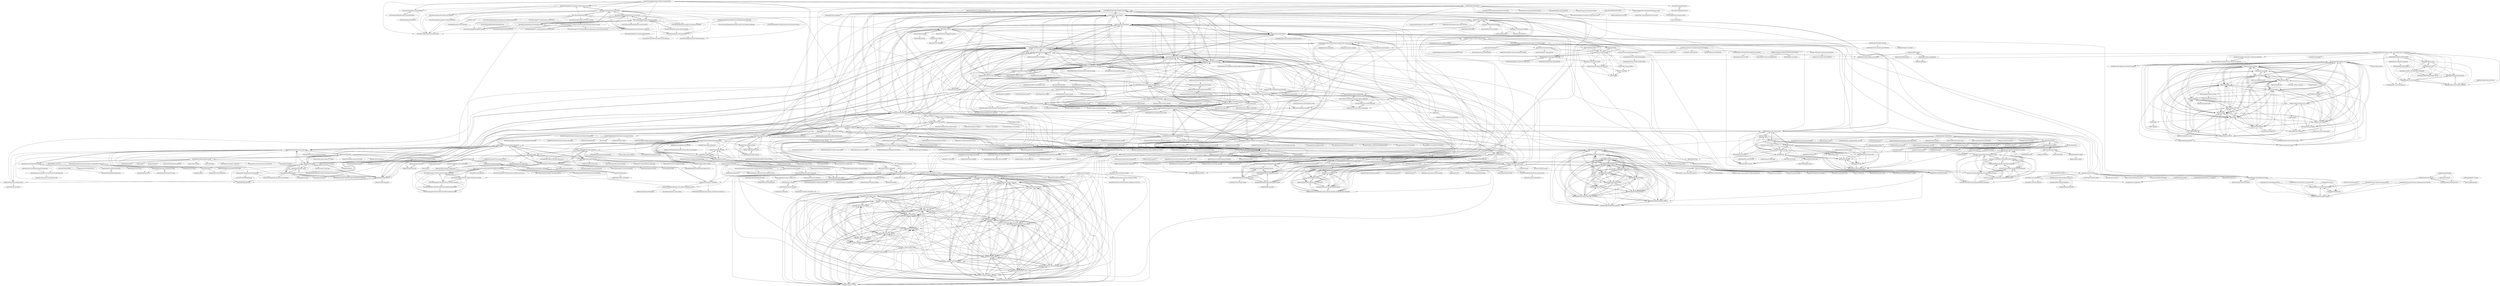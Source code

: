 digraph G {
"MicrosoftLearning/Principles-of-Machine-Learning-Python" -> "MicrosoftLearning/Research-Methods-for-Data-Science-with-Python"
"MicrosoftLearning/Principles-of-Machine-Learning-Python" -> "MicrosoftLearning/Principles-of-Machine-Learning-R"
"MicrosoftLearning/Principles-of-Machine-Learning-Python" -> "MicrosoftLearning/Deep-Learning-Explained"
"MicrosoftLearning/Principles-of-Machine-Learning-Python" -> "MicrosoftLearning/Data-Science-Essentials"
"MicrosoftLearning/Principles-of-Machine-Learning-Python" -> "MicrosoftLearning/Principles-Of-Machine-Learning"
"MicrosoftLearning/Principles-of-Machine-Learning-Python" -> "MicrosoftLearning/Introduction-to-Data-Science"
"MicrosoftLearning/Principles-of-Machine-Learning-Python" -> "MicrosoftLearning/databricks-ml"
"MicrosoftLearning/Principles-of-Machine-Learning-Python" -> "MicrosoftLearning/Research-Methods-for-Data-Science-with-R"
"MicrosoftLearning/Principles-of-Machine-Learning-Python" -> "MicrosoftLearning/Essential-Math-for-Data-Analysis"
"MicrosoftLearning/Principles-of-Machine-Learning-Python" -> "srafay/Machine_Learning_A-Z"
"MicrosoftLearning/Principles-of-Machine-Learning-Python" -> "PacktPublishing/Python-Feature-Engineering-Cookbook"
"TrainingByPackt/Data-Science-Projects-with-Python" -> "alexattia/Data-Science-Projects"
"TrainingByPackt/Data-Science-Projects-with-Python" -> "tuangauss/DataScienceProjects"
"TrainingByPackt/Data-Science-Projects-with-Python" -> "PacktPublishing/Hands-on-Exploratory-Data-Analysis-with-Python"
"TrainingByPackt/Data-Science-Projects-with-Python" -> "veb-101/Data-Science-Projects"
"TrainingByPackt/Data-Science-Projects-with-Python" -> "KeithGalli/Pandas-Data-Science-Tasks"
"TrainingByPackt/Data-Science-Projects-with-Python" -> "anujvyas/Machine-Learning-Projects"
"TrainingByPackt/Data-Science-Projects-with-Python" -> "devAmoghS/Machine-Learning-with-Python"
"TrainingByPackt/Data-Science-Projects-with-Python" -> "arjunmann73/Data-Analytics-Projects"
"TrainingByPackt/Data-Science-Projects-with-Python" -> "ptyadana/Data-Science-and-Machine-Learning-Projects-Dojo"
"TrainingByPackt/Data-Science-Projects-with-Python" -> "edyoda/data-science-complete-tutorial"
"TrainingByPackt/Data-Science-Projects-with-Python" -> "CICIFLY/Data-Analytics-Projects"
"TrainingByPackt/Data-Science-Projects-with-Python" -> "robsalgado/personal_data_science_projects"
"TrainingByPackt/Data-Science-Projects-with-Python" -> "cuttlefishh/python-for-data-analysis"
"TrainingByPackt/Data-Science-Projects-with-Python" -> "tirthajyoti/Data-science-best-resources" ["e"=1]
"TrainingByPackt/Data-Science-Projects-with-Python" -> "ertiqah/The-Efficient-Entrepreneur"
"edyoda/data-science-complete-tutorial" -> "veb-101/Data-Science-Projects"
"edyoda/data-science-complete-tutorial" -> "PacktPublishing/Hands-on-Exploratory-Data-Analysis-with-Python"
"edyoda/data-science-complete-tutorial" -> "devAmoghS/Machine-Learning-with-Python"
"edyoda/data-science-complete-tutorial" -> "tirthajyoti/Data-science-best-resources" ["e"=1]
"edyoda/data-science-complete-tutorial" -> "alexattia/Data-Science-Projects"
"edyoda/data-science-complete-tutorial" -> "tirthajyoti/Machine-Learning-with-Python" ["e"=1]
"edyoda/data-science-complete-tutorial" -> "TrainingByPackt/Data-Science-Projects-with-Python"
"edyoda/data-science-complete-tutorial" -> "justmarkham/scikit-learn-tips" ["e"=1]
"edyoda/data-science-complete-tutorial" -> "arjunmann73/Data-Analytics-Projects"
"edyoda/data-science-complete-tutorial" -> "jonathan-bower/DataScienceResources" ["e"=1]
"edyoda/data-science-complete-tutorial" -> "ujjwalkarn/DataSciencePython" ["e"=1]
"edyoda/data-science-complete-tutorial" -> "mdozmorov/MachineLearning_notes"
"edyoda/data-science-complete-tutorial" -> "tuangauss/DataScienceProjects"
"edyoda/data-science-complete-tutorial" -> "ML-course/master"
"edyoda/data-science-complete-tutorial" -> "rhiever/Data-Analysis-and-Machine-Learning-Projects" ["e"=1]
"TrainingByPackt/SQL-for-Data-Analytics" -> "TrainingByPackt/Data-Wrangling-with-Python"
"TrainingByPackt/SQL-for-Data-Analytics" -> "ptyadana/SQL-Data-Analysis-and-Visualization-Projects"
"mxc19912008/Andrew-Ng-Machine-Learning-Notes" -> "mdozmorov/MachineLearning_notes"
"mxc19912008/Andrew-Ng-Machine-Learning-Notes" -> "julianyulu/Machine-Learning-Notes" ["e"=1]
"KeithGalli/pandas" -> "KeithGalli/NumPy"
"KeithGalli/pandas" -> "KeithGalli/matplotlib_tutorial"
"KeithGalli/pandas" -> "KeithGalli/Pandas-Data-Science-Tasks"
"KeithGalli/pandas" -> "KeithGalli/sklearn"
"KeithGalli/pandas" -> "KeithGalli/web-scraping"
"KeithGalli/pandas" -> "KeithGalli/GUI"
"KeithGalli/pandas" -> "KeithGalli/Data-Science-Tips"
"KeithGalli/pandas" -> "KeithGalli/neural-nets"
"KeithGalli/pandas" -> "justmarkham/pandas-videos" ["e"=1]
"KeithGalli/pandas" -> "KeithGalli/Data-Science-Project-Ideas"
"mdozmorov/MachineLearning_notes" -> "ML-course/master"
"mdozmorov/MachineLearning_notes" -> "PacktPublishing/Hands-on-Exploratory-Data-Analysis-with-Python"
"mdozmorov/MachineLearning_notes" -> "mxc19912008/Andrew-Ng-Machine-Learning-Notes"
"mdozmorov/MachineLearning_notes" -> "devAmoghS/Machine-Learning-with-Python"
"mdozmorov/MachineLearning_notes" -> "mebauer/data-analysis-using-python"
"mdozmorov/MachineLearning_notes" -> "nivu/ai_all_resources"
"mdozmorov/MachineLearning_notes" -> "edyoda/data-science-complete-tutorial"
"mdozmorov/MachineLearning_notes" -> "mdozmorov/scRNA-seq_notes" ["e"=1]
"mdozmorov/MachineLearning_notes" -> "cloudxlab/ml"
"mdozmorov/MachineLearning_notes" -> "pranavanand24/Artificial-Intelligence-And-Data-Science-Pro"
"mdozmorov/MachineLearning_notes" -> "Akramz/Hands-on-Machine-Learning-with-Scikit-Learn-Keras-and-TensorFlow"
"mdozmorov/MachineLearning_notes" -> "ertiqah/The-Efficient-Entrepreneur"
"mdozmorov/MachineLearning_notes" -> "towardsai/tutorials" ["e"=1]
"mdozmorov/MachineLearning_notes" -> "tuangauss/DataScienceProjects"
"mdozmorov/MachineLearning_notes" -> "tirthajyoti/Data-science-best-resources" ["e"=1]
"AmoDinho/datacamp-python-data-science-track" -> "ozlerhakan/datacamp"
"AmoDinho/datacamp-python-data-science-track" -> "veeralakrishna/DataCamp-Project-Solutions-Python"
"AmoDinho/datacamp-python-data-science-track" -> "elmoallistair/datacamp-data-analyst-with-python"
"AmoDinho/datacamp-python-data-science-track" -> "ShantanilBagchi/DataCamp"
"AmoDinho/datacamp-python-data-science-track" -> "SergeyShk/DataCamp-Projects"
"AmoDinho/datacamp-python-data-science-track" -> "wblakecannon/DataCamp"
"AmoDinho/datacamp-python-data-science-track" -> "kaburelabs/Datacamp-Courses"
"AmoDinho/datacamp-python-data-science-track" -> "datacamp/courses-introduction-to-python"
"AmoDinho/datacamp-python-data-science-track" -> "dmitriy-kisil/DataCamp_Solutions_Python"
"AmoDinho/datacamp-python-data-science-track" -> "just4jc/DataCamp-3"
"AmoDinho/datacamp-python-data-science-track" -> "alexattia/Data-Science-Projects"
"AmoDinho/datacamp-python-data-science-track" -> "elmoallistair/datacamp"
"AmoDinho/datacamp-python-data-science-track" -> "jadoonengr/DataCamp-Notes"
"AmoDinho/datacamp-python-data-science-track" -> "kaburelabs/Data-Engineering-track-with-Python"
"AmoDinho/datacamp-python-data-science-track" -> "MayumyCH/data-scientist-with-python-datacamp"
"veeralakrishna/DataCamp-Project-Solutions-Python" -> "fsiddh/Machine-Learning-Masters"
"veeralakrishna/DataCamp-Project-Solutions-Python" -> "milaan9/93_Python_Data_Analytics_Projects"
"veeralakrishna/DataCamp-Project-Solutions-Python" -> "ozlerhakan/datacamp"
"veeralakrishna/DataCamp-Project-Solutions-Python" -> "ptyadana/Data-Science-and-Machine-Learning-Projects-Dojo"
"veeralakrishna/DataCamp-Project-Solutions-Python" -> "SergeyShk/DataCamp-Projects"
"veeralakrishna/DataCamp-Project-Solutions-Python" -> "anubhavshrimal/Machine-Learning"
"veeralakrishna/DataCamp-Project-Solutions-Python" -> "Simplilearn-Edu/Machine-Learning--Projects"
"veeralakrishna/DataCamp-Project-Solutions-Python" -> "AmoDinho/datacamp-python-data-science-track"
"veeralakrishna/DataCamp-Project-Solutions-Python" -> "ASHOKKUMAR-K/Machine-Learning-Projects"
"veeralakrishna/DataCamp-Project-Solutions-Python" -> "durgeshsamariya/Data-Science-Machine-Learning-Project-with-Source-Code"
"veeralakrishna/DataCamp-Project-Solutions-Python" -> "anujvyas/Machine-Learning-Projects"
"veeralakrishna/DataCamp-Project-Solutions-Python" -> "alexattia/Data-Science-Projects"
"veeralakrishna/DataCamp-Project-Solutions-Python" -> "ertiqah/The-Efficient-Entrepreneur"
"veeralakrishna/DataCamp-Project-Solutions-Python" -> "arjunmann73/Data-Analytics-Projects"
"veeralakrishna/DataCamp-Project-Solutions-Python" -> "tuangauss/DataScienceProjects"
"nitinkaushik01/Deep_and_Machine_Learning_Projects" -> "anujvyas/Machine-Learning-Projects"
"nitinkaushik01/Deep_and_Machine_Learning_Projects" -> "ertiqah/The-Efficient-Entrepreneur"
"nitinkaushik01/Deep_and_Machine_Learning_Projects" -> "aswintechguy/Machine-Learning-Projects"
"nitinkaushik01/Deep_and_Machine_Learning_Projects" -> "alexattia/Data-Science-Projects"
"nitinkaushik01/Deep_and_Machine_Learning_Projects" -> "veeralakrishna/DataCamp-Project-Solutions-Python"
"nitinkaushik01/Deep_and_Machine_Learning_Projects" -> "anujvyas/Natural-Language-Processing-Projects"
"nitinkaushik01/Deep_and_Machine_Learning_Projects" -> "Simplilearn-Edu/Machine-Learning--Projects"
"nitinkaushik01/Deep_and_Machine_Learning_Projects" -> "ASHOKKUMAR-K/Machine-Learning-Projects"
"nitinkaushik01/Deep_and_Machine_Learning_Projects" -> "cloudxlab/ml"
"nitinkaushik01/Deep_and_Machine_Learning_Projects" -> "ptyadana/Data-Science-and-Machine-Learning-Projects-Dojo"
"nitinkaushik01/Deep_and_Machine_Learning_Projects" -> "ashishpatel26/Real-time-ML-Project"
"nitinkaushik01/Deep_and_Machine_Learning_Projects" -> "tuangauss/DataScienceProjects"
"nitinkaushik01/Deep_and_Machine_Learning_Projects" -> "prathimacode-hub/ML-ProjectKart"
"nitinkaushik01/Deep_and_Machine_Learning_Projects" -> "Jcharis/data-science-projects"
"nitinkaushik01/Deep_and_Machine_Learning_Projects" -> "aswintechguy/Deep-Learning-Projects"
"jnoodle/English-Vocabulary-Word-List" -> "arstgit/high-frequency-vocabulary"
"jnoodle/English-Vocabulary-Word-List" -> "natnew/100-Python-Projects"
"jnoodle/English-Vocabulary-Word-List" -> "winterdl/oxford-5000-vocabulary-audio-definition"
"WillKoehrsen/machine-learning-project-walkthrough" -> "WillKoehrsen/Machine-Learning-Projects"
"WillKoehrsen/machine-learning-project-walkthrough" -> "anujvyas/Machine-Learning-Projects"
"WillKoehrsen/machine-learning-project-walkthrough" -> "WillKoehrsen/feature-selector" ["e"=1]
"WillKoehrsen/machine-learning-project-walkthrough" -> "WillKoehrsen/automated-feature-engineering" ["e"=1]
"WillKoehrsen/machine-learning-project-walkthrough" -> "WillKoehrsen/Data-Analysis" ["e"=1]
"WillKoehrsen/machine-learning-project-walkthrough" -> "DeqianBai/Your-first-machine-learning-Project---End-to-End-in-Python" ["e"=1]
"WillKoehrsen/machine-learning-project-walkthrough" -> "WillKoehrsen/hyperparameter-optimization" ["e"=1]
"WillKoehrsen/machine-learning-project-walkthrough" -> "dipanjanS/practical-machine-learning-with-python" ["e"=1]
"WillKoehrsen/machine-learning-project-walkthrough" -> "nitinkaushik01/Deep_and_Machine_Learning_Projects"
"WillKoehrsen/machine-learning-project-walkthrough" -> "ptyadana/Data-Science-and-Machine-Learning-Projects-Dojo"
"WillKoehrsen/machine-learning-project-walkthrough" -> "aswintechguy/Machine-Learning-Projects"
"WillKoehrsen/machine-learning-project-walkthrough" -> "cloudxlab/ml"
"WillKoehrsen/machine-learning-project-walkthrough" -> "rhiever/Data-Analysis-and-Machine-Learning-Projects" ["e"=1]
"WillKoehrsen/machine-learning-project-walkthrough" -> "PacktPublishing/Hands-on-Exploratory-Data-Analysis-with-Python"
"WillKoehrsen/machine-learning-project-walkthrough" -> "tirthajyoti/Machine-Learning-with-Python" ["e"=1]
"mkumar7/Data-Analyst-Portfolio" -> "Iqrar99/data-analytics-portfolio"
"mkumar7/Data-Analyst-Portfolio" -> "Oluchi5/DATA-ANALYST-PORTFOLIO"
"mkumar7/Data-Analyst-Portfolio" -> "nktnlx/data_analysis_portfolio"
"aaronzguan/Online-Shopping-Cart-Database-Project" -> "aaryanrr/Railway-Management"
"aaronzguan/Online-Shopping-Cart-Database-Project" -> "viditgarg1999/Inventory-Management-System"
"aaronzguan/Online-Shopping-Cart-Database-Project" -> "ojasphansekar/Employee-Payroll-Management-System"
"aaronzguan/Online-Shopping-Cart-Database-Project" -> "AlexanderWong/Library-Management-System"
"aaronzguan/Online-Shopping-Cart-Database-Project" -> "hrishikeshathalye/Hospital-Management-System-DBMS"
"innobi/pantab" -> "tableau/hyper-api-samples"
"innobi/pantab" -> "bwiley1/pandleau"
"KeithGalli/GUI" -> "Miraj50/Awesome-Tkinter-Apps" ["e"=1]
"KeithGalli/GUI" -> "KeithGalli/Python-Tutorial-3"
"KeithGalli/GUI" -> "KeithGalli/web-scraping"
"KeithGalli/GUI" -> "KeithGalli/rockpaperscissors"
"KeithGalli/GUI" -> "KeithGalli/TeamTrees"
"KeithGalli/GUI" -> "KeithGalli/sklearn"
"KeithGalli/GUI" -> "KeithGalli/matplotlib_tutorial"
"KeithGalli/GUI" -> "KeithGalli/python-classes-tutorial"
"KeithGalli/GUI" -> "KeithGalli/Basic-Python-Game"
"KeithGalli/GUI" -> "KeithGalli/Data-Science-Project-Ideas"
"KeithGalli/GUI" -> "KeithGalli/Turtle-Python"
"CICIFLY/Data-Analytics-Projects" -> "xShaimaa/Data-Analysis-Projects"
"CICIFLY/Data-Analytics-Projects" -> "Shorya22/Data-Analytics-Projects"
"CICIFLY/Data-Analytics-Projects" -> "arjunmann73/Data-Analytics-Projects"
"CICIFLY/Data-Analytics-Projects" -> "tiannaparris/Data-Analysis-Portfolio"
"CICIFLY/Data-Analytics-Projects" -> "ptyadana/Data-Science-and-Machine-Learning-Projects-Dojo"
"CICIFLY/Data-Analytics-Projects" -> "milaan9/93_Python_Data_Analytics_Projects"
"CICIFLY/Data-Analytics-Projects" -> "thealongsider/Data-Analytics-Projects"
"CICIFLY/Data-Analytics-Projects" -> "mkumar7/Data-Analyst-Portfolio"
"CICIFLY/Data-Analytics-Projects" -> "ElizaLo/Data-Science"
"CICIFLY/Data-Analytics-Projects" -> "Iqrar99/data-analytics-portfolio"
"CICIFLY/Data-Analytics-Projects" -> "tuangauss/DataScienceProjects"
"CICIFLY/Data-Analytics-Projects" -> "nktnlx/data_analysis_portfolio"
"CICIFLY/Data-Analytics-Projects" -> "veeralakrishna/DataCamp-Project-Solutions-Python"
"CICIFLY/Data-Analytics-Projects" -> "alexattia/Data-Science-Projects"
"CICIFLY/Data-Analytics-Projects" -> "PriyankaJhaTheAnalyst/DataAnalystPortfolioProjects"
"ashishpatel26/Real-time-ML-Project" -> "ashishpatel26/Amazing-Feature-Engineering"
"ashishpatel26/Real-time-ML-Project" -> "ashishpatel26/365-Days-Computer-Vision-Learning-Linkedin-Post"
"ashishpatel26/Real-time-ML-Project" -> "alexattia/Data-Science-Projects"
"ashishpatel26/Real-time-ML-Project" -> "ashishpatel26/Treasure-of-Transformers" ["e"=1]
"ashishpatel26/Real-time-ML-Project" -> "anujvyas/Machine-Learning-Projects"
"ashishpatel26/Real-time-ML-Project" -> "nitinkaushik01/Deep_and_Machine_Learning_Projects"
"ashishpatel26/Real-time-ML-Project" -> "ertiqah/The-Efficient-Entrepreneur"
"ashishpatel26/Real-time-ML-Project" -> "ashishpatel26/Andrew-NG-Notes" ["e"=1]
"ashishpatel26/Real-time-ML-Project" -> "prathimacode-hub/ML-ProjectKart"
"ashishpatel26/Real-time-ML-Project" -> "anuragreddygv323/computer-vision-projects" ["e"=1]
"ashishpatel26/Real-time-ML-Project" -> "gaoisbest/NLP-Projects" ["e"=1]
"ashishpatel26/Real-time-ML-Project" -> "ptyadana/Data-Science-and-Machine-Learning-Projects-Dojo"
"ashishpatel26/Real-time-ML-Project" -> "PacktPublishing/Advanced-NLP-Projects-with-TensorFlow-2.0"
"ashishpatel26/Real-time-ML-Project" -> "achuthasubhash/Complete-Life-Cycle-of-a-Data-Science-Project"
"ashishpatel26/Real-time-ML-Project" -> "tuangauss/DataScienceProjects"
"alexhuang1117/Data-Science-Portfolio" -> "sajal2692/data-science-portfolio"
"alexhuang1117/Data-Science-Portfolio" -> "Erlemar/Erlemar.github.io" ["e"=1]
"alexhuang1117/Data-Science-Portfolio" -> "melvfnz/data_science_portfolio"
"alexhuang1117/Data-Science-Portfolio" -> "study-groups/ds-projects"
"cloudxlab/ml" -> "anujvyas/Machine-Learning-Projects"
"cloudxlab/ml" -> "ertiqah/The-Efficient-Entrepreneur"
"cloudxlab/ml" -> "nitinkaushik01/Deep_and_Machine_Learning_Projects"
"cloudxlab/ml" -> "gimseng/99-ML-Learning-Projects"
"cloudxlab/ml" -> "veeralakrishna/DataCamp-Project-Solutions-Python"
"cloudxlab/ml" -> "PacktPublishing/Python-Artificial-Intelligence-Projects-for-Beginners"
"cloudxlab/ml" -> "alexattia/Data-Science-Projects"
"cloudxlab/ml" -> "Simplilearn-Edu/Machine-Learning--Projects"
"cloudxlab/ml" -> "cloudxlab/bigdata"
"cloudxlab/ml" -> "aswintechguy/Machine-Learning-Projects"
"cloudxlab/ml" -> "mdozmorov/MachineLearning_notes"
"cloudxlab/ml" -> "ptyadana/Data-Science-and-Machine-Learning-Projects-Dojo"
"cloudxlab/ml" -> "WillKoehrsen/machine-learning-project-walkthrough"
"cloudxlab/ml" -> "ML-course/master"
"cloudxlab/ml" -> "devAmoghS/Machine-Learning-with-Python"
"tuangauss/DataScienceProjects" -> "alexattia/Data-Science-Projects"
"tuangauss/DataScienceProjects" -> "TrainingByPackt/Data-Science-Projects-with-Python"
"tuangauss/DataScienceProjects" -> "veb-101/Data-Science-Projects"
"tuangauss/DataScienceProjects" -> "anujvyas/Machine-Learning-Projects"
"tuangauss/DataScienceProjects" -> "ptyadana/Data-Science-and-Machine-Learning-Projects-Dojo"
"tuangauss/DataScienceProjects" -> "robsalgado/personal_data_science_projects"
"tuangauss/DataScienceProjects" -> "arjunmann73/Data-Analytics-Projects"
"tuangauss/DataScienceProjects" -> "veeralakrishna/DataCamp-Project-Solutions-Python"
"tuangauss/DataScienceProjects" -> "PacktPublishing/Hands-on-Exploratory-Data-Analysis-with-Python"
"tuangauss/DataScienceProjects" -> "ertiqah/The-Efficient-Entrepreneur"
"tuangauss/DataScienceProjects" -> "Simplilearn-Edu/Machine-Learning--Projects"
"tuangauss/DataScienceProjects" -> "ElizaLo/Data-Science"
"tuangauss/DataScienceProjects" -> "CICIFLY/Data-Analytics-Projects"
"tuangauss/DataScienceProjects" -> "ASHOKKUMAR-K/Machine-Learning-Projects"
"tuangauss/DataScienceProjects" -> "fsiddh/Machine-Learning-Masters"
"robsalgado/personal_data_science_projects" -> "alexattia/Data-Science-Projects"
"robsalgado/personal_data_science_projects" -> "tuangauss/DataScienceProjects"
"robsalgado/personal_data_science_projects" -> "Simplilearn-Edu/Machine-Learning--Projects"
"robsalgado/personal_data_science_projects" -> "ertiqah/The-Efficient-Entrepreneur"
"robsalgado/personal_data_science_projects" -> "ASHOKKUMAR-K/Machine-Learning-Projects"
"robsalgado/personal_data_science_projects" -> "Jcharis/data-science-projects"
"robsalgado/personal_data_science_projects" -> "veeralakrishna/DataCamp-Project-Solutions-Python"
"robsalgado/personal_data_science_projects" -> "fsiddh/Machine-Learning-Masters"
"robsalgado/personal_data_science_projects" -> "ptyadana/Data-Science-and-Machine-Learning-Projects-Dojo"
"robsalgado/personal_data_science_projects" -> "anujvyas/Machine-Learning-Projects"
"robsalgado/personal_data_science_projects" -> "PacktPublishing/Advanced-NLP-Projects-with-TensorFlow-2.0"
"robsalgado/personal_data_science_projects" -> "veb-101/Data-Science-Projects"
"robsalgado/personal_data_science_projects" -> "TrainingByPackt/Data-Science-Projects-with-Python"
"robsalgado/personal_data_science_projects" -> "analyticsindiamagazine/MachineHack"
"robsalgado/personal_data_science_projects" -> "anujvyas/Natural-Language-Processing-Projects"
"viditgarg1999/Inventory-Management-System" -> "ojasphansekar/Employee-Payroll-Management-System"
"viditgarg1999/Inventory-Management-System" -> "aaronzguan/Online-Shopping-Cart-Database-Project"
"viditgarg1999/Inventory-Management-System" -> "AlexanderWong/Library-Management-System"
"viditgarg1999/Inventory-Management-System" -> "hrishikeshathalye/Hospital-Management-System-DBMS"
"viditgarg1999/Inventory-Management-System" -> "shardul08/Student-DataBase-Management-System"
"viditgarg1999/Inventory-Management-System" -> "aaryanrr/Railway-Management"
"PacktPublishing/Python-Data-Analysis-Third-Edition" -> "PacktPublishing/Python-Feature-Engineering-Cookbook"
"AlexanderWong/Library-Management-System" -> "shardul08/Student-DataBase-Management-System"
"AlexanderWong/Library-Management-System" -> "ojasphansekar/Employee-Payroll-Management-System"
"AlexanderWong/Library-Management-System" -> "viditgarg1999/Inventory-Management-System"
"AlexanderWong/Library-Management-System" -> "aaronzguan/Online-Shopping-Cart-Database-Project"
"AlexanderWong/Library-Management-System" -> "aaryanrr/Railway-Management"
"AlexanderWong/Library-Management-System" -> "hrishikeshathalye/Hospital-Management-System-DBMS"
"AlexanderWong/Library-Management-System" -> "harshpatel0591/food-recipe-website"
"dmitriy-kisil/DataCamp_Solutions_Python" -> "JainVikas/DataCamp-Projects"
"dmitriy-kisil/DataCamp_Solutions_Python" -> "SergeyShk/DataCamp-Projects"
"dmitriy-kisil/DataCamp_Solutions_Python" -> "veeralakrishna/DataCamp-Project-Solutions-Python"
"archd3sai/Customer-Survival-Analysis-and-Churn-Prediction" -> "Pradnya1208/Telecom-Customer-Churn-prediction"
"archd3sai/Customer-Survival-Analysis-and-Churn-Prediction" -> "zunicd/Bank-Churn-Prediction" ["e"=1]
"archd3sai/Customer-Survival-Analysis-and-Churn-Prediction" -> "pik1989/MLProject-ChurnPrediction"
"archd3sai/Customer-Survival-Analysis-and-Churn-Prediction" -> "satz2000/End-to-end-project---Customer-churn"
"archd3sai/Customer-Survival-Analysis-and-Churn-Prediction" -> "mukulsinghal001/customer-lifetime-prediction-using-python"
"archd3sai/Customer-Survival-Analysis-and-Churn-Prediction" -> "archd3sai/Instacart-Market-Basket-Analysis"
"stefmolin/Hands-On-Data-Analysis-with-Pandas" -> "stefmolin/Hands-On-Data-Analysis-with-Pandas-2nd-edition"
"stefmolin/Hands-On-Data-Analysis-with-Pandas" -> "PacktPublishing/Hands-on-Exploratory-Data-Analysis-with-Python"
"stefmolin/Hands-On-Data-Analysis-with-Pandas" -> "ajaymache/data-analysis-using-python"
"stefmolin/Hands-On-Data-Analysis-with-Pandas" -> "stefmolin/pandas-workshop"
"stefmolin/Hands-On-Data-Analysis-with-Pandas" -> "mebauer/data-analysis-using-python"
"stefmolin/Hands-On-Data-Analysis-with-Pandas" -> "stefmolin/stock-analysis" ["e"=1]
"stefmolin/Hands-On-Data-Analysis-with-Pandas" -> "cuttlefishh/python-for-data-analysis"
"stefmolin/Hands-On-Data-Analysis-with-Pandas" -> "milaan9/KMS_VL_ALL"
"stefmolin/Hands-On-Data-Analysis-with-Pandas" -> "milaan9/Python_Data_Science_Feature_Selection_Tutorials"
"stefmolin/Hands-On-Data-Analysis-with-Pandas" -> "milaan9/Machine_Learning_Algorithms_from_Scratch"
"stefmolin/Hands-On-Data-Analysis-with-Pandas" -> "milaan9/DataScience_Interview_Questions"
"stefmolin/Hands-On-Data-Analysis-with-Pandas" -> "ML-course/master"
"stefmolin/Hands-On-Data-Analysis-with-Pandas" -> "tirthajyoti/Stats-Maths-with-Python" ["e"=1]
"stefmolin/Hands-On-Data-Analysis-with-Pandas" -> "TrainingByPackt/Data-Science-Projects-with-Python"
"stefmolin/Hands-On-Data-Analysis-with-Pandas" -> "StephanieStallworth/Exploratory_Data_Analysis_Visualization_Python"
"KeithGalli/NumPy" -> "KeithGalli/matplotlib_tutorial"
"KeithGalli/NumPy" -> "KeithGalli/pandas"
"KeithGalli/NumPy" -> "KeithGalli/Pandas-Data-Science-Tasks"
"KeithGalli/NumPy" -> "KeithGalli/sklearn"
"KeithGalli/NumPy" -> "KeithGalli/web-scraping"
"KeithGalli/NumPy" -> "KeithGalli/GUI"
"KeithGalli/NumPy" -> "ine-rmotr-curriculum/freecodecamp-intro-to-numpy"
"KeithGalli/NumPy" -> "KeithGalli/Data-Science-Tips"
"KeithGalli/NumPy" -> "KeithGalli/Data-Science-Project-Ideas"
"KeithGalli/NumPy" -> "KeithGalli/neural-nets"
"KeithGalli/NumPy" -> "ine-rmotr-curriculum/ds-content-python-under-10-minutes"
"KeithGalli/NumPy" -> "ine-rmotr-curriculum/freecodecamp-intro-to-pandas"
"KeithGalli/NumPy" -> "KeithGalli/pycon2020"
"PacktPublishing/Python-Artificial-Intelligence-Projects-for-Beginners" -> "Apress/python-projects-for-beginners" ["e"=1]
"PacktPublishing/Python-Artificial-Intelligence-Projects-for-Beginners" -> "PacktPublishing/Artificial-Intelligence-with-Python" ["e"=1]
"PacktPublishing/Python-Artificial-Intelligence-Projects-for-Beginners" -> "PacktPublishing/Python-Deep-Learning-Projects"
"PacktPublishing/Python-Artificial-Intelligence-Projects-for-Beginners" -> "ertiqah/The-Efficient-Entrepreneur"
"PacktPublishing/Python-Artificial-Intelligence-Projects-for-Beginners" -> "PacktPublishing/Neural-Network-Projects-with-Python"
"PacktPublishing/Python-Artificial-Intelligence-Projects-for-Beginners" -> "Tanya102/Python-Projects-for-Beginners-" ["e"=1]
"PacktPublishing/Python-Artificial-Intelligence-Projects-for-Beginners" -> "PacktPublishing/Advanced-Artificial-Intelligence-Projects-with-Python"
"PacktPublishing/Python-Artificial-Intelligence-Projects-for-Beginners" -> "cloudxlab/ml"
"PacktPublishing/Python-Artificial-Intelligence-Projects-for-Beginners" -> "PacktPublishing/Hands-On-Artificial-Intelligence-for-Beginners"
"PacktPublishing/Python-Artificial-Intelligence-Projects-for-Beginners" -> "garimasingh128/awesome-python-projects" ["e"=1]
"PacktPublishing/Python-Artificial-Intelligence-Projects-for-Beginners" -> "TrainingByPackt/Data-Science-Projects-with-Python"
"PacktPublishing/Python-Artificial-Intelligence-Projects-for-Beginners" -> "PacktPublishing/Hands-On-Data-Science-with-R" ["e"=1]
"ozlerhakan/datacamp" -> "AmoDinho/datacamp-python-data-science-track"
"ozlerhakan/datacamp" -> "veeralakrishna/DataCamp-Project-Solutions-Python"
"ozlerhakan/datacamp" -> "elmoallistair/datacamp-data-analyst-with-python"
"ozlerhakan/datacamp" -> "kaburelabs/Datacamp-Courses"
"ozlerhakan/datacamp" -> "ShantanilBagchi/DataCamp"
"ozlerhakan/datacamp" -> "SergeyShk/DataCamp-Projects"
"ozlerhakan/datacamp" -> "elmoallistair/datacamp"
"ozlerhakan/datacamp" -> "abdelrahmaan/Machine-Learning-Scientist-with-Python-by-DataCamp"
"ozlerhakan/datacamp" -> "Anthonymcqueen21/DataCamp"
"ozlerhakan/datacamp" -> "ptyadana/Data-Science-and-Machine-Learning-Projects-Dojo"
"ozlerhakan/datacamp" -> "jadoonengr/DataCamp-Notes"
"ozlerhakan/datacamp" -> "just4jc/DataCamp-3"
"ozlerhakan/datacamp" -> "PacktPublishing/Hands-on-Exploratory-Data-Analysis-with-Python"
"ozlerhakan/datacamp" -> "arjunmann73/Data-Analytics-Projects"
"ozlerhakan/datacamp" -> "ElizaLo/Data-Science"
"ElizaLo/Machine-Learning" -> "ElizaLo/Deep-Learning"
"ElizaLo/Machine-Learning" -> "ElizaLo/Data-Science"
"ElizaLo/Machine-Learning" -> "ElizaLo/Practice-Python"
"wblakecannon/DataCamp" -> "AmoDinho/datacamp-python-data-science-track"
"wblakecannon/DataCamp" -> "SergeyShk/DataCamp-Projects"
"wblakecannon/DataCamp" -> "datacamp/course-resources-ml-with-experts-budgets"
"wblakecannon/DataCamp" -> "dmitriy-kisil/DataCamp_Solutions_Python"
"wblakecannon/DataCamp" -> "kaburelabs/Datacamp-Courses"
"wblakecannon/DataCamp" -> "ozlerhakan/datacamp"
"wblakecannon/DataCamp" -> "datacamp/courses-introduction-to-python"
"wblakecannon/DataCamp" -> "datacamp/datacamp-community-tutorials"
"wblakecannon/DataCamp" -> "edyoda/data-science-complete-tutorial"
"wblakecannon/DataCamp" -> "veeralakrishna/DataCamp-Project-Solutions-Python"
"wblakecannon/DataCamp" -> "justmarkham/scikit-learn-tips" ["e"=1]
"wblakecannon/DataCamp" -> "FTiniNadhirah/Datacamp-Data-Scientist-with-Python-2019-and-2020"
"wblakecannon/DataCamp" -> "susanli2016/Machine-Learning-with-Python" ["e"=1]
"wblakecannon/DataCamp" -> "susanli2016/NLP-with-Python" ["e"=1]
"wblakecannon/DataCamp" -> "llSourcell/Learn_Data_Science_in_3_Months" ["e"=1]
"analyticsindiamagazine/MachineHack" -> "aasu14/Data-Science-Hackathon-And-Competition"
"analyticsindiamagazine/MachineHack" -> "rajat5ranjan/Machine-Hack"
"analyticsindiamagazine/MachineHack" -> "PacktPublishing/Advanced-NLP-Projects-with-TensorFlow-2.0"
"analyticsindiamagazine/MachineHack" -> "veeralakrishna/DataCamp-Project-Solutions-Python"
"analyticsindiamagazine/MachineHack" -> "nitinkaushik01/Deep_and_Machine_Learning_Projects"
"analyticsindiamagazine/MachineHack" -> "robsalgado/personal_data_science_projects"
"analyticsindiamagazine/MachineHack" -> "nikhilmishradevelop/MachineHack-Food-Quality"
"analyticsindiamagazine/MachineHack" -> "nikhilmishradevelop/MachineHack-Chartbursters"
"analyticsindiamagazine/MachineHack" -> "anujvyas/Machine-Learning-Projects"
"analyticsindiamagazine/MachineHack" -> "ashishpatel26/ResourceBank_CV_NLP_MLOPS_2022" ["e"=1]
"analyticsindiamagazine/MachineHack" -> "krishnaik06/Feature-Selection-techniques" ["e"=1]
"analyticsindiamagazine/MachineHack" -> "SudalaiRajkumar/DHS2019_HackSession_NLP" ["e"=1]
"ashishpatel26/Amazing-Feature-Engineering" -> "solegalli/feature-engineering-for-machine-learning" ["e"=1]
"ashishpatel26/Amazing-Feature-Engineering" -> "achuthasubhash/Complete-Life-Cycle-of-a-Data-Science-Project"
"ashishpatel26/Amazing-Feature-Engineering" -> "ashishpatel26/Real-time-ML-Project"
"ashishpatel26/Amazing-Feature-Engineering" -> "solegalli/feature-selection-for-machine-learning" ["e"=1]
"ashishpatel26/Amazing-Feature-Engineering" -> "Yimeng-Zhang/feature-engineering-and-feature-selection" ["e"=1]
"ashishpatel26/Amazing-Feature-Engineering" -> "ashishpatel26/Treasure-of-Transformers" ["e"=1]
"ashishpatel26/Amazing-Feature-Engineering" -> "arjunmann73/Data-Analytics-Projects"
"ashishpatel26/Amazing-Feature-Engineering" -> "ashishpatel26/365-Days-Computer-Vision-Learning-Linkedin-Post"
"ashishpatel26/Amazing-Feature-Engineering" -> "yash42828/Data-Science--All-Cheat-Sheet"
"ashishpatel26/Amazing-Feature-Engineering" -> "veb-101/Data-Science-Projects"
"ashishpatel26/Amazing-Feature-Engineering" -> "PacktPublishing/Python-Feature-Engineering-Cookbook"
"ashishpatel26/Amazing-Feature-Engineering" -> "youssefHosni/Practical-Machine-Learning" ["e"=1]
"ashishpatel26/Amazing-Feature-Engineering" -> "krishnaik06/Feature-Engineering-Live-sessions" ["e"=1]
"ashishpatel26/Amazing-Feature-Engineering" -> "ashishpatel26/Andrew-NG-Notes" ["e"=1]
"ashishpatel26/Amazing-Feature-Engineering" -> "youssefHosni/Data-Science-Handbook" ["e"=1]
"Simplilearn-Edu/Machine-Learning--Projects" -> "ASHOKKUMAR-K/Machine-Learning-Projects"
"Simplilearn-Edu/Machine-Learning--Projects" -> "veeralakrishna/DataCamp-Project-Solutions-Python"
"Simplilearn-Edu/Machine-Learning--Projects" -> "Simplilearn-Edu/Machine-Learning"
"Simplilearn-Edu/Machine-Learning--Projects" -> "ertiqah/The-Efficient-Entrepreneur"
"Simplilearn-Edu/Machine-Learning--Projects" -> "yashspr/sentiment_analysis_ml_part" ["e"=1]
"Simplilearn-Edu/Machine-Learning--Projects" -> "anujvyas/Machine-Learning-Projects"
"Simplilearn-Edu/Machine-Learning--Projects" -> "ptyadana/Data-Science-and-Machine-Learning-Projects-Dojo"
"Simplilearn-Edu/Machine-Learning--Projects" -> "robsalgado/personal_data_science_projects"
"kaburelabs/Datacamp-Courses" -> "ozlerhakan/datacamp"
"kaburelabs/Datacamp-Courses" -> "FTiniNadhirah/Datacamp-Data-Scientist-with-Python-2019-and-2020"
"kaburelabs/Datacamp-Courses" -> "kaburelabs/Data-Engineering-track-with-Python"
"kaburelabs/Datacamp-Courses" -> "ShantanilBagchi/DataCamp"
"kaburelabs/Datacamp-Courses" -> "SergeyShk/DataCamp-Projects"
"kaburelabs/Datacamp-Courses" -> "jadoonengr/DataCamp-Notes"
"milaan9/Clustering-Datasets" -> "milaan9/Clustering_Algorithms_from_Scratch"
"milaan9/Clustering-Datasets" -> "milaan9/milaan9"
"milaan9/Clustering-Datasets" -> "milaan9/Python_Natural_Language_Processing"
"milaan9/Clustering-Datasets" -> "milaan9/Machine_Learning_Algorithms_from_Scratch"
"milaan9/Clustering-Datasets" -> "milaan9/92_Python_Games"
"milaan9/Clustering-Datasets" -> "milaan9/LaTeX4Everyone"
"milaan9/Clustering-Datasets" -> "milaan9/DataScience_Interview_Questions"
"milaan9/Clustering-Datasets" -> "milaan9/Deep_Learning_Algorithms_from_Scratch"
"milaan9/Clustering-Datasets" -> "milaan9/Python_Decision_Tree_and_Random_Forest"
"milaan9/Clustering-Datasets" -> "milaan9/03_Python_Flow_Control"
"milaan9/Clustering-Datasets" -> "milaan9/Python_Computer_Vision_from_Scratch"
"milaan9/Clustering-Datasets" -> "milaan9/05_Python_Files"
"milaan9/Clustering-Datasets" -> "milaan9/04_Python_Functions"
"milaan9/Clustering-Datasets" -> "milaan9/02_Python_Datatypes"
"milaan9/Clustering-Datasets" -> "milaan9/91_Python_Mini_Projects"
"TrainingByPackt/Data-Wrangling-with-Python" -> "tirthajyoti/Packt-Data_Wrangling"
"TrainingByPackt/Data-Wrangling-with-Python" -> "dimgold/ETL_with_Python"
"MicrosoftLearning/Research-Methods-for-Data-Science-with-Python" -> "MicrosoftLearning/Introduction-to-Data-Science"
"MicrosoftLearning/Research-Methods-for-Data-Science-with-Python" -> "MicrosoftLearning/Data-Science-Essentials"
"MicrosoftLearning/Research-Methods-for-Data-Science-with-Python" -> "MicrosoftLearning/Principles-of-Machine-Learning-Python"
"MicrosoftLearning/Research-Methods-for-Data-Science-with-Python" -> "MicrosoftLearning/Research-Methods-for-Data-Science-with-R"
"MicrosoftLearning/Research-Methods-for-Data-Science-with-Python" -> "MicrosoftLearning/Essential-Math-for-Data-Analysis"
"MicrosoftLearning/Research-Methods-for-Data-Science-with-Python" -> "MicrosoftLearning/Deep-Learning-Explained"
"tthustla/efficient_frontier" -> "chaitjo/markowitz-portfolio-optimization"
"tthustla/efficient_frontier" -> "bradfordlynch/rossMiscCodes"
"just4jc/DataCamp-3" -> "giuseppevicari/UCDCourseModules"
"just4jc/DataCamp-3" -> "just4jc/datacamp-2"
"MMBazel/Springboard-DataScienceTrack-Student" -> "giuseppevicari/UCDCourseModules"
"archd3sai/Instacart-Market-Basket-Analysis" -> "tstreamDOTh/Instacart-Market-Basket-Analysis"
"sokunmin/machine-learning-for-trading" -> "theoneandonlywoj/Machine-Learning-For-Trading"
"ertiqah/The-Efficient-Entrepreneur" -> "anujvyas/Machine-Learning-Projects"
"ertiqah/The-Efficient-Entrepreneur" -> "alexattia/Data-Science-Projects"
"ertiqah/The-Efficient-Entrepreneur" -> "nitinkaushik01/Deep_and_Machine_Learning_Projects"
"ertiqah/The-Efficient-Entrepreneur" -> "30lm32/ml-projects"
"ertiqah/The-Efficient-Entrepreneur" -> "ASHOKKUMAR-K/Machine-Learning-Projects"
"ertiqah/The-Efficient-Entrepreneur" -> "veeralakrishna/DataCamp-Project-Solutions-Python"
"ertiqah/The-Efficient-Entrepreneur" -> "Jcharis/data-science-projects"
"ertiqah/The-Efficient-Entrepreneur" -> "Simplilearn-Edu/Machine-Learning--Projects"
"ertiqah/The-Efficient-Entrepreneur" -> "ptyadana/Data-Science-and-Machine-Learning-Projects-Dojo"
"ertiqah/The-Efficient-Entrepreneur" -> "amydaali/Machine-Learning-Projects"
"ertiqah/The-Efficient-Entrepreneur" -> "tuangauss/DataScienceProjects"
"ertiqah/The-Efficient-Entrepreneur" -> "robsalgado/personal_data_science_projects"
"ertiqah/The-Efficient-Entrepreneur" -> "WillKoehrsen/Machine-Learning-Projects"
"ertiqah/The-Efficient-Entrepreneur" -> "cloudxlab/ml"
"ertiqah/The-Efficient-Entrepreneur" -> "krishnaik06/Credit-Card-Fraudlent" ["e"=1]
"KeithGalli/Connect4-Python" -> "KeithGalli/neural-nets"
"KeithGalli/Connect4-Python" -> "KeithGalli/Python-Tutorial-3"
"KeithGalli/Connect4-Python" -> "KeithGalli/matplotlib_tutorial"
"KeithGalli/matplotlib_tutorial" -> "KeithGalli/NumPy"
"KeithGalli/matplotlib_tutorial" -> "KeithGalli/pandas"
"KeithGalli/matplotlib_tutorial" -> "KeithGalli/sklearn"
"KeithGalli/matplotlib_tutorial" -> "KeithGalli/Pandas-Data-Science-Tasks"
"KeithGalli/matplotlib_tutorial" -> "KeithGalli/web-scraping"
"KeithGalli/matplotlib_tutorial" -> "KeithGalli/neural-nets"
"KeithGalli/matplotlib_tutorial" -> "KeithGalli/Data-Science-Tips"
"KeithGalli/matplotlib_tutorial" -> "KeithGalli/Data-Science-Project-Ideas"
"KeithGalli/matplotlib_tutorial" -> "KeithGalli/Python-Tutorial-3"
"KeithGalli/matplotlib_tutorial" -> "KeithGalli/pycon2020"
"KeithGalli/matplotlib_tutorial" -> "KeithGalli/GUI"
"KeithGalli/matplotlib_tutorial" -> "KeithGalli/python-classes-tutorial"
"KeithGalli/matplotlib_tutorial" -> "KeithGalli/Basic-Python-Game"
"KeithGalli/matplotlib_tutorial" -> "KeithGalli/disney-data-science-tasks"
"archd3sai/Portfolio" -> "melvfnz/data_science_portfolio"
"archd3sai/Portfolio" -> "TatevKaren/data-science-popular-algorithms"
"archd3sai/Portfolio" -> "Shantanu-Gupta-au16/Data-Science-Portfolio"
"archd3sai/Portfolio" -> "archd3sai/Instacart-Market-Basket-Analysis"
"Shantanu-Gupta-au16/Data-Science-Portfolio" -> "sominw/Kaggle"
"Shantanu-Gupta-au16/Data-Science-Portfolio" -> "aliarslanansari/Data-Science-Study"
"Shantanu-Gupta-au16/Data-Science-Portfolio" -> "luke321321/portfolio"
"MicrosoftLearning/20773_Analyzing-Big-Data-with-Microsoft-R" -> "MicrosoftLearning/20774_Perform-Cloud-Data-Science-with-Azure-Machine-Learning"
"MicrosoftLearning/20774_Perform-Cloud-Data-Science-with-Azure-Machine-Learning" -> "MicrosoftLearning/20773_Analyzing-Big-Data-with-Microsoft-R"
"MicrosoftLearning/20774_Perform-Cloud-Data-Science-with-Azure-Machine-Learning" -> "MicrosoftLearning/20776-Performing-Big-Data-Engineering-on-Microsoft-Cloud-Services-"
"srafay/Machine_Learning_A-Z" -> "pavankalyan1997/Machine-learning-without-any-libraries"
"srafay/Machine_Learning_A-Z" -> "bamtak/machine-learning-implemetation-python"
"srafay/Machine_Learning_A-Z" -> "MicrosoftLearning/Principles-of-Machine-Learning-Python"
"srafay/Machine_Learning_A-Z" -> "free-to-learn/Machine-Learning-Concepts"
"srafay/Machine_Learning_A-Z" -> "anujvyas/Machine-Learning-Projects"
"srafay/Machine_Learning_A-Z" -> "madhug-nadig/Machine-Learning-Algorithms-from-Scratch"
"srafay/Machine_Learning_A-Z" -> "amydaali/Machine-Learning-Projects"
"srafay/Machine_Learning_A-Z" -> "PacktPublishing/Hands-on-Exploratory-Data-Analysis-with-Python"
"srafay/Machine_Learning_A-Z" -> "ertiqah/The-Efficient-Entrepreneur"
"srafay/Machine_Learning_A-Z" -> "krishnaik06/Multiple-Linear-Regression" ["e"=1]
"srafay/Machine_Learning_A-Z" -> "edyoda/data-science-complete-tutorial"
"srafay/Machine_Learning_A-Z" -> "aswintechguy/Machine-Learning-Projects"
"srafay/Machine_Learning_A-Z" -> "Rohan0401/House-Price-Prediction-Analysis" ["e"=1]
"srafay/Machine_Learning_A-Z" -> "TrainingByPackt/Data-Science-Projects-with-Python"
"srafay/Machine_Learning_A-Z" -> "veeralakrishna/DataCamp-Project-Solutions-Python"
"PacktPublishing/Neural-Network-Projects-with-Python" -> "PacktPublishing/Python-Artificial-Intelligence-Projects-for-Beginners"
"PacktPublishing/Neural-Network-Projects-with-Python" -> "PacktPublishing/Python-Deep-Learning-Projects"
"PacktPublishing/Neural-Network-Projects-with-Python" -> "krishnaik06/Deep-Learning-Car-Brand" ["e"=1]
"PacktPublishing/Neural-Network-Projects-with-Python" -> "devAmoghS/Machine-Learning-with-Python"
"KevinLiao159/MyDataSciencePortfolio" -> "sajal2692/data-science-portfolio"
"KevinLiao159/MyDataSciencePortfolio" -> "khanhnamle1994/movielens" ["e"=1]
"KevinLiao159/MyDataSciencePortfolio" -> "study-groups/ds-projects"
"KevinLiao159/MyDataSciencePortfolio" -> "alexhuang1117/Data-Science-Portfolio"
"KevinLiao159/MyDataSciencePortfolio" -> "chen-bowen/Data_Science_Portfolio"
"melvfnz/data_science_portfolio" -> "sominw/Kaggle"
"melvfnz/data_science_portfolio" -> "aliarslanansari/Data-Science-Study"
"melvfnz/data_science_portfolio" -> "Shantanu-Gupta-au16/Data-Science-Portfolio"
"melvfnz/data_science_portfolio" -> "otzslayer/data_science_portfolio"
"melvfnz/data_science_portfolio" -> "archd3sai/Portfolio"
"melvfnz/data_science_portfolio" -> "luke321321/portfolio"
"melvfnz/data_science_portfolio" -> "TatevKaren/data-science-popular-algorithms"
"devAmoghS/Machine-Learning-with-Python" -> "devAmoghS/Python-Interview-Problems-for-Practice" ["e"=1]
"devAmoghS/Machine-Learning-with-Python" -> "TrainingByPackt/Data-Science-Projects-with-Python"
"devAmoghS/Machine-Learning-with-Python" -> "edyoda/data-science-complete-tutorial"
"devAmoghS/Machine-Learning-with-Python" -> "ertiqah/The-Efficient-Entrepreneur"
"devAmoghS/Machine-Learning-with-Python" -> "mdozmorov/MachineLearning_notes"
"devAmoghS/Machine-Learning-with-Python" -> "PacktPublishing/Python-Feature-Engineering-Cookbook"
"devAmoghS/Machine-Learning-with-Python" -> "anujvyas/Machine-Learning-Projects"
"devAmoghS/Machine-Learning-with-Python" -> "justmarkham/scikit-learn-tips" ["e"=1]
"devAmoghS/Machine-Learning-with-Python" -> "PacktPublishing/Neural-Network-Projects-with-Python"
"devAmoghS/Machine-Learning-with-Python" -> "PacktPublishing/Hands-on-Exploratory-Data-Analysis-with-Python"
"devAmoghS/Machine-Learning-with-Python" -> "Arbazkhan4712/Python-Quarantine-Projects" ["e"=1]
"devAmoghS/Machine-Learning-with-Python" -> "cloudxlab/ml"
"devAmoghS/Machine-Learning-with-Python" -> "PacktPublishing/Python-Artificial-Intelligence-Projects-for-Beginners"
"devAmoghS/Machine-Learning-with-Python" -> "mebauer/data-analysis-using-python"
"devAmoghS/Machine-Learning-with-Python" -> "stefmolin/Hands-On-Data-Analysis-with-Pandas"
"SergeyShk/DataCamp-Projects" -> "veeralakrishna/DataCamp-Project-Solutions-Python"
"SergeyShk/DataCamp-Projects" -> "ShantanilBagchi/DataCamp"
"SergeyShk/DataCamp-Projects" -> "jadoonengr/DataCamp-Notes"
"SergeyShk/DataCamp-Projects" -> "AmoDinho/datacamp-python-data-science-track"
"SergeyShk/DataCamp-Projects" -> "kaburelabs/Datacamp-Courses"
"SergeyShk/DataCamp-Projects" -> "dmitriy-kisil/DataCamp_Solutions_Python"
"SergeyShk/DataCamp-Projects" -> "ozlerhakan/datacamp"
"SergeyShk/DataCamp-Projects" -> "elmoallistair/datacamp-data-analyst-with-python"
"SergeyShk/DataCamp-Projects" -> "arjunmann73/Data-Analytics-Projects"
"SergeyShk/DataCamp-Projects" -> "jusliu9547/DataCamp_project"
"DipanshKhandelwal/Learning-German" -> "willianpaixao/awesome-german"
"30lm32/ml-projects" -> "ertiqah/The-Efficient-Entrepreneur"
"30lm32/ml-projects" -> "ashishsahu1/ML-ProjectYard" ["e"=1]
"30lm32/ml-projects" -> "30lm32/ml-time-series-analysis-on-sales-data"
"KeithGalli/Alexa-Python" -> "KeithGalli/TeamTrees"
"otzslayer/data_science_portfolio" -> "luke321321/portfolio"
"kitestring/DataQuest" -> "sams248/DataQuest"
"kitestring/DataQuest" -> "vidhishajaswani/Dataquest"
"kitestring/DataQuest" -> "orspain/Dataquest"
"aasu14/Data-Science-Hackathon-And-Competition" -> "analyticsindiamagazine/MachineHack"
"bansalkanav/python_notes" -> "bansalkanav/ML_notes"
"bansalkanav/python_notes" -> "bansalkanav/PythonMachineLearning"
"bansalkanav/python_notes" -> "bansalkanav/My_ML_Case_Studies"
"bansalkanav/python_notes" -> "bansalkanav/SOLVING_200_LEETCODE_QUESTIONS"
"bansalkanav/python_notes" -> "bansalkanav/data-science-ipython-notebooks"
"bansalkanav/python_notes" -> "bansalkanav/Model-Building-Pipeline-Tutorial"
"MicrosoftLearning/Essential-Math-R" -> "MicrosoftLearning/Research-Methods-for-Data-Science-with-R"
"shardul08/Student-DataBase-Management-System" -> "ojasphansekar/Employee-Payroll-Management-System"
"shardul08/Student-DataBase-Management-System" -> "AlexanderWong/Library-Management-System"
"shardul08/Student-DataBase-Management-System" -> "viditgarg1999/Inventory-Management-System"
"tstreamDOTh/Instacart-Market-Basket-Analysis" -> "pratikparija93/Instacart-Market-Basket-Analysis"
"bansalkanav/Amazon_fine_food_review" -> "bansalkanav/data-science-ipython-notebooks"
"bansalkanav/PythonMachineLearning" -> "bansalkanav/data-science-ipython-notebooks"
"bansalkanav/PythonMachineLearning" -> "bansalkanav/My_ML_Case_Studies"
"bansalkanav/My_ML_Case_Studies" -> "bansalkanav/PythonMachineLearning"
"bansalkanav/My_ML_Case_Studies" -> "bansalkanav/data_science_internship_23"
"bansalkanav/My_ML_Case_Studies" -> "bansalkanav/data-science-ipython-notebooks"
"bansalkanav/ML_notes" -> "bansalkanav/python_notes"
"bansalkanav/ML_notes" -> "bansalkanav/PythonMachineLearning"
"bansalkanav/ML_notes" -> "bansalkanav/My_ML_Case_Studies"
"bansalkanav/ML_notes" -> "bansalkanav/SOLVING_200_LEETCODE_QUESTIONS"
"bansalkanav/ML_notes" -> "bansalkanav/data-science-ipython-notebooks"
"bansalkanav/ML_notes" -> "bansalkanav/Model-Building-Pipeline-Tutorial"
"ElizaLo/Practice-Python" -> "ElizaLo/Interview-Preparation"
"jalajthanaki/Customer_segmentation" -> "joaolcorreia/RFM-analysis"
"jalajthanaki/Customer_segmentation" -> "rsquaredacademy/rfm"
"theoneandonlywoj/Python-for-Financial-Analysis-and-Algorithmic-Trading" -> "theoneandonlywoj/Machine-Learning-For-Trading"
"theoneandonlywoj/Python-for-Financial-Analysis-and-Algorithmic-Trading" -> "clumdee/Python-for-Finance"
"theoneandonlywoj/Python-for-Financial-Analysis-and-Algorithmic-Trading" -> "theoneandonlywoj/Courses"
"mandliya/ml" -> "leadthefuture/ML-and-DataScience-preparation"
"KeithGalli/Turtle-Python" -> "KeithGalli/Python-Tutorial-3"
"KeithGalli/Basic-Python-Game" -> "KeithGalli/rockpaperscissors"
"KeithGalli/Basic-Python-Game" -> "KeithGalli/Python-Tutorial-3"
"MicrosoftLearning/Data-Analysis-for-Absolute-Beginners" -> "MicrosoftLearning/Introduction-to-Data-Science"
"MicrosoftLearning/Essential-Math-for-Data-Analysis" -> "MicrosoftLearning/Introduction-to-Data-Science"
"MicrosoftLearning/databricks-intro" -> "MicrosoftLearning/databricks-ml"
"free-to-learn/Machine-Learning-Concepts" -> "free-to-learn/Python"
"daddydrac/Machine-Learning-For-Predictive-Lead-Scoring" -> "mukulsinghal001/lead-scoring-model-python"
"daddydrac/Machine-Learning-For-Predictive-Lead-Scoring" -> "BookletAI/lead-scoring-demo"
"MicrosoftLearning/Reinforcement-Learning-Explained" -> "MicrosoftLearning/Deep-Learning-Explained"
"MicrosoftLearning/Deep-Learning-Explained" -> "MicrosoftLearning/Reinforcement-Learning-Explained"
"MicrosoftLearning/Deep-Learning-Explained" -> "MicrosoftLearning/AI-Introduction"
"sams248/DataQuest" -> "kitestring/DataQuest"
"sams248/DataQuest" -> "orspain/Dataquest"
"beimingliu/AdvancedMachineLearning" -> "mohammadmozafari/advanced-machine-learning"
"beimingliu/AdvancedMachineLearning" -> "ramyananth/Music-Recommender-System-using-ALS-Algorithm-with-Apache-Spark-and-Python"
"beimingliu/AdvancedMachineLearning" -> "rohankrgupta/Orca-call-Classifier-Machine-learning"
"beimingliu/AdvancedMachineLearning" -> "Mehrab-Kalantari/Multi-Modal-House-Price-Estimation"
"beimingliu/AdvancedMachineLearning" -> "antonio-f/Adversarial-Task"
"beimingliu/AdvancedMachineLearning" -> "firaja/flowers-classification"
"beimingliu/AdvancedMachineLearning" -> "souvikmajumder26/Land-Cover-Semantic-Segmentation-PyTorch"
"antonio-f/Adversarial-Task" -> "ramyananth/Music-Recommender-System-using-ALS-Algorithm-with-Apache-Spark-and-Python"
"antonio-f/Adversarial-Task" -> "mohammadmozafari/advanced-machine-learning"
"antonio-f/Adversarial-Task" -> "firaja/flowers-classification"
"antonio-f/Adversarial-Task" -> "Mehrab-Kalantari/Multi-Modal-House-Price-Estimation"
"antonio-f/Adversarial-Task" -> "rohankrgupta/Orca-call-Classifier-Machine-learning"
"antonio-f/Adversarial-Task" -> "beimingliu/AdvancedMachineLearning"
"ElizaLo/Interview-Preparation" -> "ElizaLo/Practice-Python"
"MicrosoftLearning/databricks-ml" -> "MicrosoftLearning/databricks-intro"
"MicrosoftLearning/Principles-of-Machine-Learning-R" -> "MicrosoftLearning/20774_Perform-Cloud-Data-Science-with-Azure-Machine-Learning"
"luke321321/portfolio" -> "sominw/Kaggle"
"MicrosoftLearning/DAT251x-IntroducingDataModeling" -> "MicrosoftLearning/10985-Introduction_to_SQL_Databases-"
"PacktPublishing/Hands-on-Exploratory-Data-Analysis-with-Python" -> "arjunmann73/Data-Analytics-Projects"
"PacktPublishing/Hands-on-Exploratory-Data-Analysis-with-Python" -> "stefmolin/Hands-On-Data-Analysis-with-Pandas"
"PacktPublishing/Hands-on-Exploratory-Data-Analysis-with-Python" -> "TrainingByPackt/Data-Science-Projects-with-Python"
"PacktPublishing/Hands-on-Exploratory-Data-Analysis-with-Python" -> "tuangauss/DataScienceProjects"
"PacktPublishing/Hands-on-Exploratory-Data-Analysis-with-Python" -> "ajaymache/data-analysis-using-python"
"PacktPublishing/Hands-on-Exploratory-Data-Analysis-with-Python" -> "PacktPublishing/Python-Feature-Engineering-Cookbook"
"PacktPublishing/Hands-on-Exploratory-Data-Analysis-with-Python" -> "mebauer/data-analysis-using-python"
"PacktPublishing/Hands-on-Exploratory-Data-Analysis-with-Python" -> "edyoda/data-science-complete-tutorial"
"PacktPublishing/Hands-on-Exploratory-Data-Analysis-with-Python" -> "cuttlefishh/python-for-data-analysis"
"PacktPublishing/Hands-on-Exploratory-Data-Analysis-with-Python" -> "PacktPublishing/Python-Data-Analysis-Third-Edition"
"PacktPublishing/Hands-on-Exploratory-Data-Analysis-with-Python" -> "ozlerhakan/datacamp"
"PacktPublishing/Hands-on-Exploratory-Data-Analysis-with-Python" -> "StephanieStallworth/Exploratory_Data_Analysis_Visualization_Python"
"PacktPublishing/Hands-on-Exploratory-Data-Analysis-with-Python" -> "KeithGalli/Pandas-Data-Science-Tasks"
"PacktPublishing/Hands-on-Exploratory-Data-Analysis-with-Python" -> "veb-101/Data-Science-Projects"
"PacktPublishing/Hands-on-Exploratory-Data-Analysis-with-Python" -> "mdozmorov/MachineLearning_notes"
"fsiddh/Machine-Learning-Masters" -> "veeralakrishna/DataCamp-Project-Solutions-Python"
"fsiddh/Machine-Learning-Masters" -> "anubhavshrimal/Machine-Learning"
"fsiddh/Machine-Learning-Masters" -> "durgeshsamariya/Data-Science-Machine-Learning-Project-with-Source-Code"
"fsiddh/Machine-Learning-Masters" -> "ptyadana/Data-Science-and-Machine-Learning-Projects-Dojo"
"fsiddh/Machine-Learning-Masters" -> "anujvyas/Machine-Learning-Projects"
"Akramz/Hands-on-Machine-Learning-with-Scikit-Learn-Keras-and-TensorFlow" -> "mdozmorov/MachineLearning_notes"
"Akramz/Hands-on-Machine-Learning-with-Scikit-Learn-Keras-and-TensorFlow" -> "ageron/handson-ml3" ["e"=1]
"Akramz/Hands-on-Machine-Learning-with-Scikit-Learn-Keras-and-TensorFlow" -> "anujvyas/Machine-Learning-Projects"
"Akramz/Hands-on-Machine-Learning-with-Scikit-Learn-Keras-and-TensorFlow" -> "Akramz/grokking-deep-learning-notebooks"
"Akramz/Hands-on-Machine-Learning-with-Scikit-Learn-Keras-and-TensorFlow" -> "PacktPublishing/Hands-on-Exploratory-Data-Analysis-with-Python"
"Akramz/Hands-on-Machine-Learning-with-Scikit-Learn-Keras-and-TensorFlow" -> "DeqianBai/Hands-on-Machine-Learning" ["e"=1]
"Akramz/Hands-on-Machine-Learning-with-Scikit-Learn-Keras-and-TensorFlow" -> "rasbt/machine-learning-book" ["e"=1]
"Akramz/Hands-on-Machine-Learning-with-Scikit-Learn-Keras-and-TensorFlow" -> "ashishpatel26/Andrew-NG-Notes" ["e"=1]
"Akramz/Hands-on-Machine-Learning-with-Scikit-Learn-Keras-and-TensorFlow" -> "edyoda/data-science-complete-tutorial"
"Akramz/Hands-on-Machine-Learning-with-Scikit-Learn-Keras-and-TensorFlow" -> "ML-course/master"
"Akramz/Hands-on-Machine-Learning-with-Scikit-Learn-Keras-and-TensorFlow" -> "veeralakrishna/DataCamp-Project-Solutions-Python"
"Akramz/Hands-on-Machine-Learning-with-Scikit-Learn-Keras-and-TensorFlow" -> "youssefHosni/Practical-Machine-Learning" ["e"=1]
"Akramz/Hands-on-Machine-Learning-with-Scikit-Learn-Keras-and-TensorFlow" -> "mxc19912008/Andrew-Ng-Machine-Learning-Notes"
"Akramz/Hands-on-Machine-Learning-with-Scikit-Learn-Keras-and-TensorFlow" -> "ageron/handson-ml2" ["e"=1]
"Akramz/Hands-on-Machine-Learning-with-Scikit-Learn-Keras-and-TensorFlow" -> "gedeck/practical-statistics-for-data-scientists" ["e"=1]
"nivu/ai_all_resources" -> "mdozmorov/MachineLearning_notes"
"nivu/ai_all_resources" -> "mrsaeeddev/free-ai-resources"
"nivu/ai_all_resources" -> "hurshd0/must-read-papers-for-ml" ["e"=1]
"nivu/ai_all_resources" -> "hades217/awesome-ai" ["e"=1]
"nivu/ai_all_resources" -> "neomatrix369/awesome-ai-ml-dl" ["e"=1]
"nivu/ai_all_resources" -> "Yousuf28/Machine_Learning_Materials_to_Follow"
"nivu/ai_all_resources" -> "tirthajyoti/Data-science-best-resources" ["e"=1]
"nivu/ai_all_resources" -> "youssefHosni/Data-Science-Interview-Preperation-Resources" ["e"=1]
"nivu/ai_all_resources" -> "rbhatia46/Data-Science-Interview-Resources" ["e"=1]
"nivu/ai_all_resources" -> "anujvyas/Machine-Learning-Projects"
"nivu/ai_all_resources" -> "youssefHosni/Data-Science-Handbook" ["e"=1]
"nivu/ai_all_resources" -> "ashishpatel26/Andrew-NG-Notes" ["e"=1]
"nivu/ai_all_resources" -> "SkalskiP/vlms-zero-to-hero" ["e"=1]
"nivu/ai_all_resources" -> "patchy631/machine-learning" ["e"=1]
"nivu/ai_all_resources" -> "KalyanKS-NLP/rag-zero-to-hero-guide" ["e"=1]
"bansalkanav/Ultimate-Data-Science-Toolkit---From-Python-Basics-to-GenerativeAI" -> "PAVANINADELLA/DATA-SCIENCE-NOTES"
"bansalkanav/Ultimate-Data-Science-Toolkit---From-Python-Basics-to-GenerativeAI" -> "bansalkanav/Generative-AI-Scratch-2-Advance-By-ThatAIGuy"
"bansalkanav/Ultimate-Data-Science-Toolkit---From-Python-Basics-to-GenerativeAI" -> "bansalkanav/ML_notes"
"bansalkanav/Ultimate-Data-Science-Toolkit---From-Python-Basics-to-GenerativeAI" -> "bansalkanav/Machine-Learning-Scratch-2-Advance-By-ThatAIGuy"
"bansalkanav/Ultimate-Data-Science-Toolkit---From-Python-Basics-to-GenerativeAI" -> "bansalkanav/python_notes"
"bansalkanav/Ultimate-Data-Science-Toolkit---From-Python-Basics-to-GenerativeAI" -> "bansalkanav/SOLVING_200_LEETCODE_QUESTIONS"
"bansalkanav/Ultimate-Data-Science-Toolkit---From-Python-Basics-to-GenerativeAI" -> "bansalkanav/Model-Building-Pipeline-Tutorial"
"bansalkanav/Ultimate-Data-Science-Toolkit---From-Python-Basics-to-GenerativeAI" -> "bansalkanav/PythonMachineLearning"
"bansalkanav/Ultimate-Data-Science-Toolkit---From-Python-Basics-to-GenerativeAI" -> "anujvyas/Machine-Learning-Projects"
"bansalkanav/Ultimate-Data-Science-Toolkit---From-Python-Basics-to-GenerativeAI" -> "bansalkanav/bansalkanav"
"bansalkanav/Ultimate-Data-Science-Toolkit---From-Python-Basics-to-GenerativeAI" -> "bansalkanav/data_science_internship_23"
"bansalkanav/Ultimate-Data-Science-Toolkit---From-Python-Basics-to-GenerativeAI" -> "bansalkanav/data-science-ipython-notebooks"
"bansalkanav/Ultimate-Data-Science-Toolkit---From-Python-Basics-to-GenerativeAI" -> "bansalkanav/My_ML_Case_Studies"
"bansalkanav/Ultimate-Data-Science-Toolkit---From-Python-Basics-to-GenerativeAI" -> "bansalkanav/AWS-Deployment-Tutorial-for-Flask-App"
"bansalkanav/Ultimate-Data-Science-Toolkit---From-Python-Basics-to-GenerativeAI" -> "ertiqah/The-Efficient-Entrepreneur"
"ptyadana/SQL-Data-Analysis-and-Visualization-Projects" -> "LoicChamplong/Data-Analysis-SQL"
"ptyadana/SQL-Data-Analysis-and-Visualization-Projects" -> "PriyankaJhaTheAnalyst/DataAnalystPortfolioProjects"
"ptyadana/SQL-Data-Analysis-and-Visualization-Projects" -> "ptyadana/MySQL-Tableau-for-Data-Analytics-and-Business-Intelligence"
"ptyadana/SQL-Data-Analysis-and-Visualization-Projects" -> "Ajay026/SQL-Project-for-Data-Analysis-part-1-7"
"ptyadana/SQL-Data-Analysis-and-Visualization-Projects" -> "codebasics/DataAnalysisProjects" ["e"=1]
"ptyadana/SQL-Data-Analysis-and-Visualization-Projects" -> "arjunmann73/Data-Analytics-Projects"
"ptyadana/SQL-Data-Analysis-and-Visualization-Projects" -> "AlexTheAnalyst/PortfolioProjects"
"ptyadana/SQL-Data-Analysis-and-Visualization-Projects" -> "CICIFLY/Data-Analytics-Projects"
"ptyadana/SQL-Data-Analysis-and-Visualization-Projects" -> "TrainingByPackt/SQL-for-Data-Analytics"
"ptyadana/SQL-Data-Analysis-and-Visualization-Projects" -> "ptyadana/Data-Science-and-Machine-Learning-Projects-Dojo"
"ptyadana/SQL-Data-Analysis-and-Visualization-Projects" -> "AlexanderConnelly/BrainTree_SQL_Coding_Challenge_Data_Analyst" ["e"=1]
"ptyadana/SQL-Data-Analysis-and-Visualization-Projects" -> "datawithdanny/sql-masterclass" ["e"=1]
"ptyadana/SQL-Data-Analysis-and-Visualization-Projects" -> "veb-101/Data-Science-Projects"
"ptyadana/SQL-Data-Analysis-and-Visualization-Projects" -> "san089/Udacity-Data-Engineering-Projects" ["e"=1]
"ptyadana/SQL-Data-Analysis-and-Visualization-Projects" -> "mkumar7/Data-Analyst-Portfolio"
"veb-101/Data-Science-Projects" -> "alexattia/Data-Science-Projects"
"veb-101/Data-Science-Projects" -> "tuangauss/DataScienceProjects"
"veb-101/Data-Science-Projects" -> "arjunmann73/Data-Analytics-Projects"
"veb-101/Data-Science-Projects" -> "TrainingByPackt/Data-Science-Projects-with-Python"
"veb-101/Data-Science-Projects" -> "durgeshsamariya/Data-Science-Machine-Learning-Project-with-Source-Code"
"veb-101/Data-Science-Projects" -> "tirthajyoti/Data-science-best-resources" ["e"=1]
"veb-101/Data-Science-Projects" -> "edyoda/data-science-complete-tutorial"
"veb-101/Data-Science-Projects" -> "anujvyas/Machine-Learning-Projects"
"veb-101/Data-Science-Projects" -> "ptyadana/Data-Science-and-Machine-Learning-Projects-Dojo"
"veb-101/Data-Science-Projects" -> "SUKHMAN-SINGH-1612/Data-Science-Projects"
"veb-101/Data-Science-Projects" -> "sajal2692/data-science-portfolio"
"veb-101/Data-Science-Projects" -> "rbhatia46/Data-Science-Interview-Resources" ["e"=1]
"veb-101/Data-Science-Projects" -> "jonathan-bower/DataScienceResources" ["e"=1]
"veb-101/Data-Science-Projects" -> "youssefHosni/Data-Science-Interview-Questions-Answers" ["e"=1]
"veb-101/Data-Science-Projects" -> "veeralakrishna/DataCamp-Project-Solutions-Python"
"AlexTheAnalyst/SQL-Code" -> "AlexTheAnalyst/PythonCode"
"AlexTheAnalyst/SQL-Code" -> "AlexTheAnalyst/AlexTheAnalyst"
"AlexTheAnalyst/SQL-Code" -> "AlexTheAnalyst/PortfolioProjects"
"AlexTheAnalyst/SQL-Code" -> "AlexTheAnalyst/Excel-Tutorial"
"AlexTheAnalyst/SQL-Code" -> "AlexTheAnalyst/Power-BI"
"AlexTheAnalyst/SQL-Code" -> "AlexTheAnalyst/Data-Analytics-Bootcamp-Certification"
"AlexTheAnalyst/SQL-Code" -> "AlexTheAnalyst/PythonYouTubeSeries"
"AlexTheAnalyst/SQL-Code" -> "AlexTheAnalyst/PandasYouTubeSeries"
"AlexTheAnalyst/SQL-Code" -> "AlexTheAnalyst/AlexTheAnalyst.github.io"
"AlexTheAnalyst/SQL-Code" -> "AlexTheAnalyst/AlexTheAnalyst2.github.io"
"AlexTheAnalyst/SQL-Code" -> "AlexTheAnalyst/Alextheanalyst.com"
"AlexTheAnalyst/SQL-Code" -> "AlexTheAnalyst/MySQL-YouTube-Series"
"AlexTheAnalyst/AlexTheAnalyst" -> "AlexTheAnalyst/PythonCode"
"AlexTheAnalyst/AlexTheAnalyst" -> "AlexTheAnalyst/SQL-Code"
"AlexTheAnalyst/AlexTheAnalyst" -> "AlexTheAnalyst/PortfolioProjects"
"AlexTheAnalyst/AlexTheAnalyst" -> "AlexTheAnalyst/AlexTheAnalyst2.github.io"
"AlexTheAnalyst/AlexTheAnalyst" -> "AlexTheAnalyst/AlexTheAnalyst.github.io"
"AlexTheAnalyst/AlexTheAnalyst" -> "AlexTheAnalyst/Excel-Tutorial"
"AlexTheAnalyst/AlexTheAnalyst" -> "AlexTheAnalyst/Power-BI"
"AlexTheAnalyst/AlexTheAnalyst" -> "AlexTheAnalyst/Data-Analytics-Bootcamp-Certification"
"AlexTheAnalyst/AlexTheAnalyst" -> "AlexTheAnalyst/PythonYouTubeSeries"
"AlexTheAnalyst/AlexTheAnalyst" -> "AlexTheAnalyst/Alextheanalyst.com"
"AlexTheAnalyst/AlexTheAnalyst" -> "AlexTheAnalyst/PandasYouTubeSeries"
"AlexTheAnalyst/AlexTheAnalyst" -> "AlexTheAnalyst/MySQL-YouTube-Series"
"Iqrar99/data-analytics-portfolio" -> "mkumar7/Data-Analyst-Portfolio"
"Iqrar99/data-analytics-portfolio" -> "nktnlx/data_analysis_portfolio"
"Iqrar99/data-analytics-portfolio" -> "Oluchi5/DATA-ANALYST-PORTFOLIO"
"Iqrar99/data-analytics-portfolio" -> "PriyankaJhaTheAnalyst/DataAnalystPortfolioProjects"
"aiwithqasim/Free-Artificial-Intelligence-Resources" -> "aiwithqasim/PIAIC-Artificial-Intelligence"
"aiwithqasim/Free-Artificial-Intelligence-Resources" -> "aiwithqasim/datascience-python"
"ptyadana/Data-Science-and-Machine-Learning-Projects-Dojo" -> "veeralakrishna/DataCamp-Project-Solutions-Python"
"ptyadana/Data-Science-and-Machine-Learning-Projects-Dojo" -> "anujvyas/Machine-Learning-Projects"
"ptyadana/Data-Science-and-Machine-Learning-Projects-Dojo" -> "alexattia/Data-Science-Projects"
"ptyadana/Data-Science-and-Machine-Learning-Projects-Dojo" -> "fsiddh/Machine-Learning-Masters"
"ptyadana/Data-Science-and-Machine-Learning-Projects-Dojo" -> "arjunmann73/Data-Analytics-Projects"
"ptyadana/Data-Science-and-Machine-Learning-Projects-Dojo" -> "CICIFLY/Data-Analytics-Projects"
"ptyadana/Data-Science-and-Machine-Learning-Projects-Dojo" -> "ASHOKKUMAR-K/Machine-Learning-Projects"
"ptyadana/Data-Science-and-Machine-Learning-Projects-Dojo" -> "tuangauss/DataScienceProjects"
"ptyadana/Data-Science-and-Machine-Learning-Projects-Dojo" -> "ertiqah/The-Efficient-Entrepreneur"
"ptyadana/Data-Science-and-Machine-Learning-Projects-Dojo" -> "Simplilearn-Edu/Machine-Learning--Projects"
"ptyadana/Data-Science-and-Machine-Learning-Projects-Dojo" -> "veb-101/Data-Science-Projects"
"ptyadana/Data-Science-and-Machine-Learning-Projects-Dojo" -> "robsalgado/personal_data_science_projects"
"ptyadana/Data-Science-and-Machine-Learning-Projects-Dojo" -> "VenkateshBH99/Heart-and-Kidney-disease-prediction-Django" ["e"=1]
"ptyadana/Data-Science-and-Machine-Learning-Projects-Dojo" -> "krishnaik06/Movie-Recommender-in-python" ["e"=1]
"ptyadana/Data-Science-and-Machine-Learning-Projects-Dojo" -> "ozlerhakan/datacamp"
"rohan-paul/MachineLearning-DeepLearning-Code-for-my-YouTube-Channel" -> "TatevKaren/data-science-popular-algorithms"
"rohan-paul/MachineLearning-DeepLearning-Code-for-my-YouTube-Channel" -> "SUKHMAN-SINGH-1612/Data-Science-Projects"
"rohan-paul/MachineLearning-DeepLearning-Code-for-my-YouTube-Channel" -> "archd3sai/Portfolio"
"rohan-paul/MachineLearning-DeepLearning-Code-for-my-YouTube-Channel" -> "juniorcl/transaction-fraud-detection"
"rohan-paul/MachineLearning-DeepLearning-Code-for-my-YouTube-Channel" -> "natnew/100-Python-Projects"
"rohan-paul/MachineLearning-DeepLearning-Code-for-my-YouTube-Channel" -> "melvfnz/data_science_portfolio"
"rohan-paul/MachineLearning-DeepLearning-Code-for-my-YouTube-Channel" -> "theartificialguy/NLP-with-Deep-Learning"
"rohan-paul/MachineLearning-DeepLearning-Code-for-my-YouTube-Channel" -> "jamescalam/transformers"
"aswintechguy/Machine-Learning-Projects" -> "anujvyas/Machine-Learning-Projects"
"aswintechguy/Machine-Learning-Projects" -> "shsarv/Machine-Learning-Projects"
"aswintechguy/Machine-Learning-Projects" -> "nitinkaushik01/Deep_and_Machine_Learning_Projects"
"aswintechguy/Machine-Learning-Projects" -> "aswintechguy/Deep-Learning-Projects"
"aswintechguy/Machine-Learning-Projects" -> "gimseng/99-ML-Learning-Projects"
"aswintechguy/Machine-Learning-Projects" -> "data-flair/machine-learning-projects"
"aswintechguy/Machine-Learning-Projects" -> "ertiqah/The-Efficient-Entrepreneur"
"aswintechguy/Machine-Learning-Projects" -> "alexattia/Data-Science-Projects"
"aswintechguy/Machine-Learning-Projects" -> "recodehive/machine-learning-repos" ["e"=1]
"aswintechguy/Machine-Learning-Projects" -> "ptyadana/Data-Science-and-Machine-Learning-Projects-Dojo"
"aswintechguy/Machine-Learning-Projects" -> "prathimacode-hub/ML-ProjectKart"
"aswintechguy/Machine-Learning-Projects" -> "veb-101/Data-Science-Projects"
"aswintechguy/Machine-Learning-Projects" -> "krishnaik06/Machine-Learning-in-90-days" ["e"=1]
"aswintechguy/Machine-Learning-Projects" -> "veeralakrishna/DataCamp-Project-Solutions-Python"
"aswintechguy/Machine-Learning-Projects" -> "tuangauss/DataScienceProjects"
"juliomalegria/python-craigslist" -> "VikParuchuri/apartment-finder"
"juliomalegria/python-craigslist" -> "gjreda/craigslist-checker"
"mrsaeeddev/free-ai-resources" -> "durgeshsamariya/Data-Science-Machine-Learning-Project-with-Source-Code"
"mrsaeeddev/free-ai-resources" -> "nivu/ai_all_resources"
"mrsaeeddev/free-ai-resources" -> "veb-101/Data-Science-Projects"
"mrsaeeddev/free-ai-resources" -> "SUKHMAN-SINGH-1612/Data-Science-Projects"
"mrsaeeddev/free-ai-resources" -> "mrsaeeddev/ai-interview-questions"
"mrsaeeddev/free-ai-resources" -> "alexattia/Data-Science-Projects"
"mrsaeeddev/free-ai-resources" -> "aiwithqasim/Free-Artificial-Intelligence-Resources"
"mrsaeeddev/free-ai-resources" -> "imsanjoykb/Data-Science-Regular-Bootcamp"
"mrsaeeddev/free-ai-resources" -> "asad70/reddit-sentiment-analysis" ["e"=1]
"mrsaeeddev/free-ai-resources" -> "AnshuTrivedi/Data-Scientist-In-Python"
"mrsaeeddev/free-ai-resources" -> "luspr/awesome-ml-courses" ["e"=1]
"mrsaeeddev/free-ai-resources" -> "mrsaeeddev/react-covid-hooks"
"mrsaeeddev/free-ai-resources" -> "aadi1011/AI-ML-Roadmap-from-scratch" ["e"=1]
"mrsaeeddev/free-ai-resources" -> "Niraj-Lunavat/Artificial-Intelligence" ["e"=1]
"mrsaeeddev/free-ai-resources" -> "panacloud/bootcamp-2020" ["e"=1]
"KeithGalli/Pandas-Data-Science-Tasks" -> "KeithGalli/pandas"
"KeithGalli/Pandas-Data-Science-Tasks" -> "KeithGalli/matplotlib_tutorial"
"KeithGalli/Pandas-Data-Science-Tasks" -> "KeithGalli/NumPy"
"KeithGalli/Pandas-Data-Science-Tasks" -> "KeithGalli/sklearn"
"KeithGalli/Pandas-Data-Science-Tasks" -> "TrainingByPackt/Data-Science-Projects-with-Python"
"KeithGalli/Pandas-Data-Science-Tasks" -> "KeithGalli/web-scraping"
"KeithGalli/Pandas-Data-Science-Tasks" -> "PacktPublishing/Hands-on-Exploratory-Data-Analysis-with-Python"
"KeithGalli/Pandas-Data-Science-Tasks" -> "arjunmann73/Data-Analytics-Projects"
"KeithGalli/Pandas-Data-Science-Tasks" -> "KeithGalli/disney-data-science-tasks"
"KeithGalli/Pandas-Data-Science-Tasks" -> "KeithGalli/Data-Science-Tips"
"KeithGalli/Pandas-Data-Science-Tasks" -> "tuangauss/DataScienceProjects"
"KeithGalli/Pandas-Data-Science-Tasks" -> "KeithGalli/Data-Science-Project-Ideas"
"KeithGalli/Pandas-Data-Science-Tasks" -> "CICIFLY/Data-Analytics-Projects"
"KeithGalli/Pandas-Data-Science-Tasks" -> "veeralakrishna/DataCamp-Project-Solutions-Python"
"KeithGalli/Pandas-Data-Science-Tasks" -> "veb-101/Data-Science-Projects"
"AlexTheAnalyst/PythonCode" -> "AlexTheAnalyst/SQL-Code"
"AlexTheAnalyst/PythonCode" -> "AlexTheAnalyst/AlexTheAnalyst.github.io"
"AlexTheAnalyst/PythonCode" -> "AlexTheAnalyst/PythonYouTubeSeries"
"AlexTheAnalyst/PythonCode" -> "AlexTheAnalyst/AlexTheAnalyst"
"AlexTheAnalyst/PythonCode" -> "AlexTheAnalyst/AlexTheAnalyst2.github.io"
"AlexTheAnalyst/PythonCode" -> "AlexTheAnalyst/Alextheanalyst.com"
"AlexTheAnalyst/PythonCode" -> "AlexTheAnalyst/Power-BI"
"AlexTheAnalyst/PythonCode" -> "AlexTheAnalyst/Excel-Tutorial"
"AlexTheAnalyst/PythonCode" -> "AlexTheAnalyst/PandasYouTubeSeries"
"AlexTheAnalyst/PythonCode" -> "AlexTheAnalyst/PortfolioProjects"
"AlexTheAnalyst/PythonCode" -> "AlexTheAnalyst/Data-Analytics-Bootcamp-Certification"
"AlexTheAnalyst/PythonCode" -> "AlexTheAnalyst/MySQL-YouTube-Series"
"gimseng/99-ML-Learning-Projects" -> "beimingliu/AdvancedMachineLearning"
"gimseng/99-ML-Learning-Projects" -> "mohammadmozafari/advanced-machine-learning"
"gimseng/99-ML-Learning-Projects" -> "rohankrgupta/Orca-call-Classifier-Machine-learning"
"gimseng/99-ML-Learning-Projects" -> "Mehrab-Kalantari/Multi-Modal-House-Price-Estimation"
"gimseng/99-ML-Learning-Projects" -> "souvikmajumder26/Land-Cover-Semantic-Segmentation-PyTorch"
"gimseng/99-ML-Learning-Projects" -> "aswintechguy/Machine-Learning-Projects"
"gimseng/99-ML-Learning-Projects" -> "ramyananth/Music-Recommender-System-using-ALS-Algorithm-with-Apache-Spark-and-Python"
"gimseng/99-ML-Learning-Projects" -> "antonio-f/Adversarial-Task"
"gimseng/99-ML-Learning-Projects" -> "NishkarshRaj/100DaysofMLCode" ["e"=1]
"gimseng/99-ML-Learning-Projects" -> "data-flair/machine-learning-projects"
"gimseng/99-ML-Learning-Projects" -> "recodehive/machine-learning-repos" ["e"=1]
"gimseng/99-ML-Learning-Projects" -> "firaja/flowers-classification"
"gimseng/99-ML-Learning-Projects" -> "anujvyas/Machine-Learning-Projects"
"gimseng/99-ML-Learning-Projects" -> "shsarv/Machine-Learning-Projects"
"gimseng/99-ML-Learning-Projects" -> "ertiqah/The-Efficient-Entrepreneur"
"tableau/hyper-api-samples" -> "innobi/pantab"
"tableau/hyper-api-samples" -> "tableau/document-api-python"
"tableau/hyper-api-samples" -> "tableau/server-client-python"
"tableau/hyper-api-samples" -> "tableau/metadata-api-samples"
"tableau/hyper-api-samples" -> "tableau/tableau-data-dictionary"
"ine-rmotr-curriculum/FreeCodeCamp-Pandas-Real-Life-Example" -> "ine-rmotr-curriculum/freecodecamp-intro-to-numpy"
"ine-rmotr-curriculum/FreeCodeCamp-Pandas-Real-Life-Example" -> "ine-rmotr-curriculum/ds-content-interactive-jupyterlab-tutorial"
"ine-rmotr-curriculum/FreeCodeCamp-Pandas-Real-Life-Example" -> "ine-rmotr-curriculum/freecodecamp-intro-to-pandas"
"ine-rmotr-curriculum/FreeCodeCamp-Pandas-Real-Life-Example" -> "ine-rmotr-curriculum/data-cleaning-rmotr-freecodecamp"
"ine-rmotr-curriculum/FreeCodeCamp-Pandas-Real-Life-Example" -> "ine-rmotr-curriculum/ds-content-python-under-10-minutes"
"ine-rmotr-curriculum/FreeCodeCamp-Pandas-Real-Life-Example" -> "ine-rmotr-curriculum/RDP-Reading-Data-with-Python-and-Pandas"
"ine-rmotr-curriculum/FreeCodeCamp-Pandas-Real-Life-Example" -> "krishnatray/RDP-Reading-Data-with-Python-and-Pandas"
"MicrosoftLearning/PL-900-Microsoft-Power-Platform-Fundamentals" -> "MicrosoftLearning/PL-100-Microsoft-Power-Platform-App-Maker"
"MicrosoftLearning/PL-900-Microsoft-Power-Platform-Fundamentals" -> "MicrosoftLearning/PL-200-Power-Platform-Functional-Consultant"
"MicrosoftLearning/PL-900-Microsoft-Power-Platform-Fundamentals" -> "MicrosoftLearning/PL-400_Microsoft-Power-Platform-Developer"
"MicrosoftLearning/PL-900-Microsoft-Power-Platform-Fundamentals" -> "MicrosoftLearning/PL-600-Microsoft-Power-Platform-Solution-Architect"
"MicrosoftLearning/PL-900-Microsoft-Power-Platform-Fundamentals" -> "MicrosoftDocs/power-platform" ["e"=1]
"MicrosoftLearning/PL-900-Microsoft-Power-Platform-Fundamentals" -> "MicrosoftLearning/DP-900T00A-Azure-Data-Fundamentals" ["e"=1]
"MicrosoftLearning/PL-900-Microsoft-Power-Platform-Fundamentals" -> "MicrosoftLearning/MS-100T00-Microsoft-365-Identity-and-Services" ["e"=1]
"MicrosoftLearning/PL-900-Microsoft-Power-Platform-Fundamentals" -> "MicrosoftDocs/mslearn-developer-tools-power-platform" ["e"=1]
"anujvyas/Machine-Learning-Projects" -> "ertiqah/The-Efficient-Entrepreneur"
"anujvyas/Machine-Learning-Projects" -> "nitinkaushik01/Deep_and_Machine_Learning_Projects"
"anujvyas/Machine-Learning-Projects" -> "aswintechguy/Machine-Learning-Projects"
"anujvyas/Machine-Learning-Projects" -> "alexattia/Data-Science-Projects"
"anujvyas/Machine-Learning-Projects" -> "anujvyas/Natural-Language-Processing-Projects"
"anujvyas/Machine-Learning-Projects" -> "ptyadana/Data-Science-and-Machine-Learning-Projects-Dojo"
"anujvyas/Machine-Learning-Projects" -> "veeralakrishna/DataCamp-Project-Solutions-Python"
"anujvyas/Machine-Learning-Projects" -> "anujvyas/Diabetes-Prediction-Deployment"
"anujvyas/Machine-Learning-Projects" -> "ASHOKKUMAR-K/Machine-Learning-Projects"
"anujvyas/Machine-Learning-Projects" -> "tuangauss/DataScienceProjects"
"anujvyas/Machine-Learning-Projects" -> "fsiddh/Machine-Learning-Masters"
"anujvyas/Machine-Learning-Projects" -> "krishnaik06/Feature-Engineering-Live-sessions" ["e"=1]
"anujvyas/Machine-Learning-Projects" -> "cloudxlab/ml"
"anujvyas/Machine-Learning-Projects" -> "ditikrushna/End-to-End-Diabetes-Prediction-Application-Using-Machine-Learning" ["e"=1]
"anujvyas/Machine-Learning-Projects" -> "Simplilearn-Edu/Machine-Learning--Projects"
"ine-rmotr-curriculum/data-cleaning-rmotr-freecodecamp" -> "ine-rmotr-curriculum/freecodecamp-intro-to-pandas"
"ine-rmotr-curriculum/data-cleaning-rmotr-freecodecamp" -> "ine-rmotr-curriculum/ds-content-python-under-10-minutes"
"ine-rmotr-curriculum/data-cleaning-rmotr-freecodecamp" -> "ine-rmotr-curriculum/freecodecamp-intro-to-numpy"
"ine-rmotr-curriculum/data-cleaning-rmotr-freecodecamp" -> "ine-rmotr-curriculum/RDP-Reading-Data-with-Python-and-Pandas"
"ine-rmotr-curriculum/data-cleaning-rmotr-freecodecamp" -> "krishnatray/RDP-Reading-Data-with-Python-and-Pandas"
"ine-rmotr-curriculum/data-cleaning-rmotr-freecodecamp" -> "ine-rmotr-curriculum/ds-content-interactive-jupyterlab-tutorial"
"ine-rmotr-curriculum/data-cleaning-rmotr-freecodecamp" -> "ine-rmotr-curriculum/FreeCodeCamp-Pandas-Real-Life-Example"
"ine-rmotr-curriculum/freecodecamp-intro-to-numpy" -> "ine-rmotr-curriculum/freecodecamp-intro-to-pandas"
"ine-rmotr-curriculum/freecodecamp-intro-to-numpy" -> "ine-rmotr-curriculum/data-cleaning-rmotr-freecodecamp"
"ine-rmotr-curriculum/freecodecamp-intro-to-numpy" -> "ine-rmotr-curriculum/ds-content-interactive-jupyterlab-tutorial"
"ine-rmotr-curriculum/freecodecamp-intro-to-numpy" -> "ine-rmotr-curriculum/ds-content-python-under-10-minutes"
"ine-rmotr-curriculum/freecodecamp-intro-to-numpy" -> "ine-rmotr-curriculum/RDP-Reading-Data-with-Python-and-Pandas"
"ine-rmotr-curriculum/freecodecamp-intro-to-numpy" -> "ine-rmotr-curriculum/FreeCodeCamp-Pandas-Real-Life-Example"
"ine-rmotr-curriculum/freecodecamp-intro-to-numpy" -> "krishnatray/RDP-Reading-Data-with-Python-and-Pandas"
"ine-rmotr-curriculum/freecodecamp-intro-to-pandas" -> "ine-rmotr-curriculum/data-cleaning-rmotr-freecodecamp"
"ine-rmotr-curriculum/freecodecamp-intro-to-pandas" -> "ine-rmotr-curriculum/freecodecamp-intro-to-numpy"
"ine-rmotr-curriculum/freecodecamp-intro-to-pandas" -> "ine-rmotr-curriculum/ds-content-python-under-10-minutes"
"ine-rmotr-curriculum/freecodecamp-intro-to-pandas" -> "ine-rmotr-curriculum/RDP-Reading-Data-with-Python-and-Pandas"
"ine-rmotr-curriculum/freecodecamp-intro-to-pandas" -> "ine-rmotr-curriculum/ds-content-interactive-jupyterlab-tutorial"
"ine-rmotr-curriculum/freecodecamp-intro-to-pandas" -> "krishnatray/RDP-Reading-Data-with-Python-and-Pandas"
"ine-rmotr-curriculum/freecodecamp-intro-to-pandas" -> "ine-rmotr-curriculum/FreeCodeCamp-Pandas-Real-Life-Example"
"mebauer/data-analysis-using-python" -> "mebauer/sodapy-tutorial-nyc-opendata"
"mebauer/data-analysis-using-python" -> "PacktPublishing/Hands-on-Exploratory-Data-Analysis-with-Python"
"mebauer/data-analysis-using-python" -> "stefmolin/Hands-On-Data-Analysis-with-Pandas"
"mebauer/data-analysis-using-python" -> "arjunmann73/Data-Analytics-Projects"
"ElizaLo/Data-Science" -> "ElizaLo/Machine-Learning"
"ElizaLo/Data-Science" -> "ElizaLo/NLP-Natural-Language-Processing" ["e"=1]
"ElizaLo/Data-Science" -> "yusufcinarci/Data-Science-Projects"
"ElizaLo/Data-Science" -> "arjunmann73/Data-Analytics-Projects"
"ElizaLo/Data-Science" -> "alexattia/Data-Science-Projects"
"ElizaLo/Data-Science" -> "CICIFLY/Data-Analytics-Projects"
"ElizaLo/Data-Science" -> "tuangauss/DataScienceProjects"
"ElizaLo/Data-Science" -> "ElizaLo/Interview-Preparation"
"ElizaLo/Data-Science" -> "veeralakrishna/DataCamp-Project-Solutions-Python"
"ElizaLo/Data-Science" -> "Jcharis/data-science-projects"
"ElizaLo/Data-Science" -> "ptyadana/Data-Science-and-Machine-Learning-Projects-Dojo"
"ElizaLo/Data-Science" -> "Iqrar99/data-analytics-portfolio"
"ElizaLo/Data-Science" -> "ASHOKKUMAR-K/Machine-Learning-Projects"
"ElizaLo/Data-Science" -> "veb-101/Data-Science-Projects"
"ElizaLo/Data-Science" -> "ElizaLo/Practice-Python"
"ine-rmotr-curriculum/ds-content-interactive-jupyterlab-tutorial" -> "ine-rmotr-curriculum/freecodecamp-intro-to-numpy"
"ine-rmotr-curriculum/ds-content-interactive-jupyterlab-tutorial" -> "ine-rmotr-curriculum/freecodecamp-intro-to-pandas"
"ine-rmotr-curriculum/ds-content-interactive-jupyterlab-tutorial" -> "ine-rmotr-curriculum/data-cleaning-rmotr-freecodecamp"
"ine-rmotr-curriculum/ds-content-interactive-jupyterlab-tutorial" -> "ine-rmotr-curriculum/ds-content-python-under-10-minutes"
"ine-rmotr-curriculum/ds-content-interactive-jupyterlab-tutorial" -> "ine-rmotr-curriculum/RDP-Reading-Data-with-Python-and-Pandas"
"ine-rmotr-curriculum/ds-content-interactive-jupyterlab-tutorial" -> "ine-rmotr-curriculum/FreeCodeCamp-Pandas-Real-Life-Example"
"ine-rmotr-curriculum/ds-content-interactive-jupyterlab-tutorial" -> "krishnatray/RDP-Reading-Data-with-Python-and-Pandas"
"anujvyas/Natural-Language-Processing-Projects" -> "anujvyas/Deep-Learning-Projects"
"anujvyas/Natural-Language-Processing-Projects" -> "anujvyas/Machine-Learning-Projects"
"anujvyas/Natural-Language-Processing-Projects" -> "anujvyas/Restaurant-Reviews-Sentiment-Analysis-Deployment"
"anujvyas/Natural-Language-Processing-Projects" -> "anujvyas/Movie-Genre-Prediction-Deployment"
"anujvyas/Natural-Language-Processing-Projects" -> "PacktPublishing/Advanced-NLP-Projects-with-TensorFlow-2.0"
"anujvyas/Natural-Language-Processing-Projects" -> "anujvyas/Diabetes-Prediction-Deployment"
"KeithGalli/disney-data-science-tasks" -> "KeithGalli/Data-Science-Project-Ideas"
"KeithGalli/disney-data-science-tasks" -> "KeithGalli/web-scraping"
"stefmolin/Hands-On-Data-Analysis-with-Pandas-2nd-edition" -> "stefmolin/Hands-On-Data-Analysis-with-Pandas"
"stefmolin/Hands-On-Data-Analysis-with-Pandas-2nd-edition" -> "stefmolin/pandas-workshop"
"stefmolin/Hands-On-Data-Analysis-with-Pandas-2nd-edition" -> "stefmolin/stock-analysis" ["e"=1]
"stefmolin/Hands-On-Data-Analysis-with-Pandas-2nd-edition" -> "stefmolin/python-data-viz-workshop"
"stefmolin/Hands-On-Data-Analysis-with-Pandas-2nd-edition" -> "PacktWorkshops/The-Pandas-Workshop" ["e"=1]
"stefmolin/Hands-On-Data-Analysis-with-Pandas-2nd-edition" -> "PacktPublishing/Pandas-Cookbook-Second-Edition" ["e"=1]
"stefmolin/Hands-On-Data-Analysis-with-Pandas-2nd-edition" -> "PacktPublishing/Hands-on-Exploratory-Data-Analysis-with-Python"
"stefmolin/Hands-On-Data-Analysis-with-Pandas-2nd-edition" -> "mattharrison/effective_pandas_book" ["e"=1]
"stefmolin/Hands-On-Data-Analysis-with-Pandas-2nd-edition" -> "ajaymache/data-analysis-using-python"
"inboxpraveen/movie-recommendation-system" -> "anubhavshrimal/Machine-Learning"
"pranavanand24/Artificial-Intelligence-And-Data-Science-Pro" -> "pranavanand24/Interview-Prep"
"pranavanand24/Artificial-Intelligence-And-Data-Science-Pro" -> "mdozmorov/MachineLearning_notes"
"TableauExamples/Tableau_Postman" -> "TableauExamples/REST-API-Vid"
"tableau/metadata-api-samples" -> "tableau/tableau-data-dictionary"
"tableau/metadata-api-samples" -> "tableau/community-tableau-server-insights"
"ine-rmotr-curriculum/ds-content-python-under-10-minutes" -> "ine-rmotr-curriculum/RDP-Reading-Data-with-Python-and-Pandas"
"ine-rmotr-curriculum/ds-content-python-under-10-minutes" -> "ine-rmotr-curriculum/data-cleaning-rmotr-freecodecamp"
"ine-rmotr-curriculum/ds-content-python-under-10-minutes" -> "ine-rmotr-curriculum/freecodecamp-intro-to-pandas"
"ine-rmotr-curriculum/ds-content-python-under-10-minutes" -> "krishnatray/RDP-Reading-Data-with-Python-and-Pandas"
"ine-rmotr-curriculum/ds-content-python-under-10-minutes" -> "ine-rmotr-curriculum/freecodecamp-intro-to-numpy"
"ine-rmotr-curriculum/ds-content-python-under-10-minutes" -> "ine-rmotr-curriculum/ds-content-interactive-jupyterlab-tutorial"
"ine-rmotr-curriculum/RDP-Reading-Data-with-Python-and-Pandas" -> "ine-rmotr-curriculum/ds-content-python-under-10-minutes"
"ine-rmotr-curriculum/RDP-Reading-Data-with-Python-and-Pandas" -> "ine-rmotr-curriculum/data-cleaning-rmotr-freecodecamp"
"ine-rmotr-curriculum/RDP-Reading-Data-with-Python-and-Pandas" -> "ine-rmotr-curriculum/freecodecamp-intro-to-pandas"
"ine-rmotr-curriculum/RDP-Reading-Data-with-Python-and-Pandas" -> "ine-rmotr-curriculum/freecodecamp-intro-to-numpy"
"ine-rmotr-curriculum/RDP-Reading-Data-with-Python-and-Pandas" -> "ine-rmotr-curriculum/ds-content-interactive-jupyterlab-tutorial"
"arjunmann73/Data-Analytics-Projects" -> "CICIFLY/Data-Analytics-Projects"
"arjunmann73/Data-Analytics-Projects" -> "PacktPublishing/Hands-on-Exploratory-Data-Analysis-with-Python"
"arjunmann73/Data-Analytics-Projects" -> "ptyadana/Data-Science-and-Machine-Learning-Projects-Dojo"
"arjunmann73/Data-Analytics-Projects" -> "veb-101/Data-Science-Projects"
"arjunmann73/Data-Analytics-Projects" -> "ajaymache/data-analysis-using-python"
"arjunmann73/Data-Analytics-Projects" -> "tuangauss/DataScienceProjects"
"arjunmann73/Data-Analytics-Projects" -> "veeralakrishna/DataCamp-Project-Solutions-Python"
"arjunmann73/Data-Analytics-Projects" -> "alexattia/Data-Science-Projects"
"arjunmann73/Data-Analytics-Projects" -> "ASHOKKUMAR-K/Machine-Learning-Projects"
"arjunmann73/Data-Analytics-Projects" -> "elmoallistair/datacamp-data-analyst-with-python"
"arjunmann73/Data-Analytics-Projects" -> "ElizaLo/Data-Science"
"arjunmann73/Data-Analytics-Projects" -> "utkarsh-yadav1231/Tableau-Projects"
"arjunmann73/Data-Analytics-Projects" -> "SergeyShk/DataCamp-Projects"
"arjunmann73/Data-Analytics-Projects" -> "achuthasubhash/Complete-Life-Cycle-of-a-Data-Science-Project"
"arjunmann73/Data-Analytics-Projects" -> "thealongsider/Data-Analytics-Projects"
"LoicChamplong/Data-Analysis-SQL" -> "Ajay026/SQL-Project-for-Data-Analysis-part-1-7"
"LoicChamplong/Data-Analysis-SQL" -> "ptyadana/SQL-Data-Analysis-and-Visualization-Projects"
"LoicChamplong/Data-Analysis-SQL" -> "aaryanrr/Railway-Management"
"LoicChamplong/Data-Analysis-SQL" -> "ptyadana/MySQL-Tableau-for-Data-Analytics-and-Business-Intelligence"
"rowhitswami/Indian-Paper-Currency-Classification" -> "sajal2692/data-science-portfolio"
"SahilChachra/Medical-Cost-Prediction" -> "ASHOKKUMAR-K/Machine-Learning-Projects"
"achuthasubhash/Complete-Life-Cycle-of-a-Data-Science-Project" -> "ashishpatel26/Amazing-Feature-Engineering"
"achuthasubhash/Complete-Life-Cycle-of-a-Data-Science-Project" -> "arjunmann73/Data-Analytics-Projects"
"achuthasubhash/Complete-Life-Cycle-of-a-Data-Science-Project" -> "yash42828/Data-Science--All-Cheat-Sheet"
"achuthasubhash/Complete-Life-Cycle-of-a-Data-Science-Project" -> "veb-101/Data-Science-Projects"
"achuthasubhash/Complete-Life-Cycle-of-a-Data-Science-Project" -> "ashishpatel26/365-Days-Computer-Vision-Learning-Linkedin-Post"
"achuthasubhash/Complete-Life-Cycle-of-a-Data-Science-Project" -> "tirthajyoti/Data-science-best-resources" ["e"=1]
"achuthasubhash/Complete-Life-Cycle-of-a-Data-Science-Project" -> "jonathan-bower/DataScienceResources" ["e"=1]
"achuthasubhash/Complete-Life-Cycle-of-a-Data-Science-Project" -> "alexattia/Data-Science-Projects"
"achuthasubhash/Complete-Life-Cycle-of-a-Data-Science-Project" -> "aasu14/Data-Science-Hackathon-And-Competition"
"achuthasubhash/Complete-Life-Cycle-of-a-Data-Science-Project" -> "analyticsindiamagazine/MachineHack"
"achuthasubhash/Complete-Life-Cycle-of-a-Data-Science-Project" -> "youssefHosni/Practical-Machine-Learning" ["e"=1]
"achuthasubhash/Complete-Life-Cycle-of-a-Data-Science-Project" -> "krishnaik06/Interview-Prepartion-Data-Science" ["e"=1]
"achuthasubhash/Complete-Life-Cycle-of-a-Data-Science-Project" -> "krishnaik06/Feature-Engineering-Live-sessions" ["e"=1]
"achuthasubhash/Complete-Life-Cycle-of-a-Data-Science-Project" -> "tuangauss/DataScienceProjects"
"achuthasubhash/Complete-Life-Cycle-of-a-Data-Science-Project" -> "ashishpatel26/Real-time-ML-Project"
"PacktPublishing/Interpretable-Machine-Learning-with-Python" -> "PacktPublishing/Interpretable-Machine-Learning-with-Python-2E"
"PacktPublishing/Interpretable-Machine-Learning-with-Python" -> "PacktPublishing/Applied-Machine-Learning-Explainability-Techniques" ["e"=1]
"PacktPublishing/Interpretable-Machine-Learning-with-Python" -> "jphall663/interpretable_machine_learning_with_python" ["e"=1]
"PacktPublishing/Interpretable-Machine-Learning-with-Python" -> "StatMixedML/LightGBMLSS" ["e"=1]
"PacktPublishing/Interpretable-Machine-Learning-with-Python" -> "PacktPublishing/Python-Feature-Engineering-Cookbook"
"PacktPublishing/Interpretable-Machine-Learning-with-Python" -> "iancovert/sage" ["e"=1]
"PacktPublishing/Interpretable-Machine-Learning-with-Python" -> "SelfExplainML/PiML-Toolbox" ["e"=1]
"elmoallistair/datacamp-data-analyst-with-python" -> "ozlerhakan/datacamp"
"elmoallistair/datacamp-data-analyst-with-python" -> "AmoDinho/datacamp-python-data-science-track"
"elmoallistair/datacamp-data-analyst-with-python" -> "ShantanilBagchi/DataCamp"
"elmoallistair/datacamp-data-analyst-with-python" -> "udacity/data-analyst"
"elmoallistair/datacamp-data-analyst-with-python" -> "mrankitgupta/Data-Analyst-Roadmap"
"elmoallistair/datacamp-data-analyst-with-python" -> "SergeyShk/DataCamp-Projects"
"elmoallistair/datacamp-data-analyst-with-python" -> "arjunmann73/Data-Analytics-Projects"
"elmoallistair/datacamp-data-analyst-with-python" -> "MicrosoftLearning/PL-300-Microsoft-Power-BI-Data-Analyst"
"elmoallistair/datacamp-data-analyst-with-python" -> "veeralakrishna/DataCamp-Project-Solutions-Python"
"elmoallistair/datacamp-data-analyst-with-python" -> "elmoallistair/datacamp"
"elmoallistair/datacamp-data-analyst-with-python" -> "krishnaik06/Data-Analyst-Skill-With-Videos-in-2021" ["e"=1]
"elmoallistair/datacamp-data-analyst-with-python" -> "krishnaik06/Data-Analyst-Roadmap"
"elmoallistair/datacamp-data-analyst-with-python" -> "PriyankaJhaTheAnalyst/DataAnalystPortfolioProjects"
"ASHOKKUMAR-K/Machine-Learning-Projects" -> "Jcharis/data-science-projects"
"ASHOKKUMAR-K/Machine-Learning-Projects" -> "Simplilearn-Edu/Machine-Learning--Projects"
"ASHOKKUMAR-K/Machine-Learning-Projects" -> "SahilChachra/Medical-Cost-Prediction"
"ASHOKKUMAR-K/Machine-Learning-Projects" -> "veeralakrishna/DataCamp-Project-Solutions-Python"
"ASHOKKUMAR-K/Machine-Learning-Projects" -> "ertiqah/The-Efficient-Entrepreneur"
"milaan9/Machine_Learning_Algorithms_from_Scratch" -> "milaan9/milaan9"
"milaan9/Machine_Learning_Algorithms_from_Scratch" -> "milaan9/Deep_Learning_Algorithms_from_Scratch"
"milaan9/Machine_Learning_Algorithms_from_Scratch" -> "milaan9/Clustering_Algorithms_from_Scratch"
"milaan9/Machine_Learning_Algorithms_from_Scratch" -> "milaan9/92_Python_Games"
"milaan9/Machine_Learning_Algorithms_from_Scratch" -> "milaan9/Python_Natural_Language_Processing"
"milaan9/Machine_Learning_Algorithms_from_Scratch" -> "milaan9/DataScience_Interview_Questions"
"milaan9/Machine_Learning_Algorithms_from_Scratch" -> "milaan9/LaTeX4Everyone"
"milaan9/Machine_Learning_Algorithms_from_Scratch" -> "milaan9/03_Python_Flow_Control"
"milaan9/Machine_Learning_Algorithms_from_Scratch" -> "milaan9/Python_Computer_Vision_from_Scratch"
"milaan9/Machine_Learning_Algorithms_from_Scratch" -> "milaan9/04_Python_Functions"
"tableau/tabcmd" -> "tableau/tableau-data-dictionary"
"ojasphansekar/Employee-Payroll-Management-System" -> "shardul08/Student-DataBase-Management-System"
"ojasphansekar/Employee-Payroll-Management-System" -> "AlexanderWong/Library-Management-System"
"ojasphansekar/Employee-Payroll-Management-System" -> "viditgarg1999/Inventory-Management-System"
"ojasphansekar/Employee-Payroll-Management-System" -> "aaronzguan/Online-Shopping-Cart-Database-Project"
"ojasphansekar/Employee-Payroll-Management-System" -> "VikingPathak/kh-sql-projects"
"ojasphansekar/Employee-Payroll-Management-System" -> "aaryanrr/Railway-Management"
"KeithGalli/sklearn" -> "KeithGalli/matplotlib_tutorial"
"KeithGalli/sklearn" -> "KeithGalli/web-scraping"
"KeithGalli/sklearn" -> "KeithGalli/Data-Science-Project-Ideas"
"KeithGalli/sklearn" -> "KeithGalli/neural-nets"
"KeithGalli/sklearn" -> "KeithGalli/NumPy"
"KeithGalli/sklearn" -> "KeithGalli/Python-Tutorial-3"
"KeithGalli/sklearn" -> "KeithGalli/Pandas-Data-Science-Tasks"
"KeithGalli/sklearn" -> "KeithGalli/disney-data-science-tasks"
"KeithGalli/sklearn" -> "KeithGalli/pandas"
"kaburelabs/Data-Engineering-track-with-Python" -> "Wathon/data_engineering_with_python-track-datacamp"
"kaburelabs/Data-Engineering-track-with-Python" -> "arverma/TowardsDataEngineering" ["e"=1]
"ryancheunggit/Udacity" -> "allanbreyes/udacity"
"ryancheunggit/Udacity" -> "hobson/udacity"
"PacktPublishing/Python-Feature-Engineering-Cookbook" -> "PacktPublishing/Hands-on-Exploratory-Data-Analysis-with-Python"
"PacktPublishing/Python-Feature-Engineering-Cookbook" -> "PacktPublishing/Python-Feature-Engineering-Cookbook-Second-Edition"
"PacktPublishing/Python-Feature-Engineering-Cookbook" -> "PacktPublishing/Python-Data-Analysis-Third-Edition"
"PacktPublishing/Python-Feature-Engineering-Cookbook" -> "solegalli/feature-engineering-for-machine-learning" ["e"=1]
"PacktPublishing/Python-Feature-Engineering-Cookbook" -> "PacktPublishing/Cleaning-Data-for-Effective-Data-Science"
"PacktPublishing/Python-Feature-Engineering-Cookbook" -> "PacktPublishing/Interpretable-Machine-Learning-with-Python"
"PacktPublishing/Python-Feature-Engineering-Cookbook" -> "ashishpatel26/Amazing-Feature-Engineering"
"PacktPublishing/Python-Feature-Engineering-Cookbook" -> "solegalli/feature-selection-for-machine-learning" ["e"=1]
"PacktPublishing/Python-Feature-Engineering-Cookbook" -> "devAmoghS/Machine-Learning-with-Python"
"PacktPublishing/Python-Feature-Engineering-Cookbook" -> "MicrosoftLearning/Principles-of-Machine-Learning-Python"
"ShantanilBagchi/DataCamp" -> "elmoallistair/datacamp-data-analyst-with-python"
"ShantanilBagchi/DataCamp" -> "SergeyShk/DataCamp-Projects"
"ShantanilBagchi/DataCamp" -> "ozlerhakan/datacamp"
"ShantanilBagchi/DataCamp" -> "abdelrahmaan/Machine-Learning-Scientist-with-Python-by-DataCamp"
"ShantanilBagchi/DataCamp" -> "AmoDinho/datacamp-python-data-science-track"
"ShantanilBagchi/DataCamp" -> "AnuragAnalog/Datacamp"
"ShantanilBagchi/DataCamp" -> "kaburelabs/Datacamp-Courses"
"ShantanilBagchi/DataCamp" -> "Wathon/data_engineering_with_python-track-datacamp"
"ShantanilBagchi/DataCamp" -> "elmoallistair/datacamp"
"mdipietro09/DataScience_ArtificialIntelligence_Utils" -> "yanshengjia/artificial-intelligence" ["e"=1]
"mdipietro09/DataScience_ArtificialIntelligence_Utils" -> "Jcharis/data-science-projects"
"mdipietro09/DataScience_ArtificialIntelligence_Utils" -> "alexattia/Data-Science-Projects"
"mdipietro09/DataScience_ArtificialIntelligence_Utils" -> "tuangauss/DataScienceProjects"
"Jcharis/data-science-projects" -> "ASHOKKUMAR-K/Machine-Learning-Projects"
"TRoboto/datacamp-downloader" -> "GhaziXX/datacamp-dl"
"TRoboto/datacamp-downloader" -> "kaburelabs/Datacamp-Courses"
"utkarsh-yadav1231/Tableau-Projects" -> "jubins/Tableau-Projects"
"utkarsh-yadav1231/Tableau-Projects" -> "ptyadana/MySQL-Tableau-for-Data-Analytics-and-Business-Intelligence"
"utkarsh-yadav1231/Tableau-Projects" -> "cuttlefishh/python-for-data-analysis"
"MicrosoftLearning/PL-100-Microsoft-Power-Platform-App-Maker" -> "MicrosoftLearning/PL-200-Power-Platform-Functional-Consultant"
"MicrosoftLearning/PL-100-Microsoft-Power-Platform-App-Maker" -> "MicrosoftLearning/PL-900-Microsoft-Power-Platform-Fundamentals"
"MicrosoftLearning/PL-100-Microsoft-Power-Platform-App-Maker" -> "MicrosoftLearning/PL-400_Microsoft-Power-Platform-Developer"
"MicrosoftLearning/PL-100-Microsoft-Power-Platform-App-Maker" -> "MicrosoftLearning/PL-600-Microsoft-Power-Platform-Solution-Architect"
"MicrosoftLearning/PL-100-Microsoft-Power-Platform-App-Maker" -> "MicrosoftLearning/PL-500T00-Microsoft-Power-Automate-RPA-Developer"
"KeithGalli/python-classes-tutorial" -> "KeithGalli/Python-Tutorial-3"
"imsanjoykb/Data-Science-Regular-Bootcamp" -> "imsanjoykb/Bunch-of-Computer-Vision-Projects"
"imsanjoykb/Data-Science-Regular-Bootcamp" -> "AnshuTrivedi/Data-Scientist-In-Python"
"imsanjoykb/Data-Science-Regular-Bootcamp" -> "imsanjoykb/CUDA-Bootcamp"
"imsanjoykb/Data-Science-Regular-Bootcamp" -> "imsanjoykb/Machine-Learning-Projects"
"imsanjoykb/Data-Science-Regular-Bootcamp" -> "imsanjoykb/Brain-Tumor-Detection-CNN-Architecture"
"ptyadana/MySQL-Tableau-for-Data-Analytics-and-Business-Intelligence" -> "ptyadana/SQL-for-Data-Analysis-Parch-and-Posey"
"ptyadana/MySQL-Tableau-for-Data-Analytics-and-Business-Intelligence" -> "ptyadana/Tableau_2020_A-Z_Hands-On"
"KeithGalli/pycon2020" -> "KeithGalli/web-scraping"
"KeithGalli/pycon2020" -> "KeithGalli/Data-Science-Project-Ideas"
"KeithGalli/pycon2020" -> "KeithGalli/neural-nets"
"yash42828/Data-Science--All-Cheat-Sheet" -> "rbhatia46/Data-Science-Interview-Resources" ["e"=1]
"yash42828/Data-Science--All-Cheat-Sheet" -> "chaconnewu/free-data-science-books" ["e"=1]
"yash42828/Data-Science--All-Cheat-Sheet" -> "ashishpatel26/Amazing-Feature-Engineering"
"yash42828/Data-Science--All-Cheat-Sheet" -> "veb-101/Data-Science-Projects"
"yash42828/Data-Science--All-Cheat-Sheet" -> "achuthasubhash/Complete-Life-Cycle-of-a-Data-Science-Project"
"yash42828/Data-Science--All-Cheat-Sheet" -> "arjunmann73/Data-Analytics-Projects"
"yash42828/Data-Science--All-Cheat-Sheet" -> "Pythondeveloper6/Awesome-MLOPS" ["e"=1]
"bansalkanav/SOLVING_200_LEETCODE_QUESTIONS" -> "bansalkanav/My_ML_Case_Studies"
"bansalkanav/SOLVING_200_LEETCODE_QUESTIONS" -> "bansalkanav/data-science-ipython-notebooks"
"bansalkanav/SOLVING_200_LEETCODE_QUESTIONS" -> "bansalkanav/PythonMachineLearning"
"bansalkanav/SOLVING_200_LEETCODE_QUESTIONS" -> "bansalkanav/Model-Building-Pipeline-Tutorial"
"bansalkanav/SOLVING_200_LEETCODE_QUESTIONS" -> "bansalkanav/ML_notes"
"bansalkanav/SOLVING_200_LEETCODE_QUESTIONS" -> "bansalkanav/data_science_internship_23"
"aiwithqasim/PIAIC-Artificial-Intelligence" -> "aiwithqasim/datascience-python"
"aliarslanansari/Data-Science-Study" -> "Shantanu-Gupta-au16/Data-Science-Portfolio"
"aliarslanansari/Data-Science-Study" -> "sominw/Kaggle"
"anujvyas/Spam-SMS-Classifier-Deployment" -> "anujvyas/Movie-Genre-Prediction-Deployment"
"anujvyas/Spam-SMS-Classifier-Deployment" -> "anujvyas/Restaurant-Reviews-Sentiment-Analysis-Deployment"
"anujvyas/Spam-SMS-Classifier-Deployment" -> "anujvyas/Diabetes-Prediction-Deployment"
"anujvyas/Restaurant-Reviews-Sentiment-Analysis-Deployment" -> "anujvyas/Movie-Genre-Prediction-Deployment"
"anujvyas/Restaurant-Reviews-Sentiment-Analysis-Deployment" -> "anujvyas/Spam-SMS-Classifier-Deployment"
"anujvyas/Restaurant-Reviews-Sentiment-Analysis-Deployment" -> "anujvyas/Diabetes-Prediction-Deployment"
"anujvyas/Movie-Genre-Prediction-Deployment" -> "anujvyas/Restaurant-Reviews-Sentiment-Analysis-Deployment"
"anujvyas/Movie-Genre-Prediction-Deployment" -> "anujvyas/Spam-SMS-Classifier-Deployment"
"anujvyas/Diabetes-Prediction-Deployment" -> "anujvyas/Restaurant-Reviews-Sentiment-Analysis-Deployment"
"anujvyas/Diabetes-Prediction-Deployment" -> "anujvyas/Movie-Genre-Prediction-Deployment"
"anujvyas/Diabetes-Prediction-Deployment" -> "anujvyas/Spam-SMS-Classifier-Deployment"
"tableau/community-tableau-server-insights" -> "tableau/metadata-api-samples"
"tableau/community-tableau-server-insights" -> "tableau/Logshark"
"tableau/community-tableau-server-insights" -> "isajediknight/Tableau-Server-Postgres-Queries"
"tableau/community-tableau-server-insights" -> "tableau/tableau-data-dictionary"
"tableau/community-tableau-server-insights" -> "bryanthowell-tableau/tableau_tools"
"tableau/community-tableau-server-insights" -> "tableau/tableau-log-viewer"
"tableau/community-tableau-server-insights" -> "tableau/TabMon"
"AnshuTrivedi/Data-Scientist-In-Python" -> "imsanjoykb/Data-Science-Regular-Bootcamp"
"KeithGalli/Data-Science-Project-Ideas" -> "KeithGalli/web-scraping"
"KeithGalli/neural-nets" -> "KeithGalli/Data-Science-Project-Ideas"
"KeithGalli/neural-nets" -> "KeithGalli/web-scraping"
"KeithGalli/web-scraping" -> "KeithGalli/Data-Science-Project-Ideas"
"KeithGalli/web-scraping" -> "KeithGalli/neural-nets"
"rshemet/MarkowitzPortfolioOptimization" -> "chaitjo/markowitz-portfolio-optimization"
"ptyadana/Data-Analysis-for-Digital-Music-Store" -> "ptyadana/SQL-for-Data-Analysis-Parch-and-Posey"
"allanbreyes/udacity" -> "seifip/udacity-data-analyst-nanodegree"
"allanbreyes/udacity" -> "allanbreyes/udacity-front-end"
"allanbreyes/udacity" -> "ryancheunggit/Udacity"
"allanbreyes/udacity" -> "Edderic/udacity-machine-learning-nanodegree"
"allanbreyes/udacity" -> "allanbreyes/udacity-full-stack"
"yusufarist/Dataquest" -> "orspain/Dataquest"
"ramyananth/Music-Recommender-System-using-ALS-Algorithm-with-Apache-Spark-and-Python" -> "mohammadmozafari/advanced-machine-learning"
"ramyananth/Music-Recommender-System-using-ALS-Algorithm-with-Apache-Spark-and-Python" -> "antonio-f/Adversarial-Task"
"ramyananth/Music-Recommender-System-using-ALS-Algorithm-with-Apache-Spark-and-Python" -> "rohankrgupta/Orca-call-Classifier-Machine-learning"
"ramyananth/Music-Recommender-System-using-ALS-Algorithm-with-Apache-Spark-and-Python" -> "firaja/flowers-classification"
"ramyananth/Music-Recommender-System-using-ALS-Algorithm-with-Apache-Spark-and-Python" -> "Mehrab-Kalantari/Multi-Modal-House-Price-Estimation"
"ramyananth/Music-Recommender-System-using-ALS-Algorithm-with-Apache-Spark-and-Python" -> "beimingliu/AdvancedMachineLearning"
"johnsoong216/pymarkowitz" -> "rshemet/MarkowitzPortfolioOptimization"
"sebasibarguen/udacity-nanodegree-machinelearning" -> "everhusk/MachineLearning"
"sebasibarguen/udacity-nanodegree-machinelearning" -> "Edderic/udacity-machine-learning-nanodegree"
"allanbreyes/udacity-front-end" -> "allanbreyes/udacity-full-stack"
"allanbreyes/udacity-front-end" -> "allanbreyes/udacity"
"wajahatkarim3/hugo-on-fire" -> "mrsaeeddev/react-config-hooks"
"chetanambi/Chartbusters-Prediction-Foretell-The-Popularity-Of-Songs" -> "nikhilmishradevelop/MachineHack-Chartbursters"
"rehan-sattar/slack-clone-react" -> "mrsaeeddev/react-config-hooks"
"rehan-sattar/slack-clone-react" -> "mrsaeeddev/react-covid-hooks"
"hafizmuhammadshoaib/express_ts_boilerplate" -> "mrsaeeddev/react-config-hooks"
"mrsaeeddev/react-covid-hooks" -> "mrsaeeddev/react-config-hooks"
"mrsaeeddev/react-covid-hooks" -> "mrsaeeddev/ai-interview-questions"
"nikhilmishradevelop/MachineHack-Food-Quality" -> "nikhilmishradevelop/MachineHack-Chartbursters"
"nikhilmishradevelop/MachineHack-Chartbursters" -> "nikhilmishradevelop/MachineHack-Food-Quality"
"nikhilmishradevelop/MachineHack-Chartbursters" -> "chetanambi/Chartbusters-Prediction-Foretell-The-Popularity-Of-Songs"
"nikhilmishradevelop/MachineHack-ZS-Drug-Switch" -> "nikhilmishradevelop/MachineHack-Chartbursters"
"nikhilmishradevelop/MachineHack-ZS-Drug-Switch" -> "nikhilmishradevelop/MachineHack-Food-Quality"
"aswintechguy/Deep-Learning-Projects" -> "aswintechguy/Machine-Learning-Projects"
"aswintechguy/Deep-Learning-Projects" -> "shsarv/Machine-Learning-Projects"
"aswintechguy/Deep-Learning-Projects" -> "nitinkaushik01/Deep_and_Machine_Learning_Projects"
"aswintechguy/Deep-Learning-Projects" -> "aswintechguy/Data-Science-Concepts"
"aswintechguy/Deep-Learning-Projects" -> "aswintechguy/Python-Projects"
"aswintechguy/Deep-Learning-Projects" -> "abhisheks008/DL-Simplified" ["e"=1]
"aswintechguy/Deep-Learning-Projects" -> "aswintechguy/python-tutorial"
"aswintechguy/Deep-Learning-Projects" -> "aswintechguy/Web-Scraping"
"PriyankaJhaTheAnalyst/DataAnalystPortfolioProjects" -> "Iqrar99/data-analytics-portfolio"
"PriyankaJhaTheAnalyst/DataAnalystPortfolioProjects" -> "mkumar7/Data-Analyst-Portfolio"
"PriyankaJhaTheAnalyst/DataAnalystPortfolioProjects" -> "Oluchi5/DATA-ANALYST-PORTFOLIO"
"PriyankaJhaTheAnalyst/DataAnalystPortfolioProjects" -> "nktnlx/data_analysis_portfolio"
"PriyankaJhaTheAnalyst/DataAnalystPortfolioProjects" -> "ndleah/IBM-data-analyst-professional" ["e"=1]
"PriyankaJhaTheAnalyst/DataAnalystPortfolioProjects" -> "ptyadana/SQL-Data-Analysis-and-Visualization-Projects"
"PriyankaJhaTheAnalyst/DataAnalystPortfolioProjects" -> "mtahiraslan/data-analyst-roadmap"
"PriyankaJhaTheAnalyst/DataAnalystPortfolioProjects" -> "CICIFLY/Data-Analytics-Projects"
"PriyankaJhaTheAnalyst/DataAnalystPortfolioProjects" -> "elmoallistair/datacamp-data-analyst-with-python"
"PriyankaJhaTheAnalyst/DataAnalystPortfolioProjects" -> "mrankitgupta/Data-Analyst-Roadmap"
"PriyankaJhaTheAnalyst/DataAnalystPortfolioProjects" -> "AsifRashid01/SalesAnalysis_SQL_PowerBI"
"PriyankaJhaTheAnalyst/DataAnalystPortfolioProjects" -> "tiannaparris/Data-Analysis-Portfolio"
"PriyankaJhaTheAnalyst/DataAnalystPortfolioProjects" -> "ptyadana/MySQL-Tableau-for-Data-Analytics-and-Business-Intelligence"
"PriyankaJhaTheAnalyst/DataAnalystPortfolioProjects" -> "krishnaik06/Data-Analyst-Roadmap"
"hrishikeshathalye/Hospital-Management-System-DBMS" -> "viditgarg1999/Inventory-Management-System"
"hrishikeshathalye/Hospital-Management-System-DBMS" -> "aaronzguan/Online-Shopping-Cart-Database-Project"
"hrishikeshathalye/Hospital-Management-System-DBMS" -> "shardul08/Student-DataBase-Management-System"
"hrishikeshathalye/Hospital-Management-System-DBMS" -> "AlexanderWong/Library-Management-System"
"hrishikeshathalye/Hospital-Management-System-DBMS" -> "ojasphansekar/Employee-Payroll-Management-System"
"hrishikeshathalye/Hospital-Management-System-DBMS" -> "aaryanrr/Railway-Management"
"stefmolin/pandas-workshop" -> "stefmolin/python-data-viz-workshop"
"stefmolin/pandas-workshop" -> "stefmolin/Hands-On-Data-Analysis-with-Pandas-2nd-edition"
"stefmolin/pandas-workshop" -> "stefmolin/Hands-On-Data-Analysis-with-Pandas"
"AlexTheAnalyst/PortfolioProjects" -> "AlexTheAnalyst/SQL-Code"
"AlexTheAnalyst/PortfolioProjects" -> "AlexTheAnalyst/PythonCode"
"AlexTheAnalyst/PortfolioProjects" -> "AlexTheAnalyst/AlexTheAnalyst"
"AlexTheAnalyst/PortfolioProjects" -> "AlexTheAnalyst/Power-BI"
"AlexTheAnalyst/PortfolioProjects" -> "AlexTheAnalyst/Excel-Tutorial"
"AlexTheAnalyst/PortfolioProjects" -> "AlexTheAnalyst/Data-Analytics-Bootcamp-Certification"
"AlexTheAnalyst/PortfolioProjects" -> "AlexTheAnalyst/PythonYouTubeSeries"
"AlexTheAnalyst/PortfolioProjects" -> "AlexTheAnalyst/PandasYouTubeSeries"
"AlexTheAnalyst/PortfolioProjects" -> "AlexTheAnalyst/AlexTheAnalyst.github.io"
"AlexTheAnalyst/PortfolioProjects" -> "AlexTheAnalyst/MySQL-YouTube-Series"
"AlexTheAnalyst/PortfolioProjects" -> "AlexTheAnalyst/Alextheanalyst.com"
"AlexTheAnalyst/PortfolioProjects" -> "AlexTheAnalyst/AlexTheAnalyst2.github.io"
"AlexTheAnalyst/PortfolioProjects" -> "ptyadana/SQL-Data-Analysis-and-Visualization-Projects"
"AlexTheAnalyst/PortfolioProjects" -> "codebasics/DataAnalysisProjects" ["e"=1]
"TatevKaren/data-science-popular-algorithms" -> "TatevKaren/TatevKaren-data-science-portfolio"
"TatevKaren/data-science-popular-algorithms" -> "TatevKaren/mathematics-statistics-for-data-science"
"TatevKaren/data-science-popular-algorithms" -> "melvfnz/data_science_portfolio"
"TatevKaren/data-science-popular-algorithms" -> "aliarslanansari/Data-Science-Study"
"juniorcl/transaction-fraud-detection" -> "ibrahim-Sobh/heart_stroke_prediction"
"juniorcl/transaction-fraud-detection" -> "SHIRSENDU-KONER/Customer-Service-Request-Analysis"
"juniorcl/transaction-fraud-detection" -> "melvfnz/data_science_portfolio"
"juniorcl/transaction-fraud-detection" -> "TatevKaren/data-science-popular-algorithms"
"juniorcl/transaction-fraud-detection" -> "Shantanu-Gupta-au16/Data-Science-Portfolio"
"shsarv/Machine-Learning-Projects" -> "data-flair/machine-learning-projects"
"shsarv/Machine-Learning-Projects" -> "aswintechguy/Machine-Learning-Projects"
"shsarv/Machine-Learning-Projects" -> "durgeshsamariya/Data-Science-Machine-Learning-Project-with-Source-Code"
"shsarv/Machine-Learning-Projects" -> "recodehive/machine-learning-repos" ["e"=1]
"shsarv/Machine-Learning-Projects" -> "milaan9/93_Python_Data_Analytics_Projects"
"shsarv/Machine-Learning-Projects" -> "veeralakrishna/DataCamp-Project-Solutions-Python"
"shsarv/Machine-Learning-Projects" -> "fsiddh/Machine-Learning-Masters"
"shsarv/Machine-Learning-Projects" -> "gimseng/99-ML-Learning-Projects"
"shsarv/Machine-Learning-Projects" -> "anubhavshrimal/Machine-Learning"
"shsarv/Machine-Learning-Projects" -> "ayushreal/Signature-recognition" ["e"=1]
"shsarv/Machine-Learning-Projects" -> "aswintechguy/Deep-Learning-Projects"
"shsarv/Machine-Learning-Projects" -> "nitinkaushik01/Deep_and_Machine_Learning_Projects"
"shsarv/Machine-Learning-Projects" -> "Arshad221b/Sign-Language-Recognition" ["e"=1]
"shsarv/Machine-Learning-Projects" -> "Kalebu/Plagiarism-checker-Python" ["e"=1]
"shsarv/Machine-Learning-Projects" -> "K-G-PRAJWAL/Python-Projects" ["e"=1]
"akchaudhary57/Job-Ready-Data-Analyst-Course-in-90-Days" -> "knadoor/Data-Analyst-Portfolio"
"milaan9/LaTeX4Everyone" -> "milaan9/Python_Natural_Language_Processing"
"milaan9/LaTeX4Everyone" -> "milaan9/92_Python_Games"
"milaan9/LaTeX4Everyone" -> "milaan9/Clustering_Algorithms_from_Scratch"
"milaan9/LaTeX4Everyone" -> "milaan9/milaan9"
"milaan9/LaTeX4Everyone" -> "milaan9/Deep_Learning_Algorithms_from_Scratch"
"milaan9/LaTeX4Everyone" -> "milaan9/DataScience_Interview_Questions"
"milaan9/LaTeX4Everyone" -> "milaan9/Machine_Learning_Algorithms_from_Scratch"
"milaan9/LaTeX4Everyone" -> "milaan9/Python_Computer_Vision_from_Scratch"
"milaan9/LaTeX4Everyone" -> "milaan9/03_Python_Flow_Control"
"milaan9/LaTeX4Everyone" -> "milaan9/Python_Decision_Tree_and_Random_Forest"
"milaan9/LaTeX4Everyone" -> "milaan9/05_Python_Files"
"milaan9/LaTeX4Everyone" -> "milaan9/02_Python_Datatypes"
"milaan9/LaTeX4Everyone" -> "milaan9/04_Python_Functions"
"milaan9/LaTeX4Everyone" -> "milaan9/91_Python_Mini_Projects"
"milaan9/LaTeX4Everyone" -> "milaan9/08_Python_Date_Time_Module"
"prathimacode-hub/ML-ProjectKart" -> "ashishsahu1/ML-ProjectYard" ["e"=1]
"prathimacode-hub/ML-ProjectKart" -> "prathimacode-hub/Awesome_Python_Scripts" ["e"=1]
"prathimacode-hub/ML-ProjectKart" -> "anujvyas/Machine-Learning-Projects"
"prathimacode-hub/ML-ProjectKart" -> "ptyadana/Data-Science-and-Machine-Learning-Projects-Dojo"
"prathimacode-hub/ML-ProjectKart" -> "ertiqah/The-Efficient-Entrepreneur"
"prathimacode-hub/ML-ProjectKart" -> "nitinkaushik01/Deep_and_Machine_Learning_Projects"
"prathimacode-hub/ML-ProjectKart" -> "Niketkumardheeryan/ML-CaPsule" ["e"=1]
"prathimacode-hub/ML-ProjectKart" -> "aswintechguy/Machine-Learning-Projects"
"prathimacode-hub/ML-ProjectKart" -> "alexattia/Data-Science-Projects"
"prathimacode-hub/ML-ProjectKart" -> "veeralakrishna/DataCamp-Project-Solutions-Python"
"prathimacode-hub/ML-ProjectKart" -> "MarwanELAdawy/project-based-learning-frontend" ["e"=1]
"prathimacode-hub/ML-ProjectKart" -> "ashishpatel26/Real-time-ML-Project"
"prathimacode-hub/ML-ProjectKart" -> "Nyandwi/machine_learning_complete" ["e"=1]
"prathimacode-hub/ML-ProjectKart" -> "pratik-276/End-to-End-Machine-Learning-Projects"
"prathimacode-hub/ML-ProjectKart" -> "30lm32/ml-projects"
"milaan9/93_Python_Data_Analytics_Projects" -> "milaan9/Clustering_Algorithms_from_Scratch"
"milaan9/93_Python_Data_Analytics_Projects" -> "milaan9/92_Python_Games"
"milaan9/93_Python_Data_Analytics_Projects" -> "milaan9/Python_Natural_Language_Processing"
"milaan9/93_Python_Data_Analytics_Projects" -> "milaan9/milaan9"
"milaan9/93_Python_Data_Analytics_Projects" -> "milaan9/Python_Decision_Tree_and_Random_Forest"
"milaan9/93_Python_Data_Analytics_Projects" -> "milaan9/Machine_Learning_Algorithms_from_Scratch"
"milaan9/93_Python_Data_Analytics_Projects" -> "milaan9/DataScience_Interview_Questions"
"milaan9/93_Python_Data_Analytics_Projects" -> "milaan9/LaTeX4Everyone"
"milaan9/93_Python_Data_Analytics_Projects" -> "milaan9/Deep_Learning_Algorithms_from_Scratch"
"milaan9/93_Python_Data_Analytics_Projects" -> "milaan9/Python_Computer_Vision_from_Scratch"
"milaan9/93_Python_Data_Analytics_Projects" -> "milaan9/91_Python_Mini_Projects"
"milaan9/93_Python_Data_Analytics_Projects" -> "milaan9/03_Python_Flow_Control"
"milaan9/93_Python_Data_Analytics_Projects" -> "milaan9/02_Python_Datatypes"
"milaan9/93_Python_Data_Analytics_Projects" -> "milaan9/04_Python_Functions"
"milaan9/93_Python_Data_Analytics_Projects" -> "milaan9/05_Python_Files"
"milaan9/11_Python_Matplotlib_Module" -> "milaan9/08_Python_Date_Time_Module"
"milaan9/11_Python_Matplotlib_Module" -> "milaan9/10_Python_Pandas_Module"
"milaan9/11_Python_Matplotlib_Module" -> "milaan9/03_Python_Flow_Control"
"milaan9/11_Python_Matplotlib_Module" -> "milaan9/09_Python_NumPy_Module"
"milaan9/11_Python_Matplotlib_Module" -> "milaan9/02_Python_Datatypes"
"milaan9/11_Python_Matplotlib_Module" -> "milaan9/05_Python_Files"
"milaan9/11_Python_Matplotlib_Module" -> "milaan9/04_Python_Functions"
"milaan9/11_Python_Matplotlib_Module" -> "milaan9/12_Python_Seaborn_Module"
"milaan9/11_Python_Matplotlib_Module" -> "milaan9/07_Python_Advanced_Topics"
"milaan9/11_Python_Matplotlib_Module" -> "milaan9/06_Python_Object_Class"
"milaan9/11_Python_Matplotlib_Module" -> "milaan9/Machine_Learning_Algorithms_from_Scratch"
"milaan9/11_Python_Matplotlib_Module" -> "milaan9/milaan9"
"durgeshsamariya/Data-Science-Machine-Learning-Project-with-Source-Code" -> "SUKHMAN-SINGH-1612/Data-Science-Projects"
"durgeshsamariya/Data-Science-Machine-Learning-Project-with-Source-Code" -> "anubhavshrimal/Machine-Learning"
"durgeshsamariya/Data-Science-Machine-Learning-Project-with-Source-Code" -> "fsiddh/Machine-Learning-Masters"
"durgeshsamariya/Data-Science-Machine-Learning-Project-with-Source-Code" -> "veeralakrishna/DataCamp-Project-Solutions-Python"
"durgeshsamariya/Data-Science-Machine-Learning-Project-with-Source-Code" -> "imsanjoykb/Data-Science-Regular-Bootcamp"
"durgeshsamariya/Data-Science-Machine-Learning-Project-with-Source-Code" -> "yusufcinarci/Data-Science-Projects"
"durgeshsamariya/Data-Science-Machine-Learning-Project-with-Source-Code" -> "shsarv/Machine-Learning-Projects"
"durgeshsamariya/Data-Science-Machine-Learning-Project-with-Source-Code" -> "milaan9/93_Python_Data_Analytics_Projects"
"durgeshsamariya/Data-Science-Machine-Learning-Project-with-Source-Code" -> "AnshuTrivedi/Data-Scientist-In-Python"
"durgeshsamariya/Data-Science-Machine-Learning-Project-with-Source-Code" -> "data-flair/machine-learning-projects"
"durgeshsamariya/Data-Science-Machine-Learning-Project-with-Source-Code" -> "veb-101/Data-Science-Projects"
"durgeshsamariya/Data-Science-Machine-Learning-Project-with-Source-Code" -> "mandliya/ml"
"durgeshsamariya/Data-Science-Machine-Learning-Project-with-Source-Code" -> "karan842/Data-Science-Projects"
"durgeshsamariya/Data-Science-Machine-Learning-Project-with-Source-Code" -> "inboxpraveen/Coursera_capstone"
"KeithGalli/generate-analytics-report" -> "KeithGalli/scheduling-code"
"KeithGalli/generate-analytics-report" -> "KeithGalli/disney-data-science-tasks"
"milaan9/02_Python_Datatypes" -> "milaan9/03_Python_Flow_Control"
"milaan9/02_Python_Datatypes" -> "milaan9/04_Python_Functions"
"milaan9/02_Python_Datatypes" -> "milaan9/05_Python_Files"
"milaan9/02_Python_Datatypes" -> "milaan9/08_Python_Date_Time_Module"
"aaryanrr/Railway-Management" -> "aaronzguan/Online-Shopping-Cart-Database-Project"
"aaryanrr/Railway-Management" -> "viditgarg1999/Inventory-Management-System"
"aaryanrr/Railway-Management" -> "ojasphansekar/Employee-Payroll-Management-System"
"ashishpatel26/365-Days-Computer-Vision-Learning-Linkedin-Post" -> "ashishpatel26/Treasure-of-Transformers" ["e"=1]
"ashishpatel26/365-Days-Computer-Vision-Learning-Linkedin-Post" -> "ashishpatel26/ResourceBank_CV_NLP_MLOPS_2022" ["e"=1]
"ashishpatel26/365-Days-Computer-Vision-Learning-Linkedin-Post" -> "ashishpatel26/Real-time-ML-Project"
"ashishpatel26/365-Days-Computer-Vision-Learning-Linkedin-Post" -> "ashishpatel26/Amazing-Feature-Engineering"
"ashishpatel26/365-Days-Computer-Vision-Learning-Linkedin-Post" -> "ashishpatel26/Andrew-NG-Notes" ["e"=1]
"ashishpatel26/365-Days-Computer-Vision-Learning-Linkedin-Post" -> "ThinamXx/300Days__MachineLearningDeepLearning" ["e"=1]
"ashishpatel26/365-Days-Computer-Vision-Learning-Linkedin-Post" -> "akshaybhatia10/ComputerVision-Projects" ["e"=1]
"ashishpatel26/365-Days-Computer-Vision-Learning-Linkedin-Post" -> "achuthasubhash/Complete-Life-Cycle-of-a-Data-Science-Project"
"ashishpatel26/365-Days-Computer-Vision-Learning-Linkedin-Post" -> "ashishpatel26/LLM-Finetuning" ["e"=1]
"ashishpatel26/365-Days-Computer-Vision-Learning-Linkedin-Post" -> "ashishpatel26/500-AI-Machine-learning-Deep-learning-Computer-vision-NLP-Projects-with-code" ["e"=1]
"ashishpatel26/365-Days-Computer-Vision-Learning-Linkedin-Post" -> "ashishpatel26/500-AI-Agents-Projects" ["e"=1]
"ashishpatel26/365-Days-Computer-Vision-Learning-Linkedin-Post" -> "youssefHosni/Awesome-AI-Data-GitHub-Repos" ["e"=1]
"ashishpatel26/365-Days-Computer-Vision-Learning-Linkedin-Post" -> "anuragreddygv323/computer-vision-projects" ["e"=1]
"MicrosoftLearning/PL-400_Microsoft-Power-Platform-Developer" -> "MicrosoftLearning/PL-200-Power-Platform-Functional-Consultant"
"MicrosoftLearning/PL-400_Microsoft-Power-Platform-Developer" -> "MicrosoftLearning/PL-100-Microsoft-Power-Platform-App-Maker"
"MicrosoftLearning/PL-400_Microsoft-Power-Platform-Developer" -> "MicrosoftLearning/PL-600-Microsoft-Power-Platform-Solution-Architect"
"MicrosoftLearning/PL-400_Microsoft-Power-Platform-Developer" -> "MicrosoftLearning/PL-900-Microsoft-Power-Platform-Fundamentals"
"MicrosoftLearning/PL-400_Microsoft-Power-Platform-Developer" -> "MicrosoftLearning/PL-500T00-Microsoft-Power-Automate-RPA-Developer"
"milaan9/07_Python_Advanced_Topics" -> "milaan9/03_Python_Flow_Control"
"milaan9/07_Python_Advanced_Topics" -> "milaan9/05_Python_Files"
"milaan9/07_Python_Advanced_Topics" -> "milaan9/04_Python_Functions"
"milaan9/07_Python_Advanced_Topics" -> "milaan9/02_Python_Datatypes"
"milaan9/07_Python_Advanced_Topics" -> "milaan9/08_Python_Date_Time_Module"
"milaan9/07_Python_Advanced_Topics" -> "milaan9/06_Python_Object_Class"
"milaan9/07_Python_Advanced_Topics" -> "milaan9/10_Python_Pandas_Module"
"milaan9/07_Python_Advanced_Topics" -> "milaan9/09_Python_NumPy_Module"
"milaan9/07_Python_Advanced_Topics" -> "milaan9/11_Python_Matplotlib_Module"
"milaan9/07_Python_Advanced_Topics" -> "milaan9/Machine_Learning_Algorithms_from_Scratch"
"milaan9/07_Python_Advanced_Topics" -> "milaan9/milaan9"
"milaan9/07_Python_Advanced_Topics" -> "milaan9/01_Python_Introduction"
"milaan9/07_Python_Advanced_Topics" -> "milaan9/Deep_Learning_Algorithms_from_Scratch"
"milaan9/07_Python_Advanced_Topics" -> "milaan9/92_Python_Games"
"milaan9/07_Python_Advanced_Topics" -> "milaan9/Python_Natural_Language_Processing"
"TatevKaren/TatevKaren-data-science-portfolio" -> "TatevKaren/data-science-popular-algorithms"
"milaan9/91_Python_Mini_Projects" -> "milaan9/Clustering_Algorithms_from_Scratch"
"milaan9/91_Python_Mini_Projects" -> "milaan9/92_Python_Games"
"milaan9/91_Python_Mini_Projects" -> "milaan9/Python_Natural_Language_Processing"
"milaan9/91_Python_Mini_Projects" -> "milaan9/milaan9"
"milaan9/91_Python_Mini_Projects" -> "milaan9/LaTeX4Everyone"
"milaan9/91_Python_Mini_Projects" -> "milaan9/DataScience_Interview_Questions"
"milaan9/91_Python_Mini_Projects" -> "milaan9/Machine_Learning_Algorithms_from_Scratch"
"milaan9/91_Python_Mini_Projects" -> "milaan9/Deep_Learning_Algorithms_from_Scratch"
"milaan9/91_Python_Mini_Projects" -> "milaan9/03_Python_Flow_Control"
"milaan9/91_Python_Mini_Projects" -> "milaan9/Python_Decision_Tree_and_Random_Forest"
"milaan9/91_Python_Mini_Projects" -> "milaan9/Python_Computer_Vision_from_Scratch"
"milaan9/91_Python_Mini_Projects" -> "milaan9/02_Python_Datatypes"
"milaan9/91_Python_Mini_Projects" -> "milaan9/05_Python_Files"
"milaan9/91_Python_Mini_Projects" -> "milaan9/04_Python_Functions"
"milaan9/91_Python_Mini_Projects" -> "milaan9/01_Python_Introduction"
"nedlir/languagepod101-scraper" -> "tigertv/language-learning"
"milaan9/01_Python_Introduction" -> "milaan9/03_Python_Flow_Control"
"milaan9/01_Python_Introduction" -> "milaan9/02_Python_Datatypes"
"milaan9/01_Python_Introduction" -> "milaan9/04_Python_Functions"
"milaan9/01_Python_Introduction" -> "milaan9/05_Python_Files"
"milaan9/01_Python_Introduction" -> "milaan9/milaan9"
"milaan9/01_Python_Introduction" -> "milaan9/Machine_Learning_Algorithms_from_Scratch"
"milaan9/01_Python_Introduction" -> "milaan9/07_Python_Advanced_Topics"
"milaan9/01_Python_Introduction" -> "milaan9/06_Python_Object_Class"
"milaan9/01_Python_Introduction" -> "milaan9/08_Python_Date_Time_Module"
"milaan9/01_Python_Introduction" -> "milaan9/09_Python_NumPy_Module"
"milaan9/01_Python_Introduction" -> "milaan9/92_Python_Games"
"milaan9/01_Python_Introduction" -> "milaan9/Clustering_Algorithms_from_Scratch"
"milaan9/01_Python_Introduction" -> "milaan9/Deep_Learning_Algorithms_from_Scratch"
"milaan9/01_Python_Introduction" -> "milaan9/Python_Natural_Language_Processing"
"milaan9/01_Python_Introduction" -> "milaan9/10_Python_Pandas_Module"
"milaan9/03_Python_Flow_Control" -> "milaan9/02_Python_Datatypes"
"milaan9/03_Python_Flow_Control" -> "milaan9/05_Python_Files"
"milaan9/03_Python_Flow_Control" -> "milaan9/04_Python_Functions"
"milaan9/03_Python_Flow_Control" -> "milaan9/08_Python_Date_Time_Module"
"milaan9/04_Python_Functions" -> "milaan9/03_Python_Flow_Control"
"milaan9/04_Python_Functions" -> "milaan9/02_Python_Datatypes"
"milaan9/04_Python_Functions" -> "milaan9/05_Python_Files"
"milaan9/04_Python_Functions" -> "milaan9/08_Python_Date_Time_Module"
"milaan9/09_Python_NumPy_Module" -> "milaan9/08_Python_Date_Time_Module"
"milaan9/09_Python_NumPy_Module" -> "milaan9/10_Python_Pandas_Module"
"milaan9/09_Python_NumPy_Module" -> "milaan9/03_Python_Flow_Control"
"milaan9/09_Python_NumPy_Module" -> "milaan9/11_Python_Matplotlib_Module"
"milaan9/09_Python_NumPy_Module" -> "milaan9/04_Python_Functions"
"milaan9/09_Python_NumPy_Module" -> "milaan9/02_Python_Datatypes"
"milaan9/09_Python_NumPy_Module" -> "milaan9/05_Python_Files"
"milaan9/09_Python_NumPy_Module" -> "milaan9/07_Python_Advanced_Topics"
"milaan9/09_Python_NumPy_Module" -> "milaan9/06_Python_Object_Class"
"milaan9/10_Python_Pandas_Module" -> "milaan9/08_Python_Date_Time_Module"
"milaan9/10_Python_Pandas_Module" -> "milaan9/09_Python_NumPy_Module"
"milaan9/10_Python_Pandas_Module" -> "milaan9/11_Python_Matplotlib_Module"
"milaan9/10_Python_Pandas_Module" -> "milaan9/03_Python_Flow_Control"
"milaan9/10_Python_Pandas_Module" -> "milaan9/05_Python_Files"
"milaan9/10_Python_Pandas_Module" -> "milaan9/04_Python_Functions"
"milaan9/10_Python_Pandas_Module" -> "milaan9/02_Python_Datatypes"
"milaan9/10_Python_Pandas_Module" -> "milaan9/07_Python_Advanced_Topics"
"milaan9/10_Python_Pandas_Module" -> "milaan9/06_Python_Object_Class"
"milaan9/05_Python_Files" -> "milaan9/03_Python_Flow_Control"
"milaan9/05_Python_Files" -> "milaan9/02_Python_Datatypes"
"milaan9/05_Python_Files" -> "milaan9/04_Python_Functions"
"milaan9/05_Python_Files" -> "milaan9/08_Python_Date_Time_Module"
"milaan9/05_Python_Files" -> "milaan9/milaan9"
"milaan9/05_Python_Files" -> "milaan9/07_Python_Advanced_Topics"
"milaan9/05_Python_Files" -> "milaan9/06_Python_Object_Class"
"milaan9/06_Python_Object_Class" -> "milaan9/03_Python_Flow_Control"
"milaan9/06_Python_Object_Class" -> "milaan9/05_Python_Files"
"milaan9/06_Python_Object_Class" -> "milaan9/02_Python_Datatypes"
"milaan9/06_Python_Object_Class" -> "milaan9/04_Python_Functions"
"milaan9/06_Python_Object_Class" -> "milaan9/08_Python_Date_Time_Module"
"milaan9/06_Python_Object_Class" -> "milaan9/07_Python_Advanced_Topics"
"milaan9/06_Python_Object_Class" -> "milaan9/10_Python_Pandas_Module"
"milaan9/06_Python_Object_Class" -> "milaan9/11_Python_Matplotlib_Module"
"milaan9/06_Python_Object_Class" -> "milaan9/09_Python_NumPy_Module"
"milaan9/06_Python_Object_Class" -> "milaan9/milaan9"
"milaan9/06_Python_Object_Class" -> "milaan9/Machine_Learning_Algorithms_from_Scratch"
"milaan9/06_Python_Object_Class" -> "milaan9/01_Python_Introduction"
"milaan9/06_Python_Object_Class" -> "milaan9/Python_Natural_Language_Processing"
"milaan9/06_Python_Object_Class" -> "milaan9/92_Python_Games"
"milaan9/06_Python_Object_Class" -> "milaan9/Clustering_Algorithms_from_Scratch"
"milaan9/08_Python_Date_Time_Module" -> "milaan9/03_Python_Flow_Control"
"milaan9/08_Python_Date_Time_Module" -> "milaan9/11_Python_Matplotlib_Module"
"milaan9/08_Python_Date_Time_Module" -> "milaan9/10_Python_Pandas_Module"
"milaan9/08_Python_Date_Time_Module" -> "milaan9/05_Python_Files"
"milaan9/08_Python_Date_Time_Module" -> "milaan9/02_Python_Datatypes"
"milaan9/08_Python_Date_Time_Module" -> "milaan9/09_Python_NumPy_Module"
"milaan9/08_Python_Date_Time_Module" -> "milaan9/04_Python_Functions"
"milaan9/90_Python_Examples" -> "milaan9/12_Python_Seaborn_Module"
"milaan9/90_Python_Examples" -> "milaan9/11_Python_Matplotlib_Module"
"milaan9/90_Python_Examples" -> "milaan9/08_Python_Date_Time_Module"
"milaan9/90_Python_Examples" -> "milaan9/03_Python_Flow_Control"
"milaan9/90_Python_Examples" -> "milaan9/10_Python_Pandas_Module"
"milaan9/90_Python_Examples" -> "milaan9/02_Python_Datatypes"
"milaan9/90_Python_Examples" -> "milaan9/05_Python_Files"
"milaan9/90_Python_Examples" -> "milaan9/04_Python_Functions"
"milaan9/90_Python_Examples" -> "milaan9/09_Python_NumPy_Module"
"milaan9/90_Python_Examples" -> "milaan9/Machine_Learning_Algorithms_from_Scratch"
"milaan9/90_Python_Examples" -> "milaan9/07_Python_Advanced_Topics"
"milaan9/90_Python_Examples" -> "milaan9/milaan9"
"milaan9/90_Python_Examples" -> "milaan9/92_Python_Games"
"milaan9/90_Python_Examples" -> "milaan9/Deep_Learning_Algorithms_from_Scratch"
"milaan9/90_Python_Examples" -> "milaan9/06_Python_Object_Class"
"milaan9/Python_Decision_Tree_and_Random_Forest" -> "milaan9/Clustering_Algorithms_from_Scratch"
"milaan9/Python_Decision_Tree_and_Random_Forest" -> "milaan9/92_Python_Games"
"milaan9/Python_Decision_Tree_and_Random_Forest" -> "milaan9/Python_Natural_Language_Processing"
"milaan9/Python_Decision_Tree_and_Random_Forest" -> "milaan9/Deep_Learning_Algorithms_from_Scratch"
"milaan9/Python_Decision_Tree_and_Random_Forest" -> "milaan9/milaan9"
"milaan9/Python_Decision_Tree_and_Random_Forest" -> "milaan9/Machine_Learning_Algorithms_from_Scratch"
"milaan9/Python_Decision_Tree_and_Random_Forest" -> "milaan9/LaTeX4Everyone"
"milaan9/Python_Decision_Tree_and_Random_Forest" -> "milaan9/DataScience_Interview_Questions"
"milaan9/Python_Decision_Tree_and_Random_Forest" -> "milaan9/Python_Computer_Vision_from_Scratch"
"milaan9/Python_Decision_Tree_and_Random_Forest" -> "milaan9/03_Python_Flow_Control"
"milaan9/Python_Decision_Tree_and_Random_Forest" -> "milaan9/04_Python_Functions"
"milaan9/Python_Decision_Tree_and_Random_Forest" -> "milaan9/05_Python_Files"
"milaan9/Python_Decision_Tree_and_Random_Forest" -> "milaan9/02_Python_Datatypes"
"milaan9/Python_Decision_Tree_and_Random_Forest" -> "milaan9/91_Python_Mini_Projects"
"milaan9/Python_Decision_Tree_and_Random_Forest" -> "milaan9/08_Python_Date_Time_Module"
"milaan9/Clustering_Algorithms_from_Scratch" -> "milaan9/Python_Natural_Language_Processing"
"milaan9/Clustering_Algorithms_from_Scratch" -> "milaan9/92_Python_Games"
"milaan9/Clustering_Algorithms_from_Scratch" -> "milaan9/milaan9"
"milaan9/Clustering_Algorithms_from_Scratch" -> "milaan9/LaTeX4Everyone"
"milaan9/Clustering_Algorithms_from_Scratch" -> "milaan9/Deep_Learning_Algorithms_from_Scratch"
"milaan9/Clustering_Algorithms_from_Scratch" -> "milaan9/Machine_Learning_Algorithms_from_Scratch"
"milaan9/Clustering_Algorithms_from_Scratch" -> "milaan9/DataScience_Interview_Questions"
"milaan9/Clustering_Algorithms_from_Scratch" -> "milaan9/Python_Computer_Vision_from_Scratch"
"milaan9/Clustering_Algorithms_from_Scratch" -> "milaan9/03_Python_Flow_Control"
"milaan9/Clustering_Algorithms_from_Scratch" -> "milaan9/Python_Decision_Tree_and_Random_Forest"
"milaan9/Clustering_Algorithms_from_Scratch" -> "milaan9/02_Python_Datatypes"
"milaan9/Clustering_Algorithms_from_Scratch" -> "milaan9/05_Python_Files"
"milaan9/Clustering_Algorithms_from_Scratch" -> "milaan9/04_Python_Functions"
"milaan9/Clustering_Algorithms_from_Scratch" -> "milaan9/91_Python_Mini_Projects"
"milaan9/12_Python_Seaborn_Module" -> "milaan9/11_Python_Matplotlib_Module"
"milaan9/12_Python_Seaborn_Module" -> "milaan9/08_Python_Date_Time_Module"
"milaan9/12_Python_Seaborn_Module" -> "milaan9/03_Python_Flow_Control"
"milaan9/12_Python_Seaborn_Module" -> "milaan9/10_Python_Pandas_Module"
"milaan9/12_Python_Seaborn_Module" -> "milaan9/09_Python_NumPy_Module"
"milaan9/12_Python_Seaborn_Module" -> "milaan9/05_Python_Files"
"milaan9/12_Python_Seaborn_Module" -> "milaan9/02_Python_Datatypes"
"milaan9/12_Python_Seaborn_Module" -> "milaan9/04_Python_Functions"
"milaan9/12_Python_Seaborn_Module" -> "milaan9/Deep_Learning_Algorithms_from_Scratch"
"milaan9/12_Python_Seaborn_Module" -> "milaan9/Machine_Learning_Algorithms_from_Scratch"
"milaan9/12_Python_Seaborn_Module" -> "milaan9/90_Python_Examples"
"milaan9/12_Python_Seaborn_Module" -> "milaan9/92_Python_Games"
"milaan9/12_Python_Seaborn_Module" -> "milaan9/Clustering_Algorithms_from_Scratch"
"milaan9/12_Python_Seaborn_Module" -> "milaan9/Python_Natural_Language_Processing"
"milaan9/12_Python_Seaborn_Module" -> "milaan9/LaTeX4Everyone"
"milaan9/92_Python_Games" -> "milaan9/Clustering_Algorithms_from_Scratch"
"milaan9/92_Python_Games" -> "milaan9/Python_Natural_Language_Processing"
"milaan9/92_Python_Games" -> "milaan9/LaTeX4Everyone"
"milaan9/92_Python_Games" -> "milaan9/milaan9"
"milaan9/92_Python_Games" -> "milaan9/Deep_Learning_Algorithms_from_Scratch"
"milaan9/92_Python_Games" -> "milaan9/DataScience_Interview_Questions"
"milaan9/92_Python_Games" -> "milaan9/Machine_Learning_Algorithms_from_Scratch"
"milaan9/92_Python_Games" -> "milaan9/03_Python_Flow_Control"
"milaan9/92_Python_Games" -> "milaan9/Python_Computer_Vision_from_Scratch"
"milaan9/92_Python_Games" -> "milaan9/Python_Decision_Tree_and_Random_Forest"
"milaan9/92_Python_Games" -> "milaan9/02_Python_Datatypes"
"milaan9/92_Python_Games" -> "milaan9/05_Python_Files"
"milaan9/92_Python_Games" -> "milaan9/04_Python_Functions"
"milaan9/milaan9" -> "milaan9/Machine_Learning_Algorithms_from_Scratch"
"milaan9/milaan9" -> "milaan9/Python_Natural_Language_Processing"
"milaan9/milaan9" -> "milaan9/Clustering_Algorithms_from_Scratch"
"milaan9/milaan9" -> "milaan9/92_Python_Games"
"milaan9/milaan9" -> "milaan9/LaTeX4Everyone"
"milaan9/milaan9" -> "milaan9/Deep_Learning_Algorithms_from_Scratch"
"milaan9/milaan9" -> "milaan9/03_Python_Flow_Control"
"milaan9/milaan9" -> "milaan9/DataScience_Interview_Questions"
"krishnatray/RDP-Reading-Data-with-Python-and-Pandas" -> "ine-rmotr-curriculum/ds-content-python-under-10-minutes"
"krishnatray/RDP-Reading-Data-with-Python-and-Pandas" -> "ine-rmotr-curriculum/data-cleaning-rmotr-freecodecamp"
"krishnatray/RDP-Reading-Data-with-Python-and-Pandas" -> "ine-rmotr-curriculum/freecodecamp-intro-to-pandas"
"krishnatray/RDP-Reading-Data-with-Python-and-Pandas" -> "ine-rmotr-curriculum/freecodecamp-intro-to-numpy"
"jamescalam/transformers" -> "rohan-paul/MachineLearning-DeepLearning-Code-for-my-YouTube-Channel"
"jamescalam/transformers" -> "theartificialguy/NLP-with-Deep-Learning"
"jamescalam/transformers" -> "PacktPublishing/Transformers-for-Natural-Language-Processing" ["e"=1]
"PAVANINADELLA/DATA-SCIENCE-NOTES" -> "PAVANINADELLA/CHEAT-SHEETS"
"PAVANINADELLA/DATA-SCIENCE-NOTES" -> "bansalkanav/Ultimate-Data-Science-Toolkit---From-Python-Basics-to-GenerativeAI"
"PAVANINADELLA/DATA-SCIENCE-NOTES" -> "PAVANINADELLA/Innomatics_Internship"
"PAVANINADELLA/DATA-SCIENCE-NOTES" -> "bansalkanav/ML_notes"
"PAVANINADELLA/DATA-SCIENCE-NOTES" -> "bryanthowell-tableau/tableau_tools"
"PAVANINADELLA/DATA-SCIENCE-NOTES" -> "bansalkanav/python_notes"
"seifip/udacity-data-analyst-nanodegree" -> "lyvinhhung/Udacity-Data-Analyst-Nanodegree"
"seifip/udacity-data-analyst-nanodegree" -> "allanbreyes/udacity"
"nktnlx/data_analysis_portfolio" -> "mkumar7/Data-Analyst-Portfolio"
"nktnlx/data_analysis_portfolio" -> "Iqrar99/data-analytics-portfolio"
"nktnlx/data_analysis_portfolio" -> "Oluchi5/DATA-ANALYST-PORTFOLIO"
"nktnlx/data_analysis_portfolio" -> "c2barreto/Data-Analyst-Portfolio"
"nktnlx/data_analysis_portfolio" -> "Mr-Chang95/Portfolio"
"nktnlx/data_analysis_portfolio" -> "PriyankaJhaTheAnalyst/DataAnalystPortfolioProjects"
"nktnlx/data_analysis_portfolio" -> "knadoor/Data-Analyst-Portfolio"
"MicrosoftLearning/PL-200-Power-Platform-Functional-Consultant" -> "MicrosoftLearning/PL-100-Microsoft-Power-Platform-App-Maker"
"MicrosoftLearning/PL-200-Power-Platform-Functional-Consultant" -> "MicrosoftLearning/PL-400_Microsoft-Power-Platform-Developer"
"MicrosoftLearning/PL-200-Power-Platform-Functional-Consultant" -> "MicrosoftLearning/PL-900-Microsoft-Power-Platform-Fundamentals"
"MicrosoftLearning/PL-200-Power-Platform-Functional-Consultant" -> "MicrosoftLearning/PL-600-Microsoft-Power-Platform-Solution-Architect"
"MicrosoftLearning/PL-200-Power-Platform-Functional-Consultant" -> "MicrosoftLearning/PL-500T00-Microsoft-Power-Automate-RPA-Developer"
"MicrosoftLearning/QueryingT-SQL" -> "MicrosoftLearning/Data-Science-Essentials"
"MicrosoftLearning/QueryingT-SQL" -> "MicrosoftLearning/Principles-Of-Machine-Learning"
"MicrosoftLearning/QueryingT-SQL" -> "MicrosoftLearning/Analyzing-Visualizing-Data-Excel"
"MicrosoftLearning/QueryingT-SQL" -> "MicrosoftLearning/Analyzing-Visualizing-Data-PowerBI" ["e"=1]
"MicrosoftLearning/QueryingT-SQL" -> "MicrosoftLearning/Research-Methods-for-Data-Science-with-Python"
"MicrosoftLearning/QueryingT-SQL" -> "fissehab/T_SQL"
"MicrosoftLearning/QueryingT-SQL" -> "MicrosoftLearning/edX_DAT215x_Microsoft_SQL_Database_Development"
"MicrosoftLearning/QueryingT-SQL" -> "MicrosoftLearning/20778-Analyzing-Data-with-Power-BI" ["e"=1]
"MicrosoftLearning/QueryingT-SQL" -> "MicrosoftLearning/Applied-Machine-Learning"
"MicrosoftLearning/QueryingT-SQL" -> "MicrosoftLearning/Introduction-to-Data-Analysis-using-Excel"
"MicrosoftLearning/QueryingT-SQL" -> "MicrosoftLearning/Principles-of-Machine-Learning-R"
"mukulsinghal001/customer-lifetime-prediction-using-python" -> "jalajthanaki/Customer_lifetime_value_analysis"
"mukulsinghal001/customer-lifetime-prediction-using-python" -> "akulumbeg/awesome-clv-models"
"mukulsinghal001/customer-lifetime-prediction-using-python" -> "mukulsinghal001/lead-scoring-model-python"
"AlexTheAnalyst/AlexTheAnalyst2.github.io" -> "AlexTheAnalyst/AlexTheAnalyst.github.io"
"AlexTheAnalyst/AlexTheAnalyst2.github.io" -> "AlexTheAnalyst/Alextheanalyst.com"
"imsanjoykb/Electrical-And-Electronic-Engineering-Course-Materials" -> "imsanjoykb/Bunch-of-Computer-Vision-Projects"
"imsanjoykb/Electrical-And-Electronic-Engineering-Course-Materials" -> "imsanjoykb/Machine-Learning-Projects"
"imsanjoykb/Machine-Learning-Projects" -> "imsanjoykb/Bunch-of-Computer-Vision-Projects"
"imsanjoykb/Brain-Tumor-Detection-CNN-Architecture" -> "imsanjoykb/Bunch-of-Computer-Vision-Projects"
"imsanjoykb/Brain-Tumor-Detection-CNN-Architecture" -> "imsanjoykb/Machine-Learning-Projects"
"imsanjoykb/ETL-Project" -> "imsanjoykb/Bunch-of-Computer-Vision-Projects"
"imsanjoykb/ETL-Project" -> "imsanjoykb/CUDA-Bootcamp"
"imsanjoykb/ETL-Project" -> "imsanjoykb/Machine-Learning-Projects"
"tableau/tabjolt" -> "tableau/TabMon"
"tableau/tabjolt" -> "tableau/TabMigrate"
"tableau/tabjolt" -> "tableau/Logshark"
"tableau/tabjolt" -> "tableau/VizAlerts"
"tableau/tabjolt" -> "bryantbhowell/tableau_rest_api"
"tableau/tabjolt" -> "tableau/tableau-log-viewer"
"imsanjoykb/German-Language-Learning-Resource" -> "imsanjoykb/Bunch-of-Computer-Vision-Projects"
"imsanjoykb/German-Language-Learning-Resource" -> "imsanjoykb/CUDA-Bootcamp"
"imsanjoykb/German-Language-Learning-Resource" -> "imsanjoykb/Machine-Learning-Projects"
"TatevKaren/mathematics-statistics-for-data-science" -> "TatevKaren/data-science-popular-algorithms"
"fissehab/T_SQL" -> "TishWakefield/Querying-T-SQL-Homework"
"allanbreyes/udacity-full-stack" -> "allanbreyes/udacity-front-end"
"allanbreyes/udacity-full-stack" -> "allanbreyes/udacity"
"AlexTheAnalyst/AlexTheAnalyst.github.io" -> "AlexTheAnalyst/AlexTheAnalyst2.github.io"
"AlexTheAnalyst/AlexTheAnalyst.github.io" -> "AlexTheAnalyst/Alextheanalyst.com"
"imsanjoykb/Sales-and-Marketing-Analytics" -> "imsanjoykb/Bunch-of-Computer-Vision-Projects"
"imsanjoykb/Sales-and-Marketing-Analytics" -> "imsanjoykb/Machine-Learning-Projects"
"rohankrgupta/Orca-call-Classifier-Machine-learning" -> "ramyananth/Music-Recommender-System-using-ALS-Algorithm-with-Apache-Spark-and-Python"
"rohankrgupta/Orca-call-Classifier-Machine-learning" -> "Mehrab-Kalantari/Multi-Modal-House-Price-Estimation"
"rohankrgupta/Orca-call-Classifier-Machine-learning" -> "mohammadmozafari/advanced-machine-learning"
"rohankrgupta/Orca-call-Classifier-Machine-learning" -> "antonio-f/Adversarial-Task"
"rohankrgupta/Orca-call-Classifier-Machine-learning" -> "beimingliu/AdvancedMachineLearning"
"rohankrgupta/Orca-call-Classifier-Machine-learning" -> "firaja/flowers-classification"
"PAVANINADELLA/Innomatics_Internship" -> "PAVANINADELLA/CHEAT-SHEETS"
"AlexTheAnalyst/Excel-Tutorial" -> "AlexTheAnalyst/Power-BI"
"AlexTheAnalyst/Excel-Tutorial" -> "AlexTheAnalyst/PythonYouTubeSeries"
"AlexTheAnalyst/Excel-Tutorial" -> "AlexTheAnalyst/Data-Analytics-Bootcamp-Certification"
"AlexTheAnalyst/Excel-Tutorial" -> "AlexTheAnalyst/PythonCode"
"AlexTheAnalyst/Excel-Tutorial" -> "AlexTheAnalyst/AlexTheAnalyst.github.io"
"AlexTheAnalyst/Excel-Tutorial" -> "AlexTheAnalyst/PandasYouTubeSeries"
"AlexTheAnalyst/Excel-Tutorial" -> "AlexTheAnalyst/Alextheanalyst.com"
"AlexTheAnalyst/Excel-Tutorial" -> "AlexTheAnalyst/SQL-Code"
"AlexTheAnalyst/Excel-Tutorial" -> "AlexTheAnalyst/AlexTheAnalyst2.github.io"
"AlexTheAnalyst/Excel-Tutorial" -> "AlexTheAnalyst/MySQL-YouTube-Series"
"AlexTheAnalyst/Excel-Tutorial" -> "AlexTheAnalyst/AlexTheAnalyst"
"AlexTheAnalyst/Excel-Tutorial" -> "AlexTheAnalyst/PortfolioProjects"
"dataquestio/project-walkthroughs" -> "dataquestio/solutions"
"dataquestio/project-walkthroughs" -> "VikParuchuri/zero_to_gpt" ["e"=1]
"dataquestio/project-walkthroughs" -> "dataquestio/loan-prediction"
"dataquestio/project-walkthroughs" -> "Luchkata/Algorithmic_Trading_Machine_Learning"
"dataquestio/project-walkthroughs" -> "patrickloeber/python-fun" ["e"=1]
"dataquestio/project-walkthroughs" -> "campusx-official/movie-recommender-system-tmdb-dataset" ["e"=1]
"dataquestio/project-walkthroughs" -> "eddwebster/football_analytics" ["e"=1]
"dataquestio/project-walkthroughs" -> "ChawlaAvi/Daily-Dose-of-Data-Science" ["e"=1]
"dataquestio/project-walkthroughs" -> "nickmccullum/algorithmic-trading-python" ["e"=1]
"dataquestio/project-walkthroughs" -> "jakeyk11/football-data-analytics" ["e"=1]
"dataquestio/project-walkthroughs" -> "zgana/fpp3-python-readalong" ["e"=1]
"dataquestio/project-walkthroughs" -> "AlexTheAnalyst/PortfolioProjects"
"dataquestio/project-walkthroughs" -> "youssefHosni/Practical-Time-Series-In-Python" ["e"=1]
"natnew/100-Python-Projects" -> "melvfnz/data_science_portfolio"
"natnew/100-Python-Projects" -> "aliarslanansari/Data-Science-Study"
"natnew/100-Python-Projects" -> "TatevKaren/data-science-popular-algorithms"
"datacamp/courses-introduction-to-python" -> "datacamp/courses-introduction-to-r"
"datacamp/courses-introduction-to-python" -> "datacamp/courses-intermediate-sql-queries-deprecated"
"datacamp/courses-introduction-to-python" -> "AmoDinho/datacamp-python-data-science-track"
"datacamp/courses-introduction-to-python" -> "just4jc/DataCamp-3"
"datacamp/courses-introduction-to-python" -> "datacamp/courses-introduction-to-version-control-with-git-deprecated"
"stefmolin/python-data-viz-workshop" -> "stefmolin/pandas-workshop"
"stefmolin/python-data-viz-workshop" -> "leodema/nlp_fundamentals" ["e"=1]
"stefmolin/python-data-viz-workshop" -> "thomasjpfan/ml-workshop-intermediate-1-of-2" ["e"=1]
"tableau/TabMigrate" -> "tableau/tabjolt"
"tableau/TabMigrate" -> "tableau/TabMon"
"tableau/TabMigrate" -> "tableau/Logshark"
"tableau/TabMigrate" -> "bryanthowell-tableau/tableau_tools"
"tableau/TabMigrate" -> "tableau/VizAlerts"
"tableau/TabMigrate" -> "tableau/document-api-python"
"tableau/TabMigrate" -> "tableau/custom-portal-sample"
"tableau/TabMigrate" -> "tableau/js-api-samples"
"dataquestio/solutions" -> "dataquestio/loan-prediction"
"dataquestio/solutions" -> "dataquestio/project-walkthroughs"
"dataquestio/solutions" -> "dataquestio/data-science-blogs"
"dataquestio/solutions" -> "sengkchu/dataquest-guided-projects-solutions"
"dataquestio/solutions" -> "fivethirtyeight/data" ["e"=1]
"dataquestio/solutions" -> "shian48263/dataquest"
"dataquestio/solutions" -> "AllenDowney/ThinkStats2" ["e"=1]
"dataquestio/solutions" -> "cs109/2015" ["e"=1]
"dataquestio/solutions" -> "dataquestio/twitter-scrape"
"dataquestio/solutions" -> "justmarkham/scikit-learn-videos" ["e"=1]
"dataquestio/solutions" -> "kitestring/DataQuest"
"dataquestio/solutions" -> "sams248/DataQuest"
"dataquestio/solutions" -> "udacity/DSND_Term2" ["e"=1]
"dataquestio/solutions" -> "vidhishajaswani/Dataquest"
"dataquestio/solutions" -> "justmarkham/pandas-videos" ["e"=1]
"xShaimaa/Data-Analysis-Projects" -> "Shorya22/Data-Analytics-Projects"
"xShaimaa/Data-Analysis-Projects" -> "tiannaparris/Data-Analysis-Portfolio"
"xShaimaa/Data-Analysis-Projects" -> "CICIFLY/Data-Analytics-Projects"
"tableau/webdataconnector" -> "tableau/rest-api-samples"
"tableau/webdataconnector" -> "tableau/js-api-samples"
"tableau/webdataconnector" -> "tableau/VizAlerts"
"tableau/webdataconnector" -> "tableau/server-client-python"
"tableau/webdataconnector" -> "tableau/document-api-python"
"tableau/webdataconnector" -> "tableau/TabPy"
"tableau/webdataconnector" -> "tableau/extensions-api"
"tableau/webdataconnector" -> "tableau/TabMon"
"tableau/webdataconnector" -> "bryanthowell-tableau/tableau_tools"
"tableau/webdataconnector" -> "tableau/TabMigrate"
"tableau/webdataconnector" -> "tableau/tabjolt"
"tableau/webdataconnector" -> "tableau/tableau-log-viewer"
"tableau/webdataconnector" -> "tableau/Logshark"
"tableau/webdataconnector" -> "tableau/connector-plugin-sdk"
"tableau/webdataconnector" -> "isajediknight/Tableau-Server-Postgres-Queries"
"MicrosoftLearning/PL-300-Microsoft-Power-BI-Data-Analyst" -> "MicrosoftLearning/DP-500-Azure-Data-Analyst" ["e"=1]
"MicrosoftLearning/PL-300-Microsoft-Power-BI-Data-Analyst" -> "udacity/data-analyst"
"MicrosoftLearning/PL-300-Microsoft-Power-BI-Data-Analyst" -> "MicrosoftLearning/PL-900-Microsoft-Power-Platform-Fundamentals"
"MicrosoftLearning/PL-300-Microsoft-Power-BI-Data-Analyst" -> "MicrosoftLearning/PL-100-Microsoft-Power-Platform-App-Maker"
"MicrosoftLearning/PL-300-Microsoft-Power-BI-Data-Analyst" -> "MicrosoftLearning/dp-203-azure-data-engineer" ["e"=1]
"MicrosoftLearning/PL-300-Microsoft-Power-BI-Data-Analyst" -> "elmoallistair/datacamp-data-analyst-with-python"
"MicrosoftLearning/PL-300-Microsoft-Power-BI-Data-Analyst" -> "MicrosoftLearning/mslearn-fabric" ["e"=1]
"MicrosoftLearning/PL-300-Microsoft-Power-BI-Data-Analyst" -> "MicrosoftLearning/DP-900T00A-Azure-Data-Fundamentals" ["e"=1]
"MicrosoftLearning/PL-300-Microsoft-Power-BI-Data-Analyst" -> "MicrosoftLearning/PL-400_Microsoft-Power-Platform-Developer"
"MicrosoftLearning/PL-300-Microsoft-Power-BI-Data-Analyst" -> "mrankitgupta/Data-Analyst-Roadmap"
"MicrosoftLearning/PL-300-Microsoft-Power-BI-Data-Analyst" -> "MicrosoftLearning/PL-200-Power-Platform-Functional-Consultant"
"MicrosoftLearning/PL-300-Microsoft-Power-BI-Data-Analyst" -> "krishnaik06/Data-Analyst-Roadmap"
"MicrosoftLearning/PL-300-Microsoft-Power-BI-Data-Analyst" -> "microsoft/pbiworkshops" ["e"=1]
"MicrosoftLearning/PL-300-Microsoft-Power-BI-Data-Analyst" -> "MicrosoftLearning/PL-500T00-Microsoft-Power-Automate-RPA-Developer"
"MicrosoftLearning/PL-300-Microsoft-Power-BI-Data-Analyst" -> "microsoft/powerbi-desktop-samples" ["e"=1]
"Ajay026/SQL-Project-for-Data-Analysis-part-1-7" -> "LoicChamplong/Data-Analysis-SQL"
"Ajay026/SQL-Project-for-Data-Analysis-part-1-7" -> "bigdatabysumitm/NotesOfYouTubeSQLSeries" ["e"=1]
"Ajay026/SQL-Project-for-Data-Analysis-part-1-7" -> "ptyadana/SQL-Data-Analysis-and-Visualization-Projects"
"Ajay026/SQL-Project-for-Data-Analysis-part-1-7" -> "cM2908/leetcode-sql" ["e"=1]
"AlexTheAnalyst/Alextheanalyst.com" -> "AlexTheAnalyst/AlexTheAnalyst.github.io"
"AlexTheAnalyst/Alextheanalyst.com" -> "AlexTheAnalyst/AlexTheAnalyst2.github.io"
"AlexTheAnalyst/Alextheanalyst.com" -> "AlexTheAnalyst/PythonYouTubeSeries"
"AlexTheAnalyst/Alextheanalyst.com" -> "AlexTheAnalyst/Power-BI"
"mrankitgupta/Data-Analyst-Roadmap" -> "mtahiraslan/data-analyst-roadmap"
"mrankitgupta/Data-Analyst-Roadmap" -> "krishnaik06/Data-Analyst-Roadmap"
"mrankitgupta/Data-Analyst-Roadmap" -> "elmoallistair/datacamp-data-analyst-with-python"
"mrankitgupta/Data-Analyst-Roadmap" -> "hemansnation/Data-Analyst-Roadmap"
"mrankitgupta/Data-Analyst-Roadmap" -> "Moataz-Elmesmary/Data-Science-Roadmap" ["e"=1]
"mrankitgupta/Data-Analyst-Roadmap" -> "udacity/data-analyst"
"mrankitgupta/Data-Analyst-Roadmap" -> "PriyankaJhaTheAnalyst/DataAnalystPortfolioProjects"
"mrankitgupta/Data-Analyst-Roadmap" -> "MicrosoftLearning/PL-300-Microsoft-Power-BI-Data-Analyst"
"mrankitgupta/Data-Analyst-Roadmap" -> "krishnaik06/Roadmap-To-Become-Data-Analyst-2024" ["e"=1]
"mrankitgupta/Data-Analyst-Roadmap" -> "OmarEhab007/Data_Engineering_Mentorship" ["e"=1]
"mrankitgupta/Data-Analyst-Roadmap" -> "harryadel/AI-ML-Driven-Companies-In-Egypt" ["e"=1]
"mrankitgupta/Data-Analyst-Roadmap" -> "PI-Space/Computer-Science-Entry" ["e"=1]
"tableau/VizAlerts" -> "tableau/TabMon"
"tableau/VizAlerts" -> "tableau/tabjolt"
"tableau/VizAlerts" -> "tableau/document-api-python"
"tableau/VizAlerts" -> "tableau/TabMigrate"
"tableau/VizAlerts" -> "tableau/webdataconnector"
"tableau/VizAlerts" -> "bryanthowell-tableau/tableau_tools"
"tableau/VizAlerts" -> "tableau/server-client-python"
"tableau/VizAlerts" -> "tableau/js-api-samples"
"tableau/VizAlerts" -> "tableau/extensions-api"
"tableau/VizAlerts" -> "tableau/tableau-log-viewer"
"tableau/VizAlerts" -> "tableau/rest-api-samples"
"tableau/VizAlerts" -> "tableau/custom-portal-sample"
"tableau/VizAlerts" -> "tableau/TabPy"
"tableau/VizAlerts" -> "isajediknight/Tableau-Server-Postgres-Queries"
"tableau/VizAlerts" -> "tableau/Logshark"
"milaan9/Python_Natural_Language_Processing" -> "milaan9/Clustering_Algorithms_from_Scratch"
"milaan9/Python_Natural_Language_Processing" -> "milaan9/92_Python_Games"
"milaan9/Python_Natural_Language_Processing" -> "milaan9/milaan9"
"milaan9/Python_Natural_Language_Processing" -> "milaan9/Deep_Learning_Algorithms_from_Scratch"
"milaan9/Python_Natural_Language_Processing" -> "milaan9/LaTeX4Everyone"
"milaan9/Python_Natural_Language_Processing" -> "milaan9/Machine_Learning_Algorithms_from_Scratch"
"milaan9/Python_Natural_Language_Processing" -> "milaan9/DataScience_Interview_Questions"
"hemansnation/Python-Roadmap" -> "hemansnation/AI-Engineer-Headquarters" ["e"=1]
"hemansnation/Python-Roadmap" -> "hemansnation/Data-Science-ML-Alpha-2022"
"hemansnation/Python-Roadmap" -> "hemansnation/Python-For-Data-Professionals"
"hemansnation/Python-Roadmap" -> "hemansnation/Data-Analyst-Roadmap"
"hemansnation/Python-Roadmap" -> "hemansnation/remote-jobs"
"hemansnation/Python-Roadmap" -> "hemansnation/Python-and-Data-Structures-for-Data-Science"
"hemansnation/Python-Roadmap" -> "hemansnation/system-design-primer"
"hemansnation/Python-Roadmap" -> "hemansnation/python-mini-projects"
"milaan9/DataScience_Interview_Questions" -> "milaan9/92_Python_Games"
"milaan9/DataScience_Interview_Questions" -> "milaan9/Clustering_Algorithms_from_Scratch"
"milaan9/DataScience_Interview_Questions" -> "milaan9/Python_Natural_Language_Processing"
"milaan9/DataScience_Interview_Questions" -> "milaan9/Deep_Learning_Algorithms_from_Scratch"
"milaan9/DataScience_Interview_Questions" -> "milaan9/LaTeX4Everyone"
"milaan9/DataScience_Interview_Questions" -> "milaan9/milaan9"
"milaan9/DataScience_Interview_Questions" -> "milaan9/Machine_Learning_Algorithms_from_Scratch"
"milaan9/DataScience_Interview_Questions" -> "milaan9/Python_Computer_Vision_from_Scratch"
"milaan9/DataScience_Interview_Questions" -> "milaan9/03_Python_Flow_Control"
"milaan9/DataScience_Interview_Questions" -> "milaan9/Python_Decision_Tree_and_Random_Forest"
"milaan9/DataScience_Interview_Questions" -> "milaan9/02_Python_Datatypes"
"milaan9/DataScience_Interview_Questions" -> "milaan9/04_Python_Functions"
"milaan9/DataScience_Interview_Questions" -> "milaan9/05_Python_Files"
"milaan9/DataScience_Interview_Questions" -> "milaan9/91_Python_Mini_Projects"
"milaan9/Deep_Learning_Algorithms_from_Scratch" -> "milaan9/Python_Natural_Language_Processing"
"milaan9/Deep_Learning_Algorithms_from_Scratch" -> "milaan9/Machine_Learning_Algorithms_from_Scratch"
"milaan9/Deep_Learning_Algorithms_from_Scratch" -> "milaan9/92_Python_Games"
"milaan9/Deep_Learning_Algorithms_from_Scratch" -> "milaan9/Clustering_Algorithms_from_Scratch"
"milaan9/Deep_Learning_Algorithms_from_Scratch" -> "milaan9/milaan9"
"milaan9/Deep_Learning_Algorithms_from_Scratch" -> "milaan9/LaTeX4Everyone"
"milaan9/Deep_Learning_Algorithms_from_Scratch" -> "milaan9/Python_Computer_Vision_from_Scratch"
"milaan9/Deep_Learning_Algorithms_from_Scratch" -> "milaan9/DataScience_Interview_Questions"
"milaan9/Deep_Learning_Algorithms_from_Scratch" -> "milaan9/03_Python_Flow_Control"
"milaan9/Deep_Learning_Algorithms_from_Scratch" -> "milaan9/Python_Decision_Tree_and_Random_Forest"
"milaan9/Deep_Learning_Algorithms_from_Scratch" -> "milaan9/05_Python_Files"
"milaan9/Deep_Learning_Algorithms_from_Scratch" -> "milaan9/04_Python_Functions"
"milaan9/Deep_Learning_Algorithms_from_Scratch" -> "milaan9/02_Python_Datatypes"
"milaan9/Python_Computer_Vision_from_Scratch" -> "milaan9/Deep_Learning_Algorithms_from_Scratch"
"milaan9/Python_Computer_Vision_from_Scratch" -> "milaan9/Python_Natural_Language_Processing"
"milaan9/Python_Computer_Vision_from_Scratch" -> "milaan9/Machine_Learning_Algorithms_from_Scratch"
"milaan9/Python_Computer_Vision_from_Scratch" -> "milaan9/Clustering_Algorithms_from_Scratch"
"milaan9/Python_Computer_Vision_from_Scratch" -> "milaan9/LaTeX4Everyone"
"milaan9/Python_Computer_Vision_from_Scratch" -> "milaan9/milaan9"
"milaan9/Python_Computer_Vision_from_Scratch" -> "milaan9/92_Python_Games"
"milaan9/Python_Computer_Vision_from_Scratch" -> "milaan9/DataScience_Interview_Questions"
"milaan9/Python_Computer_Vision_from_Scratch" -> "milaan9/Python_Decision_Tree_and_Random_Forest"
"milaan9/Python_Computer_Vision_from_Scratch" -> "milaan9/03_Python_Flow_Control"
"milaan9/Python_Computer_Vision_from_Scratch" -> "milaan9/05_Python_Files"
"milaan9/Python_Computer_Vision_from_Scratch" -> "milaan9/04_Python_Functions"
"milaan9/Python_Computer_Vision_from_Scratch" -> "milaan9/02_Python_Datatypes"
"milaan9/Python_Computer_Vision_from_Scratch" -> "milaan9/91_Python_Mini_Projects"
"milaan9/Python_Computer_Vision_from_Scratch" -> "milaan9/08_Python_Date_Time_Module"
"milaan9/JLUFE-Python-Statistical-Analysis-Modeling_52192-62193" -> "milaan9/Python_Data_Science_Feature_Selection_Tutorials"
"milaan9/Python_Data_Science_Feature_Selection_Tutorials" -> "milaan9/JLUFE-Python-Statistical-Analysis-Modeling_52192-62193"
"MicrosoftLearning/Processing-Big-Data-with-Hadoop-in-Azure-HDInsight" -> "MicrosoftLearning/Implementing-Realtime-Analysis-with-Hadoop-in-HDInsight"
"MicrosoftLearning/Processing-Big-Data-with-Hadoop-in-Azure-HDInsight" -> "MicrosoftLearning/Predictive-Analytics-with-Spark-in-HDInsight"
"MicrosoftLearning/Processing-Big-Data-with-Hadoop-in-Azure-HDInsight" -> "MicrosoftLearning/Real-Time-Big-Data-and-IoT-Processing-with-Azure"
"MicrosoftLearning/Processing-Big-Data-with-Hadoop-in-Azure-HDInsight" -> "MicrosoftLearning/Data-Science-Orientation"
"MicrosoftLearning/Data-Science-and-ML-Essentials" -> "MicrosoftLearning/Data-Science-Orientation"
"MicrosoftLearning/Data-Science-and-ML-Essentials" -> "MicrosoftLearning/Principles-Of-Machine-Learning"
"MicrosoftLearning/Data-Science-and-ML-Essentials" -> "MicrosoftLearning/Data-Science-Professional-Project"
"AlexTheAnalyst/Power-BI" -> "AlexTheAnalyst/Alextheanalyst.com"
"AlexTheAnalyst/Power-BI" -> "AlexTheAnalyst/PythonYouTubeSeries"
"AlexTheAnalyst/Power-BI" -> "AlexTheAnalyst/AlexTheAnalyst.github.io"
"AlexTheAnalyst/Power-BI" -> "AlexTheAnalyst/Excel-Tutorial"
"AlexTheAnalyst/Power-BI" -> "AlexTheAnalyst/AlexTheAnalyst2.github.io"
"AlexTheAnalyst/Power-BI" -> "AlexTheAnalyst/PythonCode"
"AlexTheAnalyst/Power-BI" -> "AlexTheAnalyst/Data-Analytics-Bootcamp-Certification"
"AlexTheAnalyst/Power-BI" -> "AlexTheAnalyst/PandasYouTubeSeries"
"AlexTheAnalyst/Power-BI" -> "AlexTheAnalyst/SQL-Code"
"AlexTheAnalyst/Power-BI" -> "AlexTheAnalyst/MySQL-YouTube-Series"
"AlexTheAnalyst/Power-BI" -> "AlexTheAnalyst/AlexTheAnalyst"
"MicrosoftLearning/Analyzing-Visualizing-Data-Excel" -> "MicrosoftLearning/Introduction-to-Data-Analysis-using-Excel"
"MicrosoftLearning/Analyzing-Visualizing-Data-Excel" -> "MicrosoftLearning/Principles-Of-Machine-Learning"
"MicrosoftLearning/Analyzing-Visualizing-Data-Excel" -> "MicrosoftLearning/Data-Science-Essentials"
"MicrosoftLearning/Analyzing-Visualizing-Data-Excel" -> "MicrosoftLearning/Applied-Machine-Learning"
"MicrosoftLearning/Analyzing-Visualizing-Data-Excel" -> "MicrosoftLearning/Programming-in-R-for-Data-Science"
"MicrosoftLearning/Analyzing-Visualizing-Data-Excel" -> "MicrosoftLearning/Dat220x-Azure-SQL-DW"
"imsanjoykb/Bunch-of-Computer-Vision-Projects" -> "imsanjoykb/CUDA-Bootcamp"
"imsanjoykb/Bunch-of-Computer-Vision-Projects" -> "imsanjoykb/Machine-Learning-Projects"
"imsanjoykb/CUDA-Bootcamp" -> "imsanjoykb/Bunch-of-Computer-Vision-Projects"
"imsanjoykb/CUDA-Bootcamp" -> "imsanjoykb/Machine-Learning-Projects"
"AsifRashid01/SalesAnalysis_SQL_PowerBI" -> "aliahmad-1987/DataAnalystProjectFromScratch_PBI_SQL_SalesAnalysis"
"arvin-dwarka/Udacity_Machine_Learning_Engineer" -> "Edderic/udacity-machine-learning-nanodegree"
"lyvinhhung/Udacity-Data-Analyst-Nanodegree" -> "seifip/udacity-data-analyst-nanodegree"
"lyvinhhung/Udacity-Data-Analyst-Nanodegree" -> "davidventuri/udacity-dand"
"tableau/TabMon" -> "tableau/Logshark"
"tableau/TabMon" -> "tableau/tabjolt"
"tableau/TabMon" -> "tableau/TabMigrate"
"tableau/TabMon" -> "tableau/VizAlerts"
"tableau/TabMon" -> "tableau/tableau-log-viewer"
"tableau/TabMon" -> "tableau/tableau-data-dictionary"
"Pradnya1208/Telecom-Customer-Churn-prediction" -> "himanshu-03/Customer-Churn-Prediction"
"Edderic/udacity-machine-learning-nanodegree" -> "arvin-dwarka/Udacity_Machine_Learning_Engineer"
"buswedg/dataquest" -> "shian48263/dataquest"
"alexattia/Data-Science-Projects" -> "tuangauss/DataScienceProjects"
"alexattia/Data-Science-Projects" -> "veb-101/Data-Science-Projects"
"alexattia/Data-Science-Projects" -> "sajal2692/data-science-portfolio"
"alexattia/Data-Science-Projects" -> "anujvyas/Machine-Learning-Projects"
"alexattia/Data-Science-Projects" -> "ertiqah/The-Efficient-Entrepreneur"
"alexattia/Data-Science-Projects" -> "veeralakrishna/DataCamp-Project-Solutions-Python"
"alexattia/Data-Science-Projects" -> "TrainingByPackt/Data-Science-Projects-with-Python"
"alexattia/Data-Science-Projects" -> "ptyadana/Data-Science-and-Machine-Learning-Projects-Dojo"
"alexattia/Data-Science-Projects" -> "robsalgado/personal_data_science_projects"
"alexattia/Data-Science-Projects" -> "nitinkaushik01/Deep_and_Machine_Learning_Projects"
"alexattia/Data-Science-Projects" -> "arjunmann73/Data-Analytics-Projects"
"alexattia/Data-Science-Projects" -> "ElizaLo/Data-Science"
"alexattia/Data-Science-Projects" -> "Simplilearn-Edu/Machine-Learning--Projects"
"alexattia/Data-Science-Projects" -> "ashishpatel26/Real-time-ML-Project"
"alexattia/Data-Science-Projects" -> "fsiddh/Machine-Learning-Masters"
"VikParuchuri/apartment-finder" -> "juliomalegria/python-craigslist"
"VikParuchuri/apartment-finder" -> "dataquestio/loan-prediction"
"VikParuchuri/apartment-finder" -> "defaultnamehere/zzzzz" ["e"=1]
"VikParuchuri/apartment-finder" -> "ezekg/swa-dashboard" ["e"=1]
"VikParuchuri/apartment-finder" -> "xeneta/LeadQualifier"
"AlexTheAnalyst/Data-Analytics-Bootcamp-Certification" -> "AlexTheAnalyst/PythonYouTubeSeries"
"AlexTheAnalyst/Data-Analytics-Bootcamp-Certification" -> "AlexTheAnalyst/Excel-Tutorial"
"AlexTheAnalyst/Data-Analytics-Bootcamp-Certification" -> "AlexTheAnalyst/Power-BI"
"AlexTheAnalyst/Data-Analytics-Bootcamp-Certification" -> "AlexTheAnalyst/PandasYouTubeSeries"
"AlexTheAnalyst/Data-Analytics-Bootcamp-Certification" -> "AlexTheAnalyst/Alextheanalyst.com"
"AlexTheAnalyst/Data-Analytics-Bootcamp-Certification" -> "AlexTheAnalyst/AlexTheAnalyst.github.io"
"AlexTheAnalyst/Data-Analytics-Bootcamp-Certification" -> "AlexTheAnalyst/AlexTheAnalyst2.github.io"
"AlexTheAnalyst/Data-Analytics-Bootcamp-Certification" -> "AlexTheAnalyst/PythonCode"
"AlexTheAnalyst/Data-Analytics-Bootcamp-Certification" -> "AlexTheAnalyst/MySQL-YouTube-Series"
"AlexTheAnalyst/Data-Analytics-Bootcamp-Certification" -> "AlexTheAnalyst/SQL-Code"
"AlexTheAnalyst/Data-Analytics-Bootcamp-Certification" -> "AlexTheAnalyst/AlexTheAnalyst"
"tableau/document-api-python" -> "tableau/server-client-python"
"tableau/document-api-python" -> "tableau/rest-api-samples"
"tableau/document-api-python" -> "bryanthowell-tableau/tableau_tools"
"tableau/document-api-python" -> "tableau/TabPy"
"tableau/document-api-python" -> "tableau/extensions-api"
"tableau/document-api-python" -> "tableau/VizAlerts"
"tableau/document-api-python" -> "tableau/js-api-samples"
"tableau/document-api-python" -> "tableau/webdataconnector"
"tableau/document-api-python" -> "tableau/hyper-api-samples"
"tableau/document-api-python" -> "tableau/TabMigrate"
"tableau/document-api-python" -> "tableau/metadata-api-samples"
"tableau/document-api-python" -> "tableau/TabMon"
"tableau/document-api-python" -> "tableau/query-graphs"
"tableau/document-api-python" -> "tableau/Logshark"
"tableau/document-api-python" -> "tableau/embedding-playbook"
"AlexTheAnalyst/PandasYouTubeSeries" -> "AlexTheAnalyst/PythonYouTubeSeries"
"AlexTheAnalyst/PandasYouTubeSeries" -> "AlexTheAnalyst/AlexTheAnalyst.github.io"
"AlexTheAnalyst/PandasYouTubeSeries" -> "AlexTheAnalyst/Alextheanalyst.com"
"AlexTheAnalyst/PandasYouTubeSeries" -> "AlexTheAnalyst/Power-BI"
"AlexTheAnalyst/PandasYouTubeSeries" -> "AlexTheAnalyst/Data-Analytics-Bootcamp-Certification"
"AlexTheAnalyst/PandasYouTubeSeries" -> "AlexTheAnalyst/Excel-Tutorial"
"AlexTheAnalyst/PandasYouTubeSeries" -> "AlexTheAnalyst/PythonCode"
"AlexTheAnalyst/PandasYouTubeSeries" -> "AlexTheAnalyst/AlexTheAnalyst2.github.io"
"AlexTheAnalyst/PandasYouTubeSeries" -> "AlexTheAnalyst/MySQL-YouTube-Series"
"AlexTheAnalyst/PandasYouTubeSeries" -> "AlexTheAnalyst/SQL-Code"
"krishnaik06/Data-Analyst-Roadmap" -> "krishnaik06/6-Months-Data-Science-Roadmap-" ["e"=1]
"krishnaik06/Data-Analyst-Roadmap" -> "mrankitgupta/Data-Analyst-Roadmap"
"krishnaik06/Data-Analyst-Roadmap" -> "udacity/data-analyst"
"krishnaik06/Data-Analyst-Roadmap" -> "krishnaik06/Roadmap-To-Become-Data-Analyst-2024" ["e"=1]
"krishnaik06/Data-Analyst-Roadmap" -> "mtahiraslan/data-analyst-roadmap"
"krishnaik06/Data-Analyst-Roadmap" -> "elmoallistair/datacamp-data-analyst-with-python"
"krishnaik06/Data-Analyst-Roadmap" -> "MicrosoftLearning/PL-300-Microsoft-Power-BI-Data-Analyst"
"krishnaik06/Data-Analyst-Roadmap" -> "krishnaik06/Data-Analyst-Skill-With-Videos-in-2021" ["e"=1]
"krishnaik06/Data-Analyst-Roadmap" -> "PriyankaJhaTheAnalyst/DataAnalystPortfolioProjects"
"krishnaik06/Data-Analyst-Roadmap" -> "krishnaik06/Machine-Learning-in-90-days" ["e"=1]
"krishnaik06/Data-Analyst-Roadmap" -> "ayush714/data-science-roadmap" ["e"=1]
"melling/LanguageLearning" -> "DipanshKhandelwal/Learning-German"
"melling/LanguageLearning" -> "sigalor/chinese-learner"
"melling/LanguageLearning" -> "willianpaixao/awesome-german"
"tableau/js-api-samples" -> "tableau/rest-api-samples"
"tableau/js-api-samples" -> "tableau/extensions-api"
"tableau/js-api-samples" -> "tableau/webdataconnector"
"tableau/js-api-samples" -> "tableau/document-api-python"
"tableau/js-api-samples" -> "tableau/custom-portal-sample"
"tableau/js-api-samples" -> "tableau/server-client-python"
"tableau/js-api-samples" -> "tableau/VizAlerts"
"tableau/js-api-samples" -> "tableau/embedding-playbook"
"tableau/js-api-samples" -> "bryanthowell-tableau/tableau_tools"
"tableau/js-api-samples" -> "tableau/TabMigrate"
"tableau/js-api-samples" -> "TableauExamples/Tableau_Postman"
"tableau/js-api-samples" -> "tableau/metadata-api-samples"
"tableau/js-api-samples" -> "tableau/query-graphs"
"tableau/js-api-samples" -> "tableau/TabPy"
"tableau/js-api-samples" -> "tableau/connector-plugin-sdk"
"hemansnation/Python-For-Data-Professionals" -> "hemansnation/Python-For-Beginners"
"hemansnation/Python-For-Data-Professionals" -> "hemansnation/python-mini-projects"
"hemansnation/Python-For-Data-Professionals" -> "hemansnation/Data-Science-ML-Alpha-2022"
"davidventuri/udacity-dand" -> "lyvinhhung/Udacity-Data-Analyst-Nanodegree"
"davidventuri/udacity-dand" -> "anujdutt9/Data-Analyst-Nanodegree"
"davidventuri/udacity-dand" -> "seifip/udacity-data-analyst-nanodegree"
"MicrosoftLearning/Data-Science-Essentials" -> "MicrosoftLearning/Principles-Of-Machine-Learning"
"MicrosoftLearning/Data-Science-Essentials" -> "MicrosoftLearning/Applied-Machine-Learning"
"MicrosoftLearning/Data-Science-Essentials" -> "MicrosoftLearning/Data-Science-Orientation"
"MicrosoftLearning/Data-Science-Essentials" -> "MicrosoftLearning/Programming-in-R-for-Data-Science"
"MicrosoftLearning/Data-Science-Essentials" -> "MicrosoftLearning/Introduction-to-Data-Science"
"MicrosoftLearning/Data-Science-Essentials" -> "MicrosoftLearning/Research-Methods-for-Data-Science-with-Python"
"MicrosoftLearning/Data-Science-Essentials" -> "MicrosoftLearning/Introduction-to-Data-Analysis-using-Excel"
"MicrosoftLearning/Data-Science-Essentials" -> "MicrosoftLearning/Data-Science-Professional-Project"
"MicrosoftLearning/Data-Science-Essentials" -> "MicrosoftLearning/Analyzing-Visualizing-Data-Excel"
"MicrosoftLearning/Data-Science-Essentials" -> "MicrosoftLearning/Predictive-Analytics-with-Spark-in-HDInsight"
"MicrosoftLearning/Data-Science-Essentials" -> "MicrosoftLearning/Research-Methods-for-Data-Science-with-R"
"MicrosoftLearning/Data-Science-Essentials" -> "MicrosoftLearning/Essential-Math-for-Data-Analysis"
"MicrosoftLearning/Data-Science-Essentials" -> "MicrosoftLearning/QueryingT-SQL"
"MicrosoftLearning/Data-Science-Essentials" -> "MicrosoftLearning/Data-Analysis-for-Absolute-Beginners"
"dataquestio/twitter-scrape" -> "dataquestio/loan-prediction"
"Oluchi5/DATA-ANALYST-PORTFOLIO" -> "mkumar7/Data-Analyst-Portfolio"
"tiannaparris/Data-Analysis-Portfolio" -> "xShaimaa/Data-Analysis-Projects"
"tiannaparris/Data-Analysis-Portfolio" -> "Shorya22/Data-Analytics-Projects"
"tiannaparris/Data-Analysis-Portfolio" -> "CICIFLY/Data-Analytics-Projects"
"tiannaparris/Data-Analysis-Portfolio" -> "Oluchi5/DATA-ANALYST-PORTFOLIO"
"mohammadmozafari/advanced-machine-learning" -> "beimingliu/AdvancedMachineLearning"
"mohammadmozafari/advanced-machine-learning" -> "ramyananth/Music-Recommender-System-using-ALS-Algorithm-with-Apache-Spark-and-Python"
"mohammadmozafari/advanced-machine-learning" -> "Mehrab-Kalantari/Multi-Modal-House-Price-Estimation"
"mohammadmozafari/advanced-machine-learning" -> "rohankrgupta/Orca-call-Classifier-Machine-learning"
"mohammadmozafari/advanced-machine-learning" -> "firaja/flowers-classification"
"mohammadmozafari/advanced-machine-learning" -> "antonio-f/Adversarial-Task"
"hemansnation/deep-learning-project-ideas" -> "hemansnation/system-design-primer"
"AlexTheAnalyst/PythonYouTubeSeries" -> "AlexTheAnalyst/AlexTheAnalyst.github.io"
"AlexTheAnalyst/PythonYouTubeSeries" -> "AlexTheAnalyst/Alextheanalyst.com"
"AlexTheAnalyst/PythonYouTubeSeries" -> "AlexTheAnalyst/PandasYouTubeSeries"
"AlexTheAnalyst/PythonYouTubeSeries" -> "AlexTheAnalyst/AlexTheAnalyst2.github.io"
"AlexTheAnalyst/PythonYouTubeSeries" -> "AlexTheAnalyst/Power-BI"
"AlexTheAnalyst/PythonYouTubeSeries" -> "AlexTheAnalyst/Data-Analytics-Bootcamp-Certification"
"AlexTheAnalyst/PythonYouTubeSeries" -> "AlexTheAnalyst/Excel-Tutorial"
"AlexTheAnalyst/PythonYouTubeSeries" -> "AlexTheAnalyst/PythonCode"
"AlexTheAnalyst/PythonYouTubeSeries" -> "AlexTheAnalyst/MySQL-YouTube-Series"
"firaja/flowers-classification" -> "ramyananth/Music-Recommender-System-using-ALS-Algorithm-with-Apache-Spark-and-Python"
"firaja/flowers-classification" -> "mohammadmozafari/advanced-machine-learning"
"firaja/flowers-classification" -> "antonio-f/Adversarial-Task"
"firaja/flowers-classification" -> "Mehrab-Kalantari/Multi-Modal-House-Price-Estimation"
"firaja/flowers-classification" -> "rohankrgupta/Orca-call-Classifier-Machine-learning"
"firaja/flowers-classification" -> "beimingliu/AdvancedMachineLearning"
"hemansnation/Data-Science-ML-Alpha-2022" -> "hemansnation/system-design-primer"
"shian48263/dataquest" -> "buswedg/dataquest"
"MicrosoftLearning/PL-500T00-Microsoft-Power-Automate-RPA-Developer" -> "MicrosoftLearning/PL-600-Microsoft-Power-Platform-Solution-Architect"
"MicrosoftLearning/Programming-in-R-for-Data-Science" -> "MicrosoftLearning/Data-Science-Orientation"
"MicrosoftLearning/Programming-in-R-for-Data-Science" -> "MicrosoftLearning/Applied-Machine-Learning"
"MicrosoftLearning/Programming-in-R-for-Data-Science" -> "MicrosoftLearning/Principles-Of-Machine-Learning"
"MicrosoftLearning/Programming-in-R-for-Data-Science" -> "MicrosoftLearning/Data-Science-Essentials"
"MicrosoftLearning/Programming-in-R-for-Data-Science" -> "MicrosoftLearning/Introduction-to-Data-Analysis-using-Excel"
"MicrosoftLearning/Programming-in-R-for-Data-Science" -> "MicrosoftLearning/Predictive-Analytics-with-Spark-in-HDInsight"
"MicrosoftLearning/Programming-in-R-for-Data-Science" -> "MicrosoftLearning/Introduction-to-Data-Science"
"MicrosoftLearning/Programming-in-R-for-Data-Science" -> "MicrosoftLearning/Analyzing-Big-Data-with-Microsoft-R"
"MicrosoftLearning/Data-Science-Orientation" -> "MicrosoftLearning/Data-Science-Professional-Project"
"MicrosoftLearning/Data-Science-Orientation" -> "MicrosoftLearning/10985-Introduction_to_SQL_Databases-"
"AlexTheAnalyst/MySQL-YouTube-Series" -> "AlexTheAnalyst/PythonYouTubeSeries"
"AlexTheAnalyst/MySQL-YouTube-Series" -> "AlexTheAnalyst/Data-Analytics-Bootcamp-Certification"
"AlexTheAnalyst/MySQL-YouTube-Series" -> "AlexTheAnalyst/Excel-Tutorial"
"AlexTheAnalyst/MySQL-YouTube-Series" -> "AlexTheAnalyst/PandasYouTubeSeries"
"AlexTheAnalyst/MySQL-YouTube-Series" -> "AlexTheAnalyst/Power-BI"
"AlexTheAnalyst/MySQL-YouTube-Series" -> "AlexTheAnalyst/AlexTheAnalyst.github.io"
"AlexTheAnalyst/MySQL-YouTube-Series" -> "AlexTheAnalyst/PythonCode"
"AlexTheAnalyst/MySQL-YouTube-Series" -> "AlexTheAnalyst/SQL-Code"
"AlexTheAnalyst/MySQL-YouTube-Series" -> "AlexTheAnalyst/Alextheanalyst.com"
"AlexTheAnalyst/MySQL-YouTube-Series" -> "AlexTheAnalyst/AlexTheAnalyst2.github.io"
"AlexTheAnalyst/MySQL-YouTube-Series" -> "AlexTheAnalyst/AlexTheAnalyst"
"AlexTheAnalyst/MySQL-YouTube-Series" -> "AlexTheAnalyst/PortfolioProjects"
"sajal2692/data-science-portfolio" -> "alexattia/Data-Science-Projects"
"sajal2692/data-science-portfolio" -> "rowhitswami/Indian-Paper-Currency-Classification"
"sajal2692/data-science-portfolio" -> "Erlemar/Erlemar.github.io" ["e"=1]
"sajal2692/data-science-portfolio" -> "alexhuang1117/Data-Science-Portfolio"
"sajal2692/data-science-portfolio" -> "KevinLiao159/MyDataSciencePortfolio"
"sajal2692/data-science-portfolio" -> "veb-101/Data-Science-Projects"
"sajal2692/data-science-portfolio" -> "archd3sai/Portfolio"
"sajal2692/data-science-portfolio" -> "khanhnamle1994/cracking-the-data-science-interview" ["e"=1]
"sajal2692/data-science-portfolio" -> "melvfnz/data_science_portfolio"
"sajal2692/data-science-portfolio" -> "tuangauss/DataScienceProjects"
"sajal2692/data-science-portfolio" -> "TrainingByPackt/Data-Science-Projects-with-Python"
"sajal2692/data-science-portfolio" -> "edyoda/data-science-complete-tutorial"
"sajal2692/data-science-portfolio" -> "tirthajyoti/Data-science-best-resources" ["e"=1]
"sajal2692/data-science-portfolio" -> "anujvyas/Diabetes-Prediction-Deployment"
"sajal2692/data-science-portfolio" -> "jonathan-bower/DataScienceResources" ["e"=1]
"SUKHMAN-SINGH-1612/Data-Science-Projects" -> "durgeshsamariya/Data-Science-Machine-Learning-Project-with-Source-Code"
"SUKHMAN-SINGH-1612/Data-Science-Projects" -> "CoenMeintjes/data_science_notebook_templates"
"SUKHMAN-SINGH-1612/Data-Science-Projects" -> "juniorcl/transaction-fraud-detection"
"SUKHMAN-SINGH-1612/Data-Science-Projects" -> "veb-101/Data-Science-Projects"
"SUKHMAN-SINGH-1612/Data-Science-Projects" -> "rohan-paul/MachineLearning-DeepLearning-Code-for-my-YouTube-Channel"
"SUKHMAN-SINGH-1612/Data-Science-Projects" -> "imsanjoykb/Data-Science-Regular-Bootcamp"
"SUKHMAN-SINGH-1612/Data-Science-Projects" -> "Shantanu-Gupta-au16/Data-Science-Portfolio"
"SUKHMAN-SINGH-1612/Data-Science-Projects" -> "TatevKaren/data-science-popular-algorithms"
"SUKHMAN-SINGH-1612/Data-Science-Projects" -> "archd3sai/Portfolio"
"SUKHMAN-SINGH-1612/Data-Science-Projects" -> "yusufcinarci/Data-Science-Projects"
"tableau/TabPy" -> "tableau/server-client-python"
"tableau/TabPy" -> "tableau/document-api-python"
"tableau/TabPy" -> "tableau/webdataconnector"
"tableau/TabPy" -> "tableau/VizAlerts"
"tableau/TabPy" -> "tableau/rest-api-samples"
"tableau/TabPy" -> "tableau/extensions-api"
"tableau/TabPy" -> "bryanthowell-tableau/tableau_tools"
"tableau/TabPy" -> "tableau/js-api-samples"
"tableau/TabPy" -> "tableau/TabMon"
"tableau/TabPy" -> "tableau/tableau-log-viewer"
"tableau/TabPy" -> "tableau/Logshark"
"tableau/TabPy" -> "tableau/TabMigrate"
"tableau/TabPy" -> "tableau/tabjolt"
"tableau/TabPy" -> "tableau/hyper-api-samples"
"tableau/TabPy" -> "innobi/pantab"
"dataquestio/loan-prediction" -> "dataquestio/twitter-scrape"
"dataquestio/loan-prediction" -> "dataquestio/solutions"
"dataquestio/loan-prediction" -> "VikParuchuri/apartment-finder"
"dataquestio/loan-prediction" -> "factbook/factbook.sql" ["e"=1]
"joaolcorreia/RFM-analysis" -> "rsquaredacademy/rfm"
"joaolcorreia/RFM-analysis" -> "jalajthanaki/Customer_segmentation"
"joaolcorreia/RFM-analysis" -> "DionysiosZelios/RFM_analysis"
"joaolcorreia/RFM-analysis" -> "jalajthanaki/Customer_lifetime_value_analysis"
"tableau/server-client-python" -> "tableau/document-api-python"
"tableau/server-client-python" -> "tableau/rest-api-samples"
"tableau/server-client-python" -> "tableau/TabPy"
"tableau/server-client-python" -> "tableau/webdataconnector"
"tableau/server-client-python" -> "bryanthowell-tableau/tableau_tools"
"tableau/server-client-python" -> "tableau/js-api-samples"
"tableau/server-client-python" -> "tableau/VizAlerts"
"tableau/server-client-python" -> "tableau/TabMigrate"
"tableau/server-client-python" -> "tableau/hyper-api-samples"
"tableau/server-client-python" -> "tableau/extensions-api"
"tableau/server-client-python" -> "tableau/TabMon"
"tableau/server-client-python" -> "tableau/tabjolt"
"tableau/server-client-python" -> "divinorum-webb/tableau-api-lib"
"tableau/server-client-python" -> "tableau/metadata-api-samples"
"tableau/server-client-python" -> "tableau/tabcmd"
"bryanthowell-tableau/tableau_tools" -> "tableau/document-api-python"
"bryanthowell-tableau/tableau_tools" -> "tableau/TabMigrate"
"bryanthowell-tableau/tableau_tools" -> "tableau/rest-api-samples"
"bryanthowell-tableau/tableau_tools" -> "tableau/server-client-python"
"bryanthowell-tableau/tableau_tools" -> "tableau/VizAlerts"
"bryanthowell-tableau/tableau_tools" -> "isajediknight/Tableau-Server-Postgres-Queries"
"bryanthowell-tableau/tableau_tools" -> "tableau/js-api-samples"
"bryanthowell-tableau/tableau_tools" -> "TableauExamples/Tableau_Postman"
"bryanthowell-tableau/tableau_tools" -> "tableau/Logshark"
"bryanthowell-tableau/tableau_tools" -> "tableau/community-tableau-server-insights"
"bryanthowell-tableau/tableau_tools" -> "tableau/extensions-api"
"bryanthowell-tableau/tableau_tools" -> "tableau/query-graphs"
"bryanthowell-tableau/tableau_tools" -> "tableau/tableau-log-viewer"
"bryanthowell-tableau/tableau_tools" -> "dseisun/tableau_admin"
"bryanthowell-tableau/tableau_tools" -> "bryantbhowell/tableau_rest_api"
"tableau/rest-api-samples" -> "tableau/server-client-python"
"tableau/rest-api-samples" -> "tableau/document-api-python"
"tableau/rest-api-samples" -> "tableau/js-api-samples"
"tableau/rest-api-samples" -> "tableau/webdataconnector"
"tableau/rest-api-samples" -> "bryanthowell-tableau/tableau_tools"
"tableau/rest-api-samples" -> "tableau/VizAlerts"
"tableau/rest-api-samples" -> "tableau/metadata-api-samples"
"tableau/rest-api-samples" -> "tableau/extensions-api"
"tableau/rest-api-samples" -> "tableau/TabPy"
"tableau/rest-api-samples" -> "tableau/TabMigrate"
"tableau/rest-api-samples" -> "tableau/tableau-log-viewer"
"tableau/rest-api-samples" -> "tableau/server-install-script-samples"
"tableau/rest-api-samples" -> "tableau/custom-portal-sample"
"tableau/rest-api-samples" -> "tableau/hyper-api-samples"
"tableau/rest-api-samples" -> "tableau/query-graphs"
"Shorya22/Data-Analytics-Projects" -> "xShaimaa/Data-Analysis-Projects"
"Shorya22/Data-Analytics-Projects" -> "tiannaparris/Data-Analysis-Portfolio"
"Shorya22/Data-Analytics-Projects" -> "CICIFLY/Data-Analytics-Projects"
"VikingPathak/kh-sql-projects" -> "ojasphansekar/Employee-Payroll-Management-System"
"mtahiraslan/data-analyst-roadmap" -> "mrankitgupta/Data-Analyst-Roadmap"
"mtahiraslan/data-analyst-roadmap" -> "hemansnation/Data-Analyst-Roadmap"
"mtahiraslan/data-analyst-roadmap" -> "krishnaik06/Data-Analyst-Roadmap"
"mtahiraslan/data-analyst-roadmap" -> "PriyankaJhaTheAnalyst/DataAnalystPortfolioProjects"
"mtahiraslan/data-analyst-roadmap" -> "krishnaik06/Roadmap-To-Become-Data-Analyst-2024" ["e"=1]
"souvikmajumder26/Land-Cover-Semantic-Segmentation-PyTorch" -> "mohammadmozafari/advanced-machine-learning"
"souvikmajumder26/Land-Cover-Semantic-Segmentation-PyTorch" -> "Mehrab-Kalantari/Multi-Modal-House-Price-Estimation"
"souvikmajumder26/Land-Cover-Semantic-Segmentation-PyTorch" -> "antonio-f/Adversarial-Task"
"souvikmajumder26/Land-Cover-Semantic-Segmentation-PyTorch" -> "beimingliu/AdvancedMachineLearning"
"souvikmajumder26/Land-Cover-Semantic-Segmentation-PyTorch" -> "ramyananth/Music-Recommender-System-using-ALS-Algorithm-with-Apache-Spark-and-Python"
"souvikmajumder26/Land-Cover-Semantic-Segmentation-PyTorch" -> "rohankrgupta/Orca-call-Classifier-Machine-learning"
"souvikmajumder26/Land-Cover-Semantic-Segmentation-PyTorch" -> "firaja/flowers-classification"
"hemansnation/Data-Analyst-Roadmap" -> "hemansnation/Python-and-Data-Structures-for-Data-Science"
"hemansnation/Data-Analyst-Roadmap" -> "hemansnation/Python-For-Data-Professionals"
"hemansnation/Data-Analyst-Roadmap" -> "hemansnation/python-mini-projects"
"hemansnation/Data-Analyst-Roadmap" -> "hemansnation/remote-jobs"
"tableau/tableau-log-viewer" -> "tableau/Logshark"
"tableau/tableau-log-viewer" -> "tableau/TabMon"
"tableau/tableau-log-viewer" -> "isajediknight/Tableau-Server-Postgres-Queries"
"tableau/tableau-log-viewer" -> "tableau/query-graphs"
"tableau/tableau-log-viewer" -> "tableau/VizAlerts"
"tableau/tableau-log-viewer" -> "tableau/tabjolt"
"tableau/tableau-log-viewer" -> "tableau/embedding-playbook"
"tableau/tableau-log-viewer" -> "tableau/TabMigrate"
"tableau/tableau-log-viewer" -> "tableau/community-tableau-server-insights"
"tableau/tableau-log-viewer" -> "bryanthowell-tableau/tableau_tools"
"MicrosoftLearning/Principles-Of-Machine-Learning" -> "MicrosoftLearning/Applied-Machine-Learning"
"MicrosoftLearning/Principles-Of-Machine-Learning" -> "MicrosoftLearning/Data-Science-Essentials"
"MicrosoftLearning/Principles-Of-Machine-Learning" -> "MicrosoftLearning/Programming-in-R-for-Data-Science"
"MicrosoftLearning/Principles-Of-Machine-Learning" -> "MicrosoftLearning/Predictive-Analytics-with-Spark-in-HDInsight"
"MicrosoftLearning/Principles-Of-Machine-Learning" -> "MicrosoftLearning/Data-Science-Orientation"
"MicrosoftLearning/Principles-Of-Machine-Learning" -> "MicrosoftLearning/Analyzing-Big-Data-with-Microsoft-R"
"MicrosoftLearning/Principles-Of-Machine-Learning" -> "MicrosoftLearning/Analyzing-Visualizing-Data-Excel"
"MicrosoftLearning/Principles-Of-Machine-Learning" -> "MicrosoftLearning/10985-Introduction_to_SQL_Databases-"
"MicrosoftLearning/Principles-Of-Machine-Learning" -> "MicrosoftLearning/Data-Science-and-ML-Essentials"
"tableau/Logshark" -> "tableau/TabMon"
"tableau/Logshark" -> "tableau/TabMigrate"
"tableau/Logshark" -> "tableau/tabjolt"
"tableau/Logshark" -> "tableau/tableau-log-viewer"
"tableau/Logshark" -> "tableau/tableau-data-dictionary"
"tableau/Logshark" -> "tableau/query-graphs"
"tableau/Logshark" -> "tableau/community-tableau-server-insights"
"tableau/Logshark" -> "thechosentom/LumberSnake"
"ajaymache/data-analysis-using-python" -> "StephanieStallworth/Exploratory_Data_Analysis_Visualization_Python"
"ajaymache/data-analysis-using-python" -> "arjunmann73/Data-Analytics-Projects"
"ajaymache/data-analysis-using-python" -> "ASHOKKUMAR-K/Machine-Learning-Projects"
"ajaymache/data-analysis-using-python" -> "PacktPublishing/Hands-on-Exploratory-Data-Analysis-with-Python"
"ajaymache/data-analysis-using-python" -> "PacktPublishing/Exploratory-Data-Analysis-with-Pandas-and-Python-3.x"
"udacity/data-analyst" -> "MicrosoftLearning/PL-300-Microsoft-Power-BI-Data-Analyst"
"udacity/data-analyst" -> "elmoallistair/datacamp-data-analyst-with-python"
"udacity/data-analyst" -> "krishnaik06/Data-Analyst-Roadmap"
"udacity/data-analyst" -> "allanbreyes/udacity"
"udacity/data-analyst" -> "krishnaik06/Data-Analyst-Skill-With-Videos-in-2021" ["e"=1]
"udacity/data-analyst" -> "mrankitgupta/Data-Analyst-Roadmap"
"udacity/data-analyst" -> "lyvinhhung/Udacity-Data-Analyst-Nanodegree"
"udacity/data-analyst" -> "AliAmini93/Metaheuristic-Optimization"
"udacity/data-analyst" -> "AliAmini93/Automated-Circuit-Analysis-System"
"tableau/server-install-script-samples" -> "tableau/custom-portal-sample"
"hemansnation/Machine-Learning-MLOps-GenerativeAI-NLP-CV-MLSystem-Design" -> "hemansnation/Python-and-Data-Structures-for-Data-Science"
"MicrosoftLearning/Introduction-to-Data-Analysis-using-Excel" -> "MicrosoftLearning/Analyzing-Visualizing-Data-Excel"
"MicrosoftLearning/Introduction-to-Data-Analysis-using-Excel" -> "MicrosoftLearning/Data-Science-Orientation"
"MicrosoftLearning/Introduction-to-Data-Analysis-using-Excel" -> "MicrosoftLearning/Programming-in-R-for-Data-Science"
"MicrosoftLearning/Introduction-to-Data-Analysis-using-Excel" -> "MicrosoftLearning/Introduction-to-Data-Science"
"MicrosoftLearning/Introduction-to-Data-Analysis-using-Excel" -> "MicrosoftLearning/Principles-Of-Machine-Learning"
"MicrosoftLearning/Introduction-to-Data-Analysis-using-Excel" -> "MicrosoftLearning/Data-Science-Essentials"
"Mehrab-Kalantari/Multi-Modal-House-Price-Estimation" -> "rohankrgupta/Orca-call-Classifier-Machine-learning"
"Mehrab-Kalantari/Multi-Modal-House-Price-Estimation" -> "mohammadmozafari/advanced-machine-learning"
"Mehrab-Kalantari/Multi-Modal-House-Price-Estimation" -> "ramyananth/Music-Recommender-System-using-ALS-Algorithm-with-Apache-Spark-and-Python"
"Mehrab-Kalantari/Multi-Modal-House-Price-Estimation" -> "antonio-f/Adversarial-Task"
"Mehrab-Kalantari/Multi-Modal-House-Price-Estimation" -> "firaja/flowers-classification"
"Mehrab-Kalantari/Multi-Modal-House-Price-Estimation" -> "beimingliu/AdvancedMachineLearning"
"tableau/custom-portal-sample" -> "tableau/embedding-playbook"
"MicrosoftLearning/Applied-Machine-Learning" -> "MicrosoftLearning/Principles-Of-Machine-Learning"
"MicrosoftLearning/BuildingIntelligentApplications" -> "MicrosoftLearning/Applied-Machine-Learning"
"sominw/Kaggle" -> "luke321321/portfolio"
"data-flair/machine-learning-projects" -> "shsarv/Machine-Learning-Projects"
"data-flair/machine-learning-projects" -> "recodehive/machine-learning-repos" ["e"=1]
"data-flair/machine-learning-projects" -> "aswintechguy/Machine-Learning-Projects"
"data-flair/machine-learning-projects" -> "gimseng/99-ML-Learning-Projects"
"data-flair/machine-learning-projects" -> "durgeshsamariya/Data-Science-Machine-Learning-Project-with-Source-Code"
"data-flair/machine-learning-projects" -> "anubhavshrimal/Machine-Learning"
"madhug-nadig/Machine-Learning-Algorithms-from-Scratch" -> "free-to-learn/Machine-Learning-Concepts"
"madhug-nadig/Machine-Learning-Algorithms-from-Scratch" -> "madhug-nadig/Parallel-Processing"
"madhug-nadig/Machine-Learning-Algorithms-from-Scratch" -> "upul/Machine-Learning-Algorithms-From-Scratch"
"datacamp/datacamp-community-tutorials" -> "datacamp/datacamp-light" ["e"=1]
"datacamp/datacamp-community-tutorials" -> "quandl/quandl-python" ["e"=1]
"datacamp/datacamp-community-tutorials" -> "AmoDinho/datacamp-python-data-science-track"
"datacamp/datacamp-community-tutorials" -> "yhilpisch/py4fi" ["e"=1]
"datacamp/datacamp-community-tutorials" -> "ozlerhakan/datacamp"
"datacamp/datacamp-community-tutorials" -> "datacamp/courses-introduction-to-python"
"datacamp/datacamp-community-tutorials" -> "tthustla/efficient_frontier"
"datacamp/datacamp-community-tutorials" -> "wblakecannon/DataCamp"
"datacamp/datacamp-community-tutorials" -> "quantopian/pyfolio" ["e"=1]
"datacamp/datacamp-community-tutorials" -> "theoneandonlywoj/Python-for-Financial-Analysis-and-Algorithmic-Trading"
"datacamp/datacamp-community-tutorials" -> "robertmartin8/MachineLearningStocks" ["e"=1]
"datacamp/datacamp-community-tutorials" -> "QuantConnect/Tutorials" ["e"=1]
"datacamp/datacamp-community-tutorials" -> "cuemacro/findatapy" ["e"=1]
"datacamp/datacamp-community-tutorials" -> "llSourcell/Watch-Me-Build-a-Trading-Bot" ["e"=1]
"datacamp/datacamp-community-tutorials" -> "llSourcell/How-to-Predict-Stock-Prices-Easily-Demo" ["e"=1]
"cuttlefishh/python-for-data-analysis" -> "utkarsh-yadav1231/Tableau-Projects"
"cuttlefishh/python-for-data-analysis" -> "PacktPublishing/Hands-on-Exploratory-Data-Analysis-with-Python"
"cuttlefishh/python-for-data-analysis" -> "fonnesbeck/statistical-analysis-python-tutorial" ["e"=1]
"cuttlefishh/python-for-data-analysis" -> "stefmolin/Hands-On-Data-Analysis-with-Pandas"
"cuttlefishh/python-for-data-analysis" -> "TrainingByPackt/Data-Science-Projects-with-Python"
"cuttlefishh/python-for-data-analysis" -> "arjunmann73/Data-Analytics-Projects"
"cuttlefishh/python-for-data-analysis" -> "PacktPublishing/Pandas-Cookbook" ["e"=1]
"cuttlefishh/python-for-data-analysis" -> "MicrosoftLearning/Analyzing-Visualizing-Data-PowerBI" ["e"=1]
"cuttlefishh/python-for-data-analysis" -> "alexattia/Data-Science-Projects"
"cuttlefishh/python-for-data-analysis" -> "tdpetrou/Learn-Pandas" ["e"=1]
"cuttlefishh/python-for-data-analysis" -> "ujjwalkarn/DataSciencePython" ["e"=1]
"cuttlefishh/python-for-data-analysis" -> "tirthajyoti/Stats-Maths-with-Python" ["e"=1]
"cuttlefishh/python-for-data-analysis" -> "justmarkham/pycon-2019-tutorial" ["e"=1]
"cuttlefishh/python-for-data-analysis" -> "TrainingByPackt/Data-Wrangling-with-Python"
"cuttlefishh/python-for-data-analysis" -> "codebasics/DataAnalysisProjects" ["e"=1]
"willianpaixao/awesome-german" -> "DipanshKhandelwal/Learning-German"
"willianpaixao/awesome-german" -> "Frederick-S/awesome-german"
"willianpaixao/awesome-german" -> "imsanjoykb/German-Language-Learning-Resource"
"willianpaixao/awesome-german" -> "tigertv/language-learning"
"tableau/query-graphs" -> "tableau/tableau-data-dictionary"
"tableau/query-graphs" -> "tableau/custom-portal-sample"
"tableau/query-graphs" -> "tableau/Logshark"
"AliAmini93/SAM-Breast-Tumor-Segmentation" -> "AliAmini93/MRI-MS-Plaques-Segmentation"
"datacamp/courses-intermediate-sql-queries-deprecated" -> "datacamp/courses-introduction-to-version-control-with-git-deprecated"
"AliAmini93/Automated-Circuit-Analysis-System" -> "AliAmini93/MRI-MS-Plaques-Segmentation"
"AliAmini93/Automated-Circuit-Analysis-System" -> "AliAmini93/SAM-Breast-Tumor-Segmentation"
"AliAmini93/Automated-Circuit-Analysis-System" -> "AliAmini93/Metaheuristic-Optimization"
"AliAmini93/MRI-MS-Plaques-Segmentation" -> "AliAmini93/SAM-Breast-Tumor-Segmentation"
"ML-course/master" -> "mdozmorov/MachineLearning_notes"
"ML-course/master" -> "stefmolin/Hands-On-Data-Analysis-with-Pandas"
"ML-course/master" -> "tirthajyoti/Stats-Maths-with-Python" ["e"=1]
"ML-course/master" -> "edyoda/data-science-complete-tutorial"
"ML-course/master" -> "anujvyas/Machine-Learning-Projects"
"ML-course/master" -> "milaan9/Python_Data_Science_Feature_Selection_Tutorials"
"ML-course/master" -> "milaan9/92_Python_Games"
"ML-course/master" -> "milaan9/Machine_Learning_Algorithms_from_Scratch"
"ML-course/master" -> "milaan9/Clustering_Algorithms_from_Scratch"
"ML-course/master" -> "milaan9/DataScience_Interview_Questions"
"ML-course/master" -> "milaan9/91_Python_Mini_Projects"
"ML-course/master" -> "cloudxlab/ml"
"ML-course/master" -> "milaan9/Deep_Learning_Algorithms_from_Scratch"
"ML-course/master" -> "ertiqah/The-Efficient-Entrepreneur"
"ML-course/master" -> "milaan9/Python_Decision_Tree_and_Random_Forest"
"bansalkanav/Machine-Learning-Scratch-2-Advance-By-ThatAIGuy" -> "bansalkanav/AWS-Deployment-Tutorial-for-Flask-App"
"bansalkanav/Machine-Learning-Scratch-2-Advance-By-ThatAIGuy" -> "bansalkanav/Generative-AI-Scratch-2-Advance-By-ThatAIGuy"
"bansalkanav/Generative-AI-Scratch-2-Advance-By-ThatAIGuy" -> "bansalkanav/Machine-Learning-Scratch-2-Advance-By-ThatAIGuy"
"bansalkanav/Generative-AI-Scratch-2-Advance-By-ThatAIGuy" -> "bansalkanav/AWS-Deployment-Tutorial-for-Flask-App"
"drivendataorg/box-plots-sklearn" -> "datacamp/course-resources-ml-with-experts-budgets"
"datacamp/course-resources-ml-with-experts-budgets" -> "drivendataorg/box-plots-sklearn"
"datacamp/course-resources-ml-with-experts-budgets" -> "datacamp/careerhub-data"
"tableau/embedding-playbook" -> "tableau/custom-portal-sample"
"WillKoehrsen/Machine-Learning-Projects" -> "WillKoehrsen/machine-learning-project-walkthrough"
"WillKoehrsen/Machine-Learning-Projects" -> "ertiqah/The-Efficient-Entrepreneur"
"WillKoehrsen/Machine-Learning-Projects" -> "anujvyas/Machine-Learning-Projects"
"WillKoehrsen/Machine-Learning-Projects" -> "krishnaik06/Credit-Card-Fraudlent" ["e"=1]
"WillKoehrsen/Machine-Learning-Projects" -> "alexattia/Data-Science-Projects"
"WillKoehrsen/Machine-Learning-Projects" -> "krishnaik06/Feature-Engineering-Live-sessions" ["e"=1]
"WillKoehrsen/Machine-Learning-Projects" -> "amydaali/Machine-Learning-Projects"
"WillKoehrsen/Machine-Learning-Projects" -> "krishnaik06/AQI-Project" ["e"=1]
"WillKoehrsen/Machine-Learning-Projects" -> "WillKoehrsen/Hands-On-Machine-Learning" ["e"=1]
"WillKoehrsen/Machine-Learning-Projects" -> "tuangauss/DataScienceProjects"
"WillKoehrsen/Machine-Learning-Projects" -> "TrainingByPackt/Data-Science-Projects-with-Python"
"WillKoehrsen/Machine-Learning-Projects" -> "WillKoehrsen/hyperparameter-optimization" ["e"=1]
"WillKoehrsen/Machine-Learning-Projects" -> "ptyadana/Data-Science-and-Machine-Learning-Projects-Dojo"
"WillKoehrsen/Machine-Learning-Projects" -> "aswintechguy/Machine-Learning-Projects"
"WillKoehrsen/Machine-Learning-Projects" -> "veeralakrishna/DataCamp-Project-Solutions-Python"
"anubhavshrimal/Machine-Learning" -> "fsiddh/Machine-Learning-Masters"
"anubhavshrimal/Machine-Learning" -> "durgeshsamariya/Data-Science-Machine-Learning-Project-with-Source-Code"
"anubhavshrimal/Machine-Learning" -> "veeralakrishna/DataCamp-Project-Solutions-Python"
"anubhavshrimal/Machine-Learning" -> "mandliya/ml"
"tableau/extensions-api" -> "tableau/js-api-samples"
"tableau/extensions-api" -> "tableau/document-api-python"
"tableau/extensions-api" -> "tableau/VizAlerts"
"tableau/extensions-api" -> "tableau/webdataconnector"
"tableau/extensions-api" -> "tableau/rest-api-samples"
"tableau/extensions-api" -> "bryanthowell-tableau/tableau_tools"
"tableau/extensions-api" -> "tableau/server-client-python"
"tableau/extensions-api" -> "tableau/tableau-ui"
"tableau/extensions-api" -> "tableau/TabMigrate"
"tableau/extensions-api" -> "tableau/TabPy"
"tableau/extensions-api" -> "tableau/embedding-playbook"
"tableau/extensions-api" -> "tableau/query-graphs"
"tableau/extensions-api" -> "tableau/webhooks-docs"
"tableau/extensions-api" -> "hutchijo/my_tableau_extensions"
"tableau/extensions-api" -> "tableau/hyper-api-samples"
"MicrosoftLearning/AI-Introduction" -> "MicrosoftLearning/Introduction-to-Data-Science"
"StephanieStallworth/Exploratory_Data_Analysis_Visualization_Python" -> "AllenDowney/ExploratoryDataAnalysis" ["e"=1]
"StephanieStallworth/Exploratory_Data_Analysis_Visualization_Python" -> "Dataweekends/exploratory_data_analysis"
"StephanieStallworth/Exploratory_Data_Analysis_Visualization_Python" -> "PacktPublishing/Exploratory-Data-Analysis-with-Pandas-and-Python-3.x"
"bansalkanav/data-science-ipython-notebooks" -> "bansalkanav/PythonMachineLearning"
"bansalkanav/data-science-ipython-notebooks" -> "bansalkanav/My_ML_Case_Studies"
"chaitjo/markowitz-portfolio-optimization" -> "rshemet/MarkowitzPortfolioOptimization"
"theoneandonlywoj/Machine-Learning-For-Trading" -> "sokunmin/machine-learning-for-trading"
"theoneandonlywoj/Machine-Learning-For-Trading" -> "theoneandonlywoj/Courses"
"isajediknight/Tableau-Server-Postgres-Queries" -> "bryanthowell-tableau/tableau_tools"
"datacamp/courses-introduction-to-version-control-with-git-deprecated" -> "datacamp-content/courses-introduction-to-shell"
"MicrosoftLearning/Principles-of-Machine-Learning-Python" ["l"="47.119,24.517"]
"MicrosoftLearning/Research-Methods-for-Data-Science-with-Python" ["l"="47.098,24.465"]
"MicrosoftLearning/Principles-of-Machine-Learning-R" ["l"="47.122,24.443"]
"MicrosoftLearning/Deep-Learning-Explained" ["l"="47.136,24.472"]
"MicrosoftLearning/Data-Science-Essentials" ["l"="47.092,24.431"]
"MicrosoftLearning/Principles-Of-Machine-Learning" ["l"="47.085,24.402"]
"MicrosoftLearning/Introduction-to-Data-Science" ["l"="47.108,24.447"]
"MicrosoftLearning/databricks-ml" ["l"="47.153,24.496"]
"MicrosoftLearning/Research-Methods-for-Data-Science-with-R" ["l"="47.084,24.476"]
"MicrosoftLearning/Essential-Math-for-Data-Analysis" ["l"="47.112,24.472"]
"srafay/Machine_Learning_A-Z" ["l"="47.136,24.668"]
"PacktPublishing/Python-Feature-Engineering-Cookbook" ["l"="47.153,24.646"]
"TrainingByPackt/Data-Science-Projects-with-Python" ["l"="47.149,24.764"]
"alexattia/Data-Science-Projects" ["l"="47.203,24.785"]
"tuangauss/DataScienceProjects" ["l"="47.186,24.776"]
"PacktPublishing/Hands-on-Exploratory-Data-Analysis-with-Python" ["l"="47.119,24.763"]
"veb-101/Data-Science-Projects" ["l"="47.223,24.797"]
"KeithGalli/Pandas-Data-Science-Tasks" ["l"="47.05,24.714"]
"anujvyas/Machine-Learning-Projects" ["l"="47.173,24.755"]
"devAmoghS/Machine-Learning-with-Python" ["l"="47.111,24.725"]
"arjunmann73/Data-Analytics-Projects" ["l"="47.196,24.82"]
"ptyadana/Data-Science-and-Machine-Learning-Projects-Dojo" ["l"="47.193,24.795"]
"edyoda/data-science-complete-tutorial" ["l"="47.129,24.785"]
"CICIFLY/Data-Analytics-Projects" ["l"="47.223,24.854"]
"robsalgado/personal_data_science_projects" ["l"="47.173,24.786"]
"cuttlefishh/python-for-data-analysis" ["l"="47.14,24.833"]
"tirthajyoti/Data-science-best-resources" ["l"="47.953,28.281"]
"ertiqah/The-Efficient-Entrepreneur" ["l"="47.172,24.739"]
"tirthajyoti/Machine-Learning-with-Python" ["l"="47.9,28.329"]
"justmarkham/scikit-learn-tips" ["l"="47.982,28.208"]
"jonathan-bower/DataScienceResources" ["l"="47.999,28.344"]
"ujjwalkarn/DataSciencePython" ["l"="47.999,28.412"]
"mdozmorov/MachineLearning_notes" ["l"="47.088,24.764"]
"ML-course/master" ["l"="47.05,24.804"]
"rhiever/Data-Analysis-and-Machine-Learning-Projects" ["l"="48.018,28.446"]
"TrainingByPackt/SQL-for-Data-Analytics" ["l"="47.243,25.018"]
"TrainingByPackt/Data-Wrangling-with-Python" ["l"="47.194,24.986"]
"ptyadana/SQL-Data-Analysis-and-Visualization-Projects" ["l"="47.274,24.987"]
"mxc19912008/Andrew-Ng-Machine-Learning-Notes" ["l"="47.043,24.744"]
"julianyulu/Machine-Learning-Notes" ["l"="48.256,27.045"]
"KeithGalli/pandas" ["l"="46.982,24.655"]
"KeithGalli/NumPy" ["l"="46.946,24.639"]
"KeithGalli/matplotlib_tutorial" ["l"="46.955,24.664"]
"KeithGalli/sklearn" ["l"="46.975,24.677"]
"KeithGalli/web-scraping" ["l"="46.956,24.682"]
"KeithGalli/GUI" ["l"="46.926,24.65"]
"KeithGalli/Data-Science-Tips" ["l"="46.994,24.672"]
"KeithGalli/neural-nets" ["l"="46.939,24.669"]
"justmarkham/pandas-videos" ["l"="48.026,28.242"]
"KeithGalli/Data-Science-Project-Ideas" ["l"="46.963,24.674"]
"mebauer/data-analysis-using-python" ["l"="47.092,24.781"]
"nivu/ai_all_resources" ["l"="47.104,24.839"]
"mdozmorov/scRNA-seq_notes" ["l"="40.62,37.169"]
"cloudxlab/ml" ["l"="47.139,24.74"]
"pranavanand24/Artificial-Intelligence-And-Data-Science-Pro" ["l"="47.004,24.74"]
"Akramz/Hands-on-Machine-Learning-with-Scikit-Learn-Keras-and-TensorFlow" ["l"="47.078,24.746"]
"towardsai/tutorials" ["l"="47.965,26.505"]
"AmoDinho/datacamp-python-data-science-track" ["l"="47.179,24.915"]
"ozlerhakan/datacamp" ["l"="47.184,24.883"]
"veeralakrishna/DataCamp-Project-Solutions-Python" ["l"="47.183,24.803"]
"elmoallistair/datacamp-data-analyst-with-python" ["l"="47.282,24.901"]
"ShantanilBagchi/DataCamp" ["l"="47.217,24.921"]
"SergeyShk/DataCamp-Projects" ["l"="47.201,24.894"]
"wblakecannon/DataCamp" ["l"="47.136,24.934"]
"kaburelabs/Datacamp-Courses" ["l"="47.182,24.935"]
"datacamp/courses-introduction-to-python" ["l"="47.126,24.987"]
"dmitriy-kisil/DataCamp_Solutions_Python" ["l"="47.162,24.896"]
"just4jc/DataCamp-3" ["l"="47.159,24.974"]
"elmoallistair/datacamp" ["l"="47.227,24.907"]
"jadoonengr/DataCamp-Notes" ["l"="47.197,24.919"]
"kaburelabs/Data-Engineering-track-with-Python" ["l"="47.19,24.964"]
"MayumyCH/data-scientist-with-python-datacamp" ["l"="47.17,24.955"]
"fsiddh/Machine-Learning-Masters" ["l"="47.216,24.771"]
"milaan9/93_Python_Data_Analytics_Projects" ["l"="47.028,24.845"]
"anubhavshrimal/Machine-Learning" ["l"="47.255,24.757"]
"Simplilearn-Edu/Machine-Learning--Projects" ["l"="47.167,24.772"]
"ASHOKKUMAR-K/Machine-Learning-Projects" ["l"="47.157,24.79"]
"durgeshsamariya/Data-Science-Machine-Learning-Project-with-Source-Code" ["l"="47.254,24.794"]
"nitinkaushik01/Deep_and_Machine_Learning_Projects" ["l"="47.194,24.75"]
"aswintechguy/Machine-Learning-Projects" ["l"="47.2,24.715"]
"anujvyas/Natural-Language-Processing-Projects" ["l"="47.152,24.811"]
"ashishpatel26/Real-time-ML-Project" ["l"="47.228,24.755"]
"prathimacode-hub/ML-ProjectKart" ["l"="47.21,24.736"]
"Jcharis/data-science-projects" ["l"="47.172,24.804"]
"aswintechguy/Deep-Learning-Projects" ["l"="47.247,24.688"]
"jnoodle/English-Vocabulary-Word-List" ["l"="47.561,24.772"]
"arstgit/high-frequency-vocabulary" ["l"="47.61,24.754"]
"natnew/100-Python-Projects" ["l"="47.468,24.799"]
"winterdl/oxford-5000-vocabulary-audio-definition" ["l"="47.59,24.775"]
"WillKoehrsen/machine-learning-project-walkthrough" ["l"="47.149,24.709"]
"WillKoehrsen/Machine-Learning-Projects" ["l"="47.174,24.722"]
"WillKoehrsen/feature-selector" ["l"="45.533,26.385"]
"WillKoehrsen/automated-feature-engineering" ["l"="45.579,26.49"]
"WillKoehrsen/Data-Analysis" ["l"="48.076,28.406"]
"DeqianBai/Your-first-machine-learning-Project---End-to-End-in-Python" ["l"="50.398,27.791"]
"WillKoehrsen/hyperparameter-optimization" ["l"="45.611,26.367"]
"dipanjanS/practical-machine-learning-with-python" ["l"="52.727,25.483"]
"mkumar7/Data-Analyst-Portfolio" ["l"="47.269,24.935"]
"Iqrar99/data-analytics-portfolio" ["l"="47.271,24.914"]
"Oluchi5/DATA-ANALYST-PORTFOLIO" ["l"="47.289,24.925"]
"nktnlx/data_analysis_portfolio" ["l"="47.288,24.944"]
"aaronzguan/Online-Shopping-Cart-Database-Project" ["l"="47.466,25.163"]
"aaryanrr/Railway-Management" ["l"="47.445,25.153"]
"viditgarg1999/Inventory-Management-System" ["l"="47.464,25.177"]
"ojasphansekar/Employee-Payroll-Management-System" ["l"="47.485,25.172"]
"AlexanderWong/Library-Management-System" ["l"="47.479,25.186"]
"hrishikeshathalye/Hospital-Management-System-DBMS" ["l"="47.457,25.19"]
"innobi/pantab" ["l"="47.587,24.123"]
"tableau/hyper-api-samples" ["l"="47.569,24.149"]
"bwiley1/pandleau" ["l"="47.605,24.091"]
"Miraj50/Awesome-Tkinter-Apps" ["l"="41.938,20.069"]
"KeithGalli/Python-Tutorial-3" ["l"="46.921,24.66"]
"KeithGalli/rockpaperscissors" ["l"="46.89,24.638"]
"KeithGalli/TeamTrees" ["l"="46.871,24.642"]
"KeithGalli/python-classes-tutorial" ["l"="46.921,24.634"]
"KeithGalli/Basic-Python-Game" ["l"="46.902,24.65"]
"KeithGalli/Turtle-Python" ["l"="46.902,24.632"]
"xShaimaa/Data-Analysis-Projects" ["l"="47.26,24.874"]
"Shorya22/Data-Analytics-Projects" ["l"="47.245,24.885"]
"tiannaparris/Data-Analysis-Portfolio" ["l"="47.264,24.893"]
"thealongsider/Data-Analytics-Projects" ["l"="47.248,24.856"]
"ElizaLo/Data-Science" ["l"="47.23,24.825"]
"PriyankaJhaTheAnalyst/DataAnalystPortfolioProjects" ["l"="47.312,24.933"]
"ashishpatel26/Amazing-Feature-Engineering" ["l"="47.25,24.735"]
"ashishpatel26/365-Days-Computer-Vision-Learning-Linkedin-Post" ["l"="47.285,24.732"]
"ashishpatel26/Treasure-of-Transformers" ["l"="47.86,26.498"]
"ashishpatel26/Andrew-NG-Notes" ["l"="48.195,27.182"]
"anuragreddygv323/computer-vision-projects" ["l"="51.076,30.469"]
"gaoisbest/NLP-Projects" ["l"="52.701,25.739"]
"PacktPublishing/Advanced-NLP-Projects-with-TensorFlow-2.0" ["l"="47.169,24.817"]
"achuthasubhash/Complete-Life-Cycle-of-a-Data-Science-Project" ["l"="47.247,24.776"]
"alexhuang1117/Data-Science-Portfolio" ["l"="47.357,24.777"]
"sajal2692/data-science-portfolio" ["l"="47.285,24.789"]
"Erlemar/Erlemar.github.io" ["l"="51.004,30.71"]
"melvfnz/data_science_portfolio" ["l"="47.391,24.809"]
"study-groups/ds-projects" ["l"="47.389,24.75"]
"gimseng/99-ML-Learning-Projects" ["l"="47.226,24.669"]
"PacktPublishing/Python-Artificial-Intelligence-Projects-for-Beginners" ["l"="47.105,24.691"]
"cloudxlab/bigdata" ["l"="47.089,24.708"]
"analyticsindiamagazine/MachineHack" ["l"="47.183,24.829"]
"shardul08/Student-DataBase-Management-System" ["l"="47.481,25.2"]
"PacktPublishing/Python-Data-Analysis-Third-Edition" ["l"="47.116,24.659"]
"harshpatel0591/food-recipe-website" ["l"="47.505,25.209"]
"JainVikas/DataCamp-Projects" ["l"="47.131,24.908"]
"archd3sai/Customer-Survival-Analysis-and-Churn-Prediction" ["l"="47.189,25.201"]
"Pradnya1208/Telecom-Customer-Churn-prediction" ["l"="47.177,25.24"]
"zunicd/Bank-Churn-Prediction" ["l"="48.538,25.569"]
"pik1989/MLProject-ChurnPrediction" ["l"="47.156,25.219"]
"satz2000/End-to-end-project---Customer-churn" ["l"="47.197,25.223"]
"mukulsinghal001/customer-lifetime-prediction-using-python" ["l"="47.133,25.297"]
"archd3sai/Instacart-Market-Basket-Analysis" ["l"="47.277,25.058"]
"stefmolin/Hands-On-Data-Analysis-with-Pandas" ["l"="47.061,24.789"]
"stefmolin/Hands-On-Data-Analysis-with-Pandas-2nd-edition" ["l"="47.026,24.773"]
"ajaymache/data-analysis-using-python" ["l"="47.104,24.803"]
"stefmolin/pandas-workshop" ["l"="46.993,24.775"]
"stefmolin/stock-analysis" ["l"="-9.222,12.933"]
"milaan9/KMS_VL_ALL" ["l"="47.026,24.794"]
"milaan9/Python_Data_Science_Feature_Selection_Tutorials" ["l"="47.02,24.804"]
"milaan9/Machine_Learning_Algorithms_from_Scratch" ["l"="46.969,24.84"]
"milaan9/DataScience_Interview_Questions" ["l"="46.985,24.842"]
"tirthajyoti/Stats-Maths-with-Python" ["l"="48.032,28.286"]
"StephanieStallworth/Exploratory_Data_Analysis_Visualization_Python" ["l"="47.075,24.813"]
"ine-rmotr-curriculum/freecodecamp-intro-to-numpy" ["l"="46.85,24.556"]
"ine-rmotr-curriculum/ds-content-python-under-10-minutes" ["l"="46.848,24.571"]
"ine-rmotr-curriculum/freecodecamp-intro-to-pandas" ["l"="46.834,24.579"]
"KeithGalli/pycon2020" ["l"="46.925,24.677"]
"Apress/python-projects-for-beginners" ["l"="24.016,-24.537"]
"PacktPublishing/Artificial-Intelligence-with-Python" ["l"="47.308,28.381"]
"PacktPublishing/Python-Deep-Learning-Projects" ["l"="47.057,24.647"]
"PacktPublishing/Neural-Network-Projects-with-Python" ["l"="47.075,24.677"]
"Tanya102/Python-Projects-for-Beginners-" ["l"="23.996,-24.5"]
"PacktPublishing/Advanced-Artificial-Intelligence-Projects-with-Python" ["l"="47.087,24.639"]
"PacktPublishing/Hands-On-Artificial-Intelligence-for-Beginners" ["l"="47.088,24.655"]
"garimasingh128/awesome-python-projects" ["l"="24.077,-24.568"]
"PacktPublishing/Hands-On-Data-Science-with-R" ["l"="47.279,28.339"]
"abdelrahmaan/Machine-Learning-Scientist-with-Python-by-DataCamp" ["l"="47.207,24.933"]
"Anthonymcqueen21/DataCamp" ["l"="47.197,24.944"]
"ElizaLo/Machine-Learning" ["l"="47.284,24.843"]
"ElizaLo/Deep-Learning" ["l"="47.316,24.854"]
"ElizaLo/Practice-Python" ["l"="47.265,24.843"]
"datacamp/course-resources-ml-with-experts-budgets" ["l"="47.08,25.082"]
"datacamp/datacamp-community-tutorials" ["l"="47.091,24.979"]
"FTiniNadhirah/Datacamp-Data-Scientist-with-Python-2019-and-2020" ["l"="47.15,24.956"]
"susanli2016/Machine-Learning-with-Python" ["l"="52.772,25.474"]
"susanli2016/NLP-with-Python" ["l"="52.807,25.616"]
"llSourcell/Learn_Data_Science_in_3_Months" ["l"="49.567,26.967"]
"aasu14/Data-Science-Hackathon-And-Competition" ["l"="47.252,24.827"]
"rajat5ranjan/Machine-Hack" ["l"="47.17,24.863"]
"nikhilmishradevelop/MachineHack-Food-Quality" ["l"="47.135,24.863"]
"nikhilmishradevelop/MachineHack-Chartbursters" ["l"="47.135,24.874"]
"ashishpatel26/ResourceBank_CV_NLP_MLOPS_2022" ["l"="47.88,26.556"]
"krishnaik06/Feature-Selection-techniques" ["l"="48.368,24.715"]
"SudalaiRajkumar/DHS2019_HackSession_NLP" ["l"="52.518,25.239"]
"solegalli/feature-engineering-for-machine-learning" ["l"="45.573,26.506"]
"solegalli/feature-selection-for-machine-learning" ["l"="45.543,26.489"]
"Yimeng-Zhang/feature-engineering-and-feature-selection" ["l"="45.488,26.422"]
"yash42828/Data-Science--All-Cheat-Sheet" ["l"="47.274,24.766"]
"youssefHosni/Practical-Machine-Learning" ["l"="48.093,26.466"]
"krishnaik06/Feature-Engineering-Live-sessions" ["l"="48.356,24.8"]
"youssefHosni/Data-Science-Handbook" ["l"="48.138,26.482"]
"Simplilearn-Edu/Machine-Learning" ["l"="47.132,24.804"]
"yashspr/sentiment_analysis_ml_part" ["l"="53.198,15.232"]
"milaan9/Clustering-Datasets" ["l"="46.969,24.888"]
"milaan9/Clustering_Algorithms_from_Scratch" ["l"="46.975,24.861"]
"milaan9/milaan9" ["l"="46.953,24.844"]
"milaan9/Python_Natural_Language_Processing" ["l"="46.96,24.861"]
"milaan9/92_Python_Games" ["l"="46.962,24.851"]
"milaan9/LaTeX4Everyone" ["l"="46.969,24.871"]
"milaan9/Deep_Learning_Algorithms_from_Scratch" ["l"="46.973,24.853"]
"milaan9/Python_Decision_Tree_and_Random_Forest" ["l"="46.99,24.863"]
"milaan9/03_Python_Flow_Control" ["l"="46.945,24.857"]
"milaan9/Python_Computer_Vision_from_Scratch" ["l"="46.982,24.875"]
"milaan9/05_Python_Files" ["l"="46.941,24.866"]
"milaan9/04_Python_Functions" ["l"="46.952,24.87"]
"milaan9/02_Python_Datatypes" ["l"="46.951,24.88"]
"milaan9/91_Python_Mini_Projects" ["l"="46.99,24.852"]
"tirthajyoti/Packt-Data_Wrangling" ["l"="47.201,25.016"]
"dimgold/ETL_with_Python" ["l"="47.2,25.042"]
"tthustla/efficient_frontier" ["l"="47.019,25.063"]
"chaitjo/markowitz-portfolio-optimization" ["l"="46.975,25.111"]
"bradfordlynch/rossMiscCodes" ["l"="47.003,25.083"]
"giuseppevicari/UCDCourseModules" ["l"="47.15,25.037"]
"just4jc/datacamp-2" ["l"="47.153,25.001"]
"MMBazel/Springboard-DataScienceTrack-Student" ["l"="47.148,25.087"]
"tstreamDOTh/Instacart-Market-Basket-Analysis" ["l"="47.277,25.095"]
"sokunmin/machine-learning-for-trading" ["l"="46.914,25.074"]
"theoneandonlywoj/Machine-Learning-For-Trading" ["l"="46.938,25.06"]
"30lm32/ml-projects" ["l"="47.19,24.681"]
"amydaali/Machine-Learning-Projects" ["l"="47.16,24.681"]
"krishnaik06/Credit-Card-Fraudlent" ["l"="48.434,24.772"]
"KeithGalli/Connect4-Python" ["l"="46.895,24.672"]
"KeithGalli/disney-data-science-tasks" ["l"="46.951,24.699"]
"archd3sai/Portfolio" ["l"="47.367,24.848"]
"TatevKaren/data-science-popular-algorithms" ["l"="47.421,24.811"]
"Shantanu-Gupta-au16/Data-Science-Portfolio" ["l"="47.394,24.827"]
"sominw/Kaggle" ["l"="47.408,24.818"]
"aliarslanansari/Data-Science-Study" ["l"="47.43,24.82"]
"luke321321/portfolio" ["l"="47.404,24.804"]
"MicrosoftLearning/20773_Analyzing-Big-Data-with-Microsoft-R" ["l"="47.176,24.383"]
"MicrosoftLearning/20774_Perform-Cloud-Data-Science-with-Azure-Machine-Learning" ["l"="47.159,24.396"]
"MicrosoftLearning/20776-Performing-Big-Data-Engineering-on-Microsoft-Cloud-Services-" ["l"="47.166,24.369"]
"pavankalyan1997/Machine-learning-without-any-libraries" ["l"="47.128,24.594"]
"bamtak/machine-learning-implemetation-python" ["l"="47.118,24.621"]
"free-to-learn/Machine-Learning-Concepts" ["l"="47.097,24.596"]
"madhug-nadig/Machine-Learning-Algorithms-from-Scratch" ["l"="47.071,24.576"]
"krishnaik06/Multiple-Linear-Regression" ["l"="48.422,24.721"]
"Rohan0401/House-Price-Prediction-Analysis" ["l"="48.457,24.8"]
"krishnaik06/Deep-Learning-Car-Brand" ["l"="48.392,24.779"]
"KevinLiao159/MyDataSciencePortfolio" ["l"="47.357,24.749"]
"khanhnamle1994/movielens" ["l"="-1.601,16.895"]
"chen-bowen/Data_Science_Portfolio" ["l"="47.394,24.721"]
"otzslayer/data_science_portfolio" ["l"="47.4,24.786"]
"devAmoghS/Python-Interview-Problems-for-Practice" ["l"="29.18,-26.774"]
"Arbazkhan4712/Python-Quarantine-Projects" ["l"="24.041,-24.527"]
"jusliu9547/DataCamp_project" ["l"="47.227,24.938"]
"DipanshKhandelwal/Learning-German" ["l"="47.583,25.1"]
"willianpaixao/awesome-german" ["l"="47.564,25.077"]
"ashishsahu1/ML-ProjectYard" ["l"="31.538,-24.495"]
"30lm32/ml-time-series-analysis-on-sales-data" ["l"="47.196,24.636"]
"KeithGalli/Alexa-Python" ["l"="46.836,24.642"]
"kitestring/DataQuest" ["l"="47.451,25.51"]
"sams248/DataQuest" ["l"="47.441,25.52"]
"vidhishajaswani/Dataquest" ["l"="47.442,25.497"]
"orspain/Dataquest" ["l"="47.464,25.533"]
"bansalkanav/python_notes" ["l"="47.364,24.489"]
"bansalkanav/ML_notes" ["l"="47.349,24.485"]
"bansalkanav/PythonMachineLearning" ["l"="47.343,24.509"]
"bansalkanav/My_ML_Case_Studies" ["l"="47.352,24.513"]
"bansalkanav/SOLVING_200_LEETCODE_QUESTIONS" ["l"="47.345,24.499"]
"bansalkanav/data-science-ipython-notebooks" ["l"="47.362,24.505"]
"bansalkanav/Model-Building-Pipeline-Tutorial" ["l"="47.33,24.498"]
"MicrosoftLearning/Essential-Math-R" ["l"="47.05,24.472"]
"pratikparija93/Instacart-Market-Basket-Analysis" ["l"="47.278,25.118"]
"bansalkanav/Amazon_fine_food_review" ["l"="47.391,24.498"]
"bansalkanav/data_science_internship_23" ["l"="47.33,24.514"]
"ElizaLo/Interview-Preparation" ["l"="47.272,24.83"]
"jalajthanaki/Customer_segmentation" ["l"="47.088,25.441"]
"joaolcorreia/RFM-analysis" ["l"="47.084,25.414"]
"rsquaredacademy/rfm" ["l"="47.065,25.441"]
"theoneandonlywoj/Python-for-Financial-Analysis-and-Algorithmic-Trading" ["l"="46.986,25.036"]
"clumdee/Python-for-Finance" ["l"="46.969,25.06"]
"theoneandonlywoj/Courses" ["l"="46.953,25.046"]
"mandliya/ml" ["l"="47.311,24.748"]
"leadthefuture/ML-and-DataScience-preparation" ["l"="47.353,24.715"]
"MicrosoftLearning/Data-Analysis-for-Absolute-Beginners" ["l"="47.123,24.42"]
"MicrosoftLearning/databricks-intro" ["l"="47.173,24.485"]
"free-to-learn/Python" ["l"="47.099,24.569"]
"daddydrac/Machine-Learning-For-Predictive-Lead-Scoring" ["l"="47.068,25.341"]
"mukulsinghal001/lead-scoring-model-python" ["l"="47.098,25.322"]
"BookletAI/lead-scoring-demo" ["l"="47.048,25.355"]
"MicrosoftLearning/Reinforcement-Learning-Explained" ["l"="47.16,24.46"]
"MicrosoftLearning/AI-Introduction" ["l"="47.143,24.445"]
"beimingliu/AdvancedMachineLearning" ["l"="47.245,24.615"]
"mohammadmozafari/advanced-machine-learning" ["l"="47.258,24.627"]
"ramyananth/Music-Recommender-System-using-ALS-Algorithm-with-Apache-Spark-and-Python" ["l"="47.245,24.627"]
"rohankrgupta/Orca-call-Classifier-Machine-learning" ["l"="47.241,24.637"]
"Mehrab-Kalantari/Multi-Modal-House-Price-Estimation" ["l"="47.234,24.62"]
"antonio-f/Adversarial-Task" ["l"="47.234,24.63"]
"firaja/flowers-classification" ["l"="47.252,24.636"]
"souvikmajumder26/Land-Cover-Semantic-Segmentation-PyTorch" ["l"="47.261,24.614"]
"MicrosoftLearning/DAT251x-IntroducingDataModeling" ["l"="47.068,24.335"]
"MicrosoftLearning/10985-Introduction_to_SQL_Databases-" ["l"="47.078,24.363"]
"ageron/handson-ml3" ["l"="47.757,26.228"]
"Akramz/grokking-deep-learning-notebooks" ["l"="47.027,24.725"]
"DeqianBai/Hands-on-Machine-Learning" ["l"="50.616,28.016"]
"rasbt/machine-learning-book" ["l"="47.73,26.361"]
"ageron/handson-ml2" ["l"="47.892,28.454"]
"gedeck/practical-statistics-for-data-scientists" ["l"="48.049,28.255"]
"mrsaeeddev/free-ai-resources" ["l"="47.2,24.861"]
"hurshd0/must-read-papers-for-ml" ["l"="48.062,26.471"]
"hades217/awesome-ai" ["l"="44.528,0.508"]
"neomatrix369/awesome-ai-ml-dl" ["l"="48.125,26.211"]
"Yousuf28/Machine_Learning_Materials_to_Follow" ["l"="47.072,24.874"]
"youssefHosni/Data-Science-Interview-Preperation-Resources" ["l"="48.131,26.444"]
"rbhatia46/Data-Science-Interview-Resources" ["l"="48.184,26.272"]
"SkalskiP/vlms-zero-to-hero" ["l"="-14.367,-23.124"]
"patchy631/machine-learning" ["l"="48.013,26.562"]
"KalyanKS-NLP/rag-zero-to-hero-guide" ["l"="41.306,0.527"]
"bansalkanav/Ultimate-Data-Science-Toolkit---From-Python-Basics-to-GenerativeAI" ["l"="47.328,24.539"]
"PAVANINADELLA/DATA-SCIENCE-NOTES" ["l"="47.391,24.44"]
"bansalkanav/Generative-AI-Scratch-2-Advance-By-ThatAIGuy" ["l"="47.374,24.53"]
"bansalkanav/Machine-Learning-Scratch-2-Advance-By-ThatAIGuy" ["l"="47.367,24.544"]
"bansalkanav/bansalkanav" ["l"="47.352,24.557"]
"bansalkanav/AWS-Deployment-Tutorial-for-Flask-App" ["l"="47.356,24.533"]
"LoicChamplong/Data-Analysis-SQL" ["l"="47.325,25.041"]
"ptyadana/MySQL-Tableau-for-Data-Analytics-and-Business-Intelligence" ["l"="47.302,24.982"]
"Ajay026/SQL-Project-for-Data-Analysis-part-1-7" ["l"="47.295,25.033"]
"codebasics/DataAnalysisProjects" ["l"="48.443,24.959"]
"AlexTheAnalyst/PortfolioProjects" ["l"="47.322,25.222"]
"AlexanderConnelly/BrainTree_SQL_Coding_Challenge_Data_Analyst" ["l"="25.689,-28.959"]
"datawithdanny/sql-masterclass" ["l"="-52.831,-9.83"]
"san089/Udacity-Data-Engineering-Projects" ["l"="0.417,16.431"]
"SUKHMAN-SINGH-1612/Data-Science-Projects" ["l"="47.332,24.821"]
"youssefHosni/Data-Science-Interview-Questions-Answers" ["l"="48.103,26.317"]
"AlexTheAnalyst/SQL-Code" ["l"="47.35,25.255"]
"AlexTheAnalyst/PythonCode" ["l"="47.328,25.245"]
"AlexTheAnalyst/AlexTheAnalyst" ["l"="47.343,25.277"]
"AlexTheAnalyst/Excel-Tutorial" ["l"="47.302,25.271"]
"AlexTheAnalyst/Power-BI" ["l"="47.328,25.271"]
"AlexTheAnalyst/Data-Analytics-Bootcamp-Certification" ["l"="47.316,25.279"]
"AlexTheAnalyst/PythonYouTubeSeries" ["l"="47.305,25.258"]
"AlexTheAnalyst/PandasYouTubeSeries" ["l"="47.316,25.264"]
"AlexTheAnalyst/AlexTheAnalyst.github.io" ["l"="47.312,25.244"]
"AlexTheAnalyst/AlexTheAnalyst2.github.io" ["l"="47.299,25.247"]
"AlexTheAnalyst/Alextheanalyst.com" ["l"="47.319,25.253"]
"AlexTheAnalyst/MySQL-YouTube-Series" ["l"="47.333,25.256"]
"aiwithqasim/Free-Artificial-Intelligence-Resources" ["l"="47.108,24.903"]
"aiwithqasim/PIAIC-Artificial-Intelligence" ["l"="47.074,24.917"]
"aiwithqasim/datascience-python" ["l"="47.087,24.923"]
"VenkateshBH99/Heart-and-Kidney-disease-prediction-Django" ["l"="48.583,24.696"]
"krishnaik06/Movie-Recommender-in-python" ["l"="48.405,24.772"]
"rohan-paul/MachineLearning-DeepLearning-Code-for-my-YouTube-Channel" ["l"="47.421,24.79"]
"juniorcl/transaction-fraud-detection" ["l"="47.417,24.833"]
"theartificialguy/NLP-with-Deep-Learning" ["l"="47.486,24.771"]
"jamescalam/transformers" ["l"="47.468,24.752"]
"shsarv/Machine-Learning-Projects" ["l"="47.226,24.726"]
"data-flair/machine-learning-projects" ["l"="47.251,24.712"]
"recodehive/machine-learning-repos" ["l"="30.543,-24.295"]
"krishnaik06/Machine-Learning-in-90-days" ["l"="48.324,24.855"]
"juliomalegria/python-craigslist" ["l"="47.355,25.605"]
"VikParuchuri/apartment-finder" ["l"="47.38,25.574"]
"gjreda/craigslist-checker" ["l"="47.337,25.634"]
"mrsaeeddev/ai-interview-questions" ["l"="47.145,24.896"]
"imsanjoykb/Data-Science-Regular-Bootcamp" ["l"="47.318,24.892"]
"asad70/reddit-sentiment-analysis" ["l"="-8.016,11.11"]
"AnshuTrivedi/Data-Scientist-In-Python" ["l"="47.286,24.863"]
"luspr/awesome-ml-courses" ["l"="48.011,26.236"]
"mrsaeeddev/react-covid-hooks" ["l"="47.115,24.917"]
"aadi1011/AI-ML-Roadmap-from-scratch" ["l"="48.546,25.207"]
"Niraj-Lunavat/Artificial-Intelligence" ["l"="47.527,28.329"]
"panacloud/bootcamp-2020" ["l"="27.847,-24.744"]
"NishkarshRaj/100DaysofMLCode" ["l"="31.718,-22.631"]
"tableau/document-api-python" ["l"="47.56,24.184"]
"tableau/server-client-python" ["l"="47.554,24.164"]
"tableau/metadata-api-samples" ["l"="47.532,24.163"]
"tableau/tableau-data-dictionary" ["l"="47.516,24.163"]
"ine-rmotr-curriculum/FreeCodeCamp-Pandas-Real-Life-Example" ["l"="46.796,24.545"]
"ine-rmotr-curriculum/ds-content-interactive-jupyterlab-tutorial" ["l"="46.812,24.567"]
"ine-rmotr-curriculum/data-cleaning-rmotr-freecodecamp" ["l"="46.823,24.544"]
"ine-rmotr-curriculum/RDP-Reading-Data-with-Python-and-Pandas" ["l"="46.827,24.561"]
"krishnatray/RDP-Reading-Data-with-Python-and-Pandas" ["l"="46.837,24.544"]
"MicrosoftLearning/PL-900-Microsoft-Power-Platform-Fundamentals" ["l"="47.481,24.914"]
"MicrosoftLearning/PL-100-Microsoft-Power-Platform-App-Maker" ["l"="47.464,24.897"]
"MicrosoftLearning/PL-200-Power-Platform-Functional-Consultant" ["l"="47.452,24.91"]
"MicrosoftLearning/PL-400_Microsoft-Power-Platform-Developer" ["l"="47.462,24.921"]
"MicrosoftLearning/PL-600-Microsoft-Power-Platform-Solution-Architect" ["l"="47.481,24.896"]
"MicrosoftDocs/power-platform" ["l"="-45.321,8.687"]
"MicrosoftLearning/DP-900T00A-Azure-Data-Fundamentals" ["l"="-45.003,7.564"]
"MicrosoftLearning/MS-100T00-Microsoft-365-Identity-and-Services" ["l"="-45.807,7.343"]
"MicrosoftDocs/mslearn-developer-tools-power-platform" ["l"="-45.322,8.535"]
"anujvyas/Diabetes-Prediction-Deployment" ["l"="47.169,24.842"]
"ditikrushna/End-to-End-Diabetes-Prediction-Application-Using-Machine-Learning" ["l"="48.555,24.768"]
"mebauer/sodapy-tutorial-nyc-opendata" ["l"="47.06,24.77"]
"ElizaLo/NLP-Natural-Language-Processing" ["l"="52.762,25.716"]
"yusufcinarci/Data-Science-Projects" ["l"="47.291,24.822"]
"anujvyas/Deep-Learning-Projects" ["l"="47.119,24.853"]
"anujvyas/Restaurant-Reviews-Sentiment-Analysis-Deployment" ["l"="47.153,24.854"]
"anujvyas/Movie-Genre-Prediction-Deployment" ["l"="47.14,24.854"]
"stefmolin/python-data-viz-workshop" ["l"="46.96,24.766"]
"PacktWorkshops/The-Pandas-Workshop" ["l"="61.372,34.758"]
"PacktPublishing/Pandas-Cookbook-Second-Edition" ["l"="47.6,28.025"]
"mattharrison/effective_pandas_book" ["l"="47.505,27.896"]
"inboxpraveen/movie-recommendation-system" ["l"="47.323,24.705"]
"pranavanand24/Interview-Prep" ["l"="46.953,24.734"]
"TableauExamples/Tableau_Postman" ["l"="47.53,24.247"]
"TableauExamples/REST-API-Vid" ["l"="47.522,24.27"]
"tableau/community-tableau-server-insights" ["l"="47.503,24.192"]
"utkarsh-yadav1231/Tableau-Projects" ["l"="47.216,24.885"]
"rowhitswami/Indian-Paper-Currency-Classification" ["l"="47.332,24.786"]
"SahilChachra/Medical-Cost-Prediction" ["l"="47.119,24.815"]
"krishnaik06/Interview-Prepartion-Data-Science" ["l"="48.3,24.844"]
"PacktPublishing/Interpretable-Machine-Learning-with-Python" ["l"="47.173,24.578"]
"PacktPublishing/Interpretable-Machine-Learning-with-Python-2E" ["l"="47.189,24.538"]
"PacktPublishing/Applied-Machine-Learning-Explainability-Techniques" ["l"="45.454,26.788"]
"jphall663/interpretable_machine_learning_with_python" ["l"="45.169,26.208"]
"StatMixedML/LightGBMLSS" ["l"="45.315,26.431"]
"iancovert/sage" ["l"="39.903,35.775"]
"SelfExplainML/PiML-Toolbox" ["l"="43.688,26.201"]
"udacity/data-analyst" ["l"="47.415,24.934"]
"mrankitgupta/Data-Analyst-Roadmap" ["l"="47.376,24.932"]
"MicrosoftLearning/PL-300-Microsoft-Power-BI-Data-Analyst" ["l"="47.404,24.908"]
"krishnaik06/Data-Analyst-Skill-With-Videos-in-2021" ["l"="48.32,24.799"]
"krishnaik06/Data-Analyst-Roadmap" ["l"="47.359,24.917"]
"tableau/tabcmd" ["l"="47.515,24.136"]
"VikingPathak/kh-sql-projects" ["l"="47.518,25.178"]
"Wathon/data_engineering_with_python-track-datacamp" ["l"="47.217,24.966"]
"arverma/TowardsDataEngineering" ["l"="-2.89,16.801"]
"ryancheunggit/Udacity" ["l"="47.607,24.914"]
"allanbreyes/udacity" ["l"="47.571,24.93"]
"hobson/udacity" ["l"="47.635,24.903"]
"PacktPublishing/Python-Feature-Engineering-Cookbook-Second-Edition" ["l"="47.153,24.605"]
"PacktPublishing/Cleaning-Data-for-Effective-Data-Science" ["l"="47.179,24.606"]
"AnuragAnalog/Datacamp" ["l"="47.235,24.955"]
"mdipietro09/DataScience_ArtificialIntelligence_Utils" ["l"="47.213,24.834"]
"yanshengjia/artificial-intelligence" ["l"="47.465,28.279"]
"TRoboto/datacamp-downloader" ["l"="47.172,25.019"]
"GhaziXX/datacamp-dl" ["l"="47.17,25.051"]
"jubins/Tableau-Projects" ["l"="47.241,24.917"]
"MicrosoftLearning/PL-500T00-Microsoft-Power-Automate-RPA-Developer" ["l"="47.445,24.896"]
"imsanjoykb/Bunch-of-Computer-Vision-Projects" ["l"="47.366,24.964"]
"imsanjoykb/CUDA-Bootcamp" ["l"="47.369,24.953"]
"imsanjoykb/Machine-Learning-Projects" ["l"="47.376,24.962"]
"imsanjoykb/Brain-Tumor-Detection-CNN-Architecture" ["l"="47.347,24.943"]
"ptyadana/SQL-for-Data-Analysis-Parch-and-Posey" ["l"="47.335,25.016"]
"ptyadana/Tableau_2020_A-Z_Hands-On" ["l"="47.325,24.997"]
"chaconnewu/free-data-science-books" ["l"="48.006,28.369"]
"Pythondeveloper6/Awesome-MLOPS" ["l"="48.009,26.433"]
"anujvyas/Spam-SMS-Classifier-Deployment" ["l"="47.15,24.87"]
"tableau/Logshark" ["l"="47.523,24.192"]
"isajediknight/Tableau-Server-Postgres-Queries" ["l"="47.509,24.214"]
"bryanthowell-tableau/tableau_tools" ["l"="47.533,24.219"]
"tableau/tableau-log-viewer" ["l"="47.526,24.205"]
"tableau/TabMon" ["l"="47.525,24.177"]
"rshemet/MarkowitzPortfolioOptimization" ["l"="46.955,25.135"]
"ptyadana/Data-Analysis-for-Digital-Music-Store" ["l"="47.356,25.042"]
"seifip/udacity-data-analyst-nanodegree" ["l"="47.547,24.925"]
"allanbreyes/udacity-front-end" ["l"="47.595,24.93"]
"Edderic/udacity-machine-learning-nanodegree" ["l"="47.641,24.938"]
"allanbreyes/udacity-full-stack" ["l"="47.597,24.946"]
"yusufarist/Dataquest" ["l"="47.482,25.551"]
"johnsoong216/pymarkowitz" ["l"="46.934,25.158"]
"sebasibarguen/udacity-nanodegree-machinelearning" ["l"="47.685,24.939"]
"everhusk/MachineLearning" ["l"="47.712,24.941"]
"wajahatkarim3/hugo-on-fire" ["l"="47.026,24.983"]
"mrsaeeddev/react-config-hooks" ["l"="47.061,24.955"]
"chetanambi/Chartbusters-Prediction-Foretell-The-Popularity-Of-Songs" ["l"="47.119,24.889"]
"rehan-sattar/slack-clone-react" ["l"="47.078,24.942"]
"hafizmuhammadshoaib/express_ts_boilerplate" ["l"="47.038,24.966"]
"nikhilmishradevelop/MachineHack-ZS-Drug-Switch" ["l"="47.112,24.879"]
"aswintechguy/Data-Science-Concepts" ["l"="47.301,24.65"]
"aswintechguy/Python-Projects" ["l"="47.289,24.667"]
"abhisheks008/DL-Simplified" ["l"="30.577,-24.272"]
"aswintechguy/python-tutorial" ["l"="47.269,24.667"]
"aswintechguy/Web-Scraping" ["l"="47.277,24.655"]
"ndleah/IBM-data-analyst-professional" ["l"="48.952,28.922"]
"mtahiraslan/data-analyst-roadmap" ["l"="47.39,24.951"]
"AsifRashid01/SalesAnalysis_SQL_PowerBI" ["l"="47.362,25.005"]
"TatevKaren/TatevKaren-data-science-portfolio" ["l"="47.452,24.816"]
"TatevKaren/mathematics-statistics-for-data-science" ["l"="47.452,24.786"]
"ibrahim-Sobh/heart_stroke_prediction" ["l"="47.466,24.838"]
"SHIRSENDU-KONER/Customer-Service-Request-Analysis" ["l"="47.445,24.845"]
"ayushreal/Signature-recognition" ["l"="32.791,30.004"]
"Arshad221b/Sign-Language-Recognition" ["l"="30.344,30.097"]
"Kalebu/Plagiarism-checker-Python" ["l"="32.773,29.993"]
"K-G-PRAJWAL/Python-Projects" ["l"="32.814,29.958"]
"akchaudhary57/Job-Ready-Data-Analyst-Course-in-90-Days" ["l"="47.335,25.067"]
"knadoor/Data-Analyst-Portfolio" ["l"="47.315,25.013"]
"milaan9/08_Python_Date_Time_Module" ["l"="46.929,24.874"]
"prathimacode-hub/Awesome_Python_Scripts" ["l"="24.196,-24.52"]
"Niketkumardheeryan/ML-CaPsule" ["l"="30.529,-24.277"]
"MarwanELAdawy/project-based-learning-frontend" ["l"="-21.922,-23.814"]
"Nyandwi/machine_learning_complete" ["l"="47.856,26.284"]
"pratik-276/End-to-End-Machine-Learning-Projects" ["l"="47.284,24.69"]
"milaan9/11_Python_Matplotlib_Module" ["l"="46.918,24.87"]
"milaan9/10_Python_Pandas_Module" ["l"="46.904,24.863"]
"milaan9/09_Python_NumPy_Module" ["l"="46.907,24.878"]
"milaan9/12_Python_Seaborn_Module" ["l"="46.936,24.885"]
"milaan9/07_Python_Advanced_Topics" ["l"="46.925,24.856"]
"milaan9/06_Python_Object_Class" ["l"="46.916,24.851"]
"karan842/Data-Science-Projects" ["l"="47.313,24.771"]
"inboxpraveen/Coursera_capstone" ["l"="47.306,24.806"]
"KeithGalli/generate-analytics-report" ["l"="46.868,24.708"]
"KeithGalli/scheduling-code" ["l"="46.834,24.708"]
"ThinamXx/300Days__MachineLearningDeepLearning" ["l"="47.765,26.776"]
"akshaybhatia10/ComputerVision-Projects" ["l"="51.052,30.491"]
"ashishpatel26/LLM-Finetuning" ["l"="41.11,0.703"]
"ashishpatel26/500-AI-Machine-learning-Deep-learning-Computer-vision-NLP-Projects-with-code" ["l"="47.821,26.147"]
"ashishpatel26/500-AI-Agents-Projects" ["l"="41.343,0.602"]
"youssefHosni/Awesome-AI-Data-GitHub-Repos" ["l"="48.12,26.48"]
"milaan9/01_Python_Introduction" ["l"="46.932,24.84"]
"nedlir/languagepod101-scraper" ["l"="47.673,25.104"]
"tigertv/language-learning" ["l"="47.631,25.091"]
"milaan9/90_Python_Examples" ["l"="46.922,24.884"]
"PacktPublishing/Transformers-for-Natural-Language-Processing" ["l"="47.58,26.54"]
"PAVANINADELLA/CHEAT-SHEETS" ["l"="47.414,24.427"]
"PAVANINADELLA/Innomatics_Internship" ["l"="47.403,24.414"]
"lyvinhhung/Udacity-Data-Analyst-Nanodegree" ["l"="47.516,24.92"]
"c2barreto/Data-Analyst-Portfolio" ["l"="47.319,24.964"]
"Mr-Chang95/Portfolio" ["l"="47.305,24.964"]
"MicrosoftLearning/QueryingT-SQL" ["l"="47.061,24.428"]
"MicrosoftLearning/Analyzing-Visualizing-Data-Excel" ["l"="47.064,24.406"]
"MicrosoftLearning/Analyzing-Visualizing-Data-PowerBI" ["l"="-46.467,8.371"]
"fissehab/T_SQL" ["l"="47.02,24.403"]
"MicrosoftLearning/edX_DAT215x_Microsoft_SQL_Database_Development" ["l"="47.026,24.424"]
"MicrosoftLearning/20778-Analyzing-Data-with-Power-BI" ["l"="-45.069,7.546"]
"MicrosoftLearning/Applied-Machine-Learning" ["l"="47.067,24.392"]
"MicrosoftLearning/Introduction-to-Data-Analysis-using-Excel" ["l"="47.082,24.418"]
"jalajthanaki/Customer_lifetime_value_analysis" ["l"="47.109,25.36"]
"akulumbeg/awesome-clv-models" ["l"="47.133,25.319"]
"imsanjoykb/Electrical-And-Electronic-Engineering-Course-Materials" ["l"="47.393,24.986"]
"imsanjoykb/ETL-Project" ["l"="47.38,24.977"]
"tableau/tabjolt" ["l"="47.515,24.184"]
"tableau/TabMigrate" ["l"="47.54,24.201"]
"tableau/VizAlerts" ["l"="47.544,24.192"]
"bryantbhowell/tableau_rest_api" ["l"="47.492,24.214"]
"imsanjoykb/German-Language-Learning-Resource" ["l"="47.425,24.996"]
"TishWakefield/Querying-T-SQL-Homework" ["l"="47,24.389"]
"imsanjoykb/Sales-and-Marketing-Analytics" ["l"="47.372,24.984"]
"dataquestio/project-walkthroughs" ["l"="47.386,25.422"]
"dataquestio/solutions" ["l"="47.42,25.484"]
"VikParuchuri/zero_to_gpt" ["l"="-14.401,-23.164"]
"dataquestio/loan-prediction" ["l"="47.389,25.511"]
"Luchkata/Algorithmic_Trading_Machine_Learning" ["l"="47.428,25.415"]
"patrickloeber/python-fun" ["l"="47.975,26.013"]
"campusx-official/movie-recommender-system-tmdb-dataset" ["l"="48.38,25.04"]
"eddwebster/football_analytics" ["l"="48.924,25.738"]
"ChawlaAvi/Daily-Dose-of-Data-Science" ["l"="48.084,26.517"]
"nickmccullum/algorithmic-trading-python" ["l"="-9.015,12.798"]
"jakeyk11/football-data-analytics" ["l"="48.983,25.766"]
"zgana/fpp3-python-readalong" ["l"="45.41,26.559"]
"youssefHosni/Practical-Time-Series-In-Python" ["l"="48.144,26.496"]
"datacamp/courses-introduction-to-r" ["l"="47.08,25.02"]
"datacamp/courses-intermediate-sql-queries-deprecated" ["l"="47.119,25.036"]
"datacamp/courses-introduction-to-version-control-with-git-deprecated" ["l"="47.097,25.034"]
"leodema/nlp_fundamentals" ["l"="29.364,-23.228"]
"thomasjpfan/ml-workshop-intermediate-1-of-2" ["l"="29.463,-23.319"]
"tableau/custom-portal-sample" ["l"="47.564,24.225"]
"tableau/js-api-samples" ["l"="47.556,24.202"]
"dataquestio/data-science-blogs" ["l"="47.455,25.475"]
"sengkchu/dataquest-guided-projects-solutions" ["l"="47.44,25.46"]
"fivethirtyeight/data" ["l"="47.748,28.95"]
"shian48263/dataquest" ["l"="47.471,25.495"]
"AllenDowney/ThinkStats2" ["l"="48.199,28.217"]
"cs109/2015" ["l"="48.15,28.305"]
"dataquestio/twitter-scrape" ["l"="47.408,25.523"]
"justmarkham/scikit-learn-videos" ["l"="48.069,28.333"]
"udacity/DSND_Term2" ["l"="49.18,27.666"]
"tableau/webdataconnector" ["l"="47.54,24.177"]
"tableau/rest-api-samples" ["l"="47.569,24.201"]
"tableau/TabPy" ["l"="47.578,24.171"]
"tableau/extensions-api" ["l"="47.581,24.193"]
"tableau/connector-plugin-sdk" ["l"="47.54,24.137"]
"MicrosoftLearning/DP-500-Azure-Data-Analyst" ["l"="-45.01,7.543"]
"MicrosoftLearning/dp-203-azure-data-engineer" ["l"="-44.988,7.533"]
"MicrosoftLearning/mslearn-fabric" ["l"="-46.584,8.487"]
"microsoft/pbiworkshops" ["l"="-46.46,8.457"]
"microsoft/powerbi-desktop-samples" ["l"="-46.426,8.424"]
"bigdatabysumitm/NotesOfYouTubeSQLSeries" ["l"="47.843,26.57"]
"cM2908/leetcode-sql" ["l"="25.666,-28.912"]
"hemansnation/Data-Analyst-Roadmap" ["l"="47.488,24.977"]
"Moataz-Elmesmary/Data-Science-Roadmap" ["l"="31.309,-28.744"]
"krishnaik06/Roadmap-To-Become-Data-Analyst-2024" ["l"="48.193,24.887"]
"OmarEhab007/Data_Engineering_Mentorship" ["l"="31.327,-28.698"]
"harryadel/AI-ML-Driven-Companies-In-Egypt" ["l"="31.32,-28.77"]
"PI-Space/Computer-Science-Entry" ["l"="31.268,-28.804"]
"hemansnation/Python-Roadmap" ["l"="47.547,24.998"]
"hemansnation/AI-Engineer-Headquarters" ["l"="47.821,26.295"]
"hemansnation/Data-Science-ML-Alpha-2022" ["l"="47.571,24.993"]
"hemansnation/Python-For-Data-Professionals" ["l"="47.542,24.978"]
"hemansnation/remote-jobs" ["l"="47.516,24.995"]
"hemansnation/Python-and-Data-Structures-for-Data-Science" ["l"="47.525,25.01"]
"hemansnation/system-design-primer" ["l"="47.584,25.007"]
"hemansnation/python-mini-projects" ["l"="47.523,24.982"]
"milaan9/JLUFE-Python-Statistical-Analysis-Modeling_52192-62193" ["l"="46.996,24.803"]
"MicrosoftLearning/Processing-Big-Data-with-Hadoop-in-Azure-HDInsight" ["l"="47.109,24.348"]
"MicrosoftLearning/Implementing-Realtime-Analysis-with-Hadoop-in-HDInsight" ["l"="47.102,24.321"]
"MicrosoftLearning/Predictive-Analytics-with-Spark-in-HDInsight" ["l"="47.111,24.385"]
"MicrosoftLearning/Real-Time-Big-Data-and-IoT-Processing-with-Azure" ["l"="47.122,24.322"]
"MicrosoftLearning/Data-Science-Orientation" ["l"="47.094,24.387"]
"MicrosoftLearning/Data-Science-and-ML-Essentials" ["l"="47.099,24.371"]
"MicrosoftLearning/Data-Science-Professional-Project" ["l"="47.109,24.396"]
"MicrosoftLearning/Programming-in-R-for-Data-Science" ["l"="47.099,24.406"]
"MicrosoftLearning/Dat220x-Azure-SQL-DW" ["l"="47.038,24.385"]
"aliahmad-1987/DataAnalystProjectFromScratch_PBI_SQL_SalesAnalysis" ["l"="47.391,25.042"]
"arvin-dwarka/Udacity_Machine_Learning_Engineer" ["l"="47.662,24.944"]
"davidventuri/udacity-dand" ["l"="47.547,24.905"]
"himanshu-03/Customer-Churn-Prediction" ["l"="47.169,25.262"]
"buswedg/dataquest" ["l"="47.493,25.5"]
"defaultnamehere/zzzzz" ["l"="22.914,-26.601"]
"ezekg/swa-dashboard" ["l"="23.07,-26.696"]
"xeneta/LeadQualifier" ["l"="47.408,25.625"]
"tableau/query-graphs" ["l"="47.549,24.215"]
"tableau/embedding-playbook" ["l"="47.577,24.217"]
"krishnaik06/6-Months-Data-Science-Roadmap-" ["l"="48.27,24.894"]
"ayush714/data-science-roadmap" ["l"="48.233,24.995"]
"melling/LanguageLearning" ["l"="47.604,25.119"]
"sigalor/chinese-learner" ["l"="47.627,25.14"]
"hemansnation/Python-For-Beginners" ["l"="47.569,24.973"]
"anujdutt9/Data-Analyst-Nanodegree" ["l"="47.571,24.89"]
"hemansnation/deep-learning-project-ideas" ["l"="47.613,25.014"]
"MicrosoftLearning/Analyzing-Big-Data-with-Microsoft-R" ["l"="47.078,24.378"]
"khanhnamle1994/cracking-the-data-science-interview" ["l"="48.165,26.232"]
"CoenMeintjes/data_science_notebook_templates" ["l"="47.366,24.821"]
"factbook/factbook.sql" ["l"="-14.327,28.286"]
"DionysiosZelios/RFM_analysis" ["l"="47.055,25.418"]
"divinorum-webb/tableau-api-lib" ["l"="47.611,24.136"]
"dseisun/tableau_admin" ["l"="47.546,24.256"]
"tableau/server-install-script-samples" ["l"="47.593,24.239"]
"thechosentom/LumberSnake" ["l"="47.482,24.181"]
"PacktPublishing/Exploratory-Data-Analysis-with-Pandas-and-Python-3.x" ["l"="47.068,24.831"]
"AliAmini93/Metaheuristic-Optimization" ["l"="47.452,24.974"]
"AliAmini93/Automated-Circuit-Analysis-System" ["l"="47.465,25.005"]
"hemansnation/Machine-Learning-MLOps-GenerativeAI-NLP-CV-MLSystem-Design" ["l"="47.552,25.033"]
"MicrosoftLearning/BuildingIntelligentApplications" ["l"="47.04,24.357"]
"madhug-nadig/Parallel-Processing" ["l"="47.062,24.547"]
"upul/Machine-Learning-Algorithms-From-Scratch" ["l"="47.041,24.552"]
"datacamp/datacamp-light" ["l"="40.432,35.362"]
"quandl/quandl-python" ["l"="-8.853,12.983"]
"yhilpisch/py4fi" ["l"="-9.033,12.996"]
"quantopian/pyfolio" ["l"="-8.825,12.875"]
"robertmartin8/MachineLearningStocks" ["l"="-9.11,12.827"]
"QuantConnect/Tutorials" ["l"="-9.043,13.101"]
"cuemacro/findatapy" ["l"="-8.952,12.982"]
"llSourcell/Watch-Me-Build-a-Trading-Bot" ["l"="49.665,26.862"]
"llSourcell/How-to-Predict-Stock-Prices-Easily-Demo" ["l"="-9.578,14.616"]
"fonnesbeck/statistical-analysis-python-tutorial" ["l"="48.106,28.355"]
"PacktPublishing/Pandas-Cookbook" ["l"="47.771,28.215"]
"tdpetrou/Learn-Pandas" ["l"="48.023,28.323"]
"justmarkham/pycon-2019-tutorial" ["l"="48.039,28.198"]
"Frederick-S/awesome-german" ["l"="47.594,25.074"]
"AliAmini93/SAM-Breast-Tumor-Segmentation" ["l"="47.495,25.034"]
"AliAmini93/MRI-MS-Plaques-Segmentation" ["l"="47.478,25.046"]
"drivendataorg/box-plots-sklearn" ["l"="47.053,25.114"]
"datacamp/careerhub-data" ["l"="47.082,25.126"]
"krishnaik06/AQI-Project" ["l"="48.362,24.669"]
"WillKoehrsen/Hands-On-Machine-Learning" ["l"="45.915,26.836"]
"tableau/tableau-ui" ["l"="47.639,24.203"]
"tableau/webhooks-docs" ["l"="47.625,24.184"]
"hutchijo/my_tableau_extensions" ["l"="47.614,24.207"]
"AllenDowney/ExploratoryDataAnalysis" ["l"="48.466,28.018"]
"Dataweekends/exploratory_data_analysis" ["l"="47.057,24.844"]
"datacamp-content/courses-introduction-to-shell" ["l"="47.068,25.054"]
}